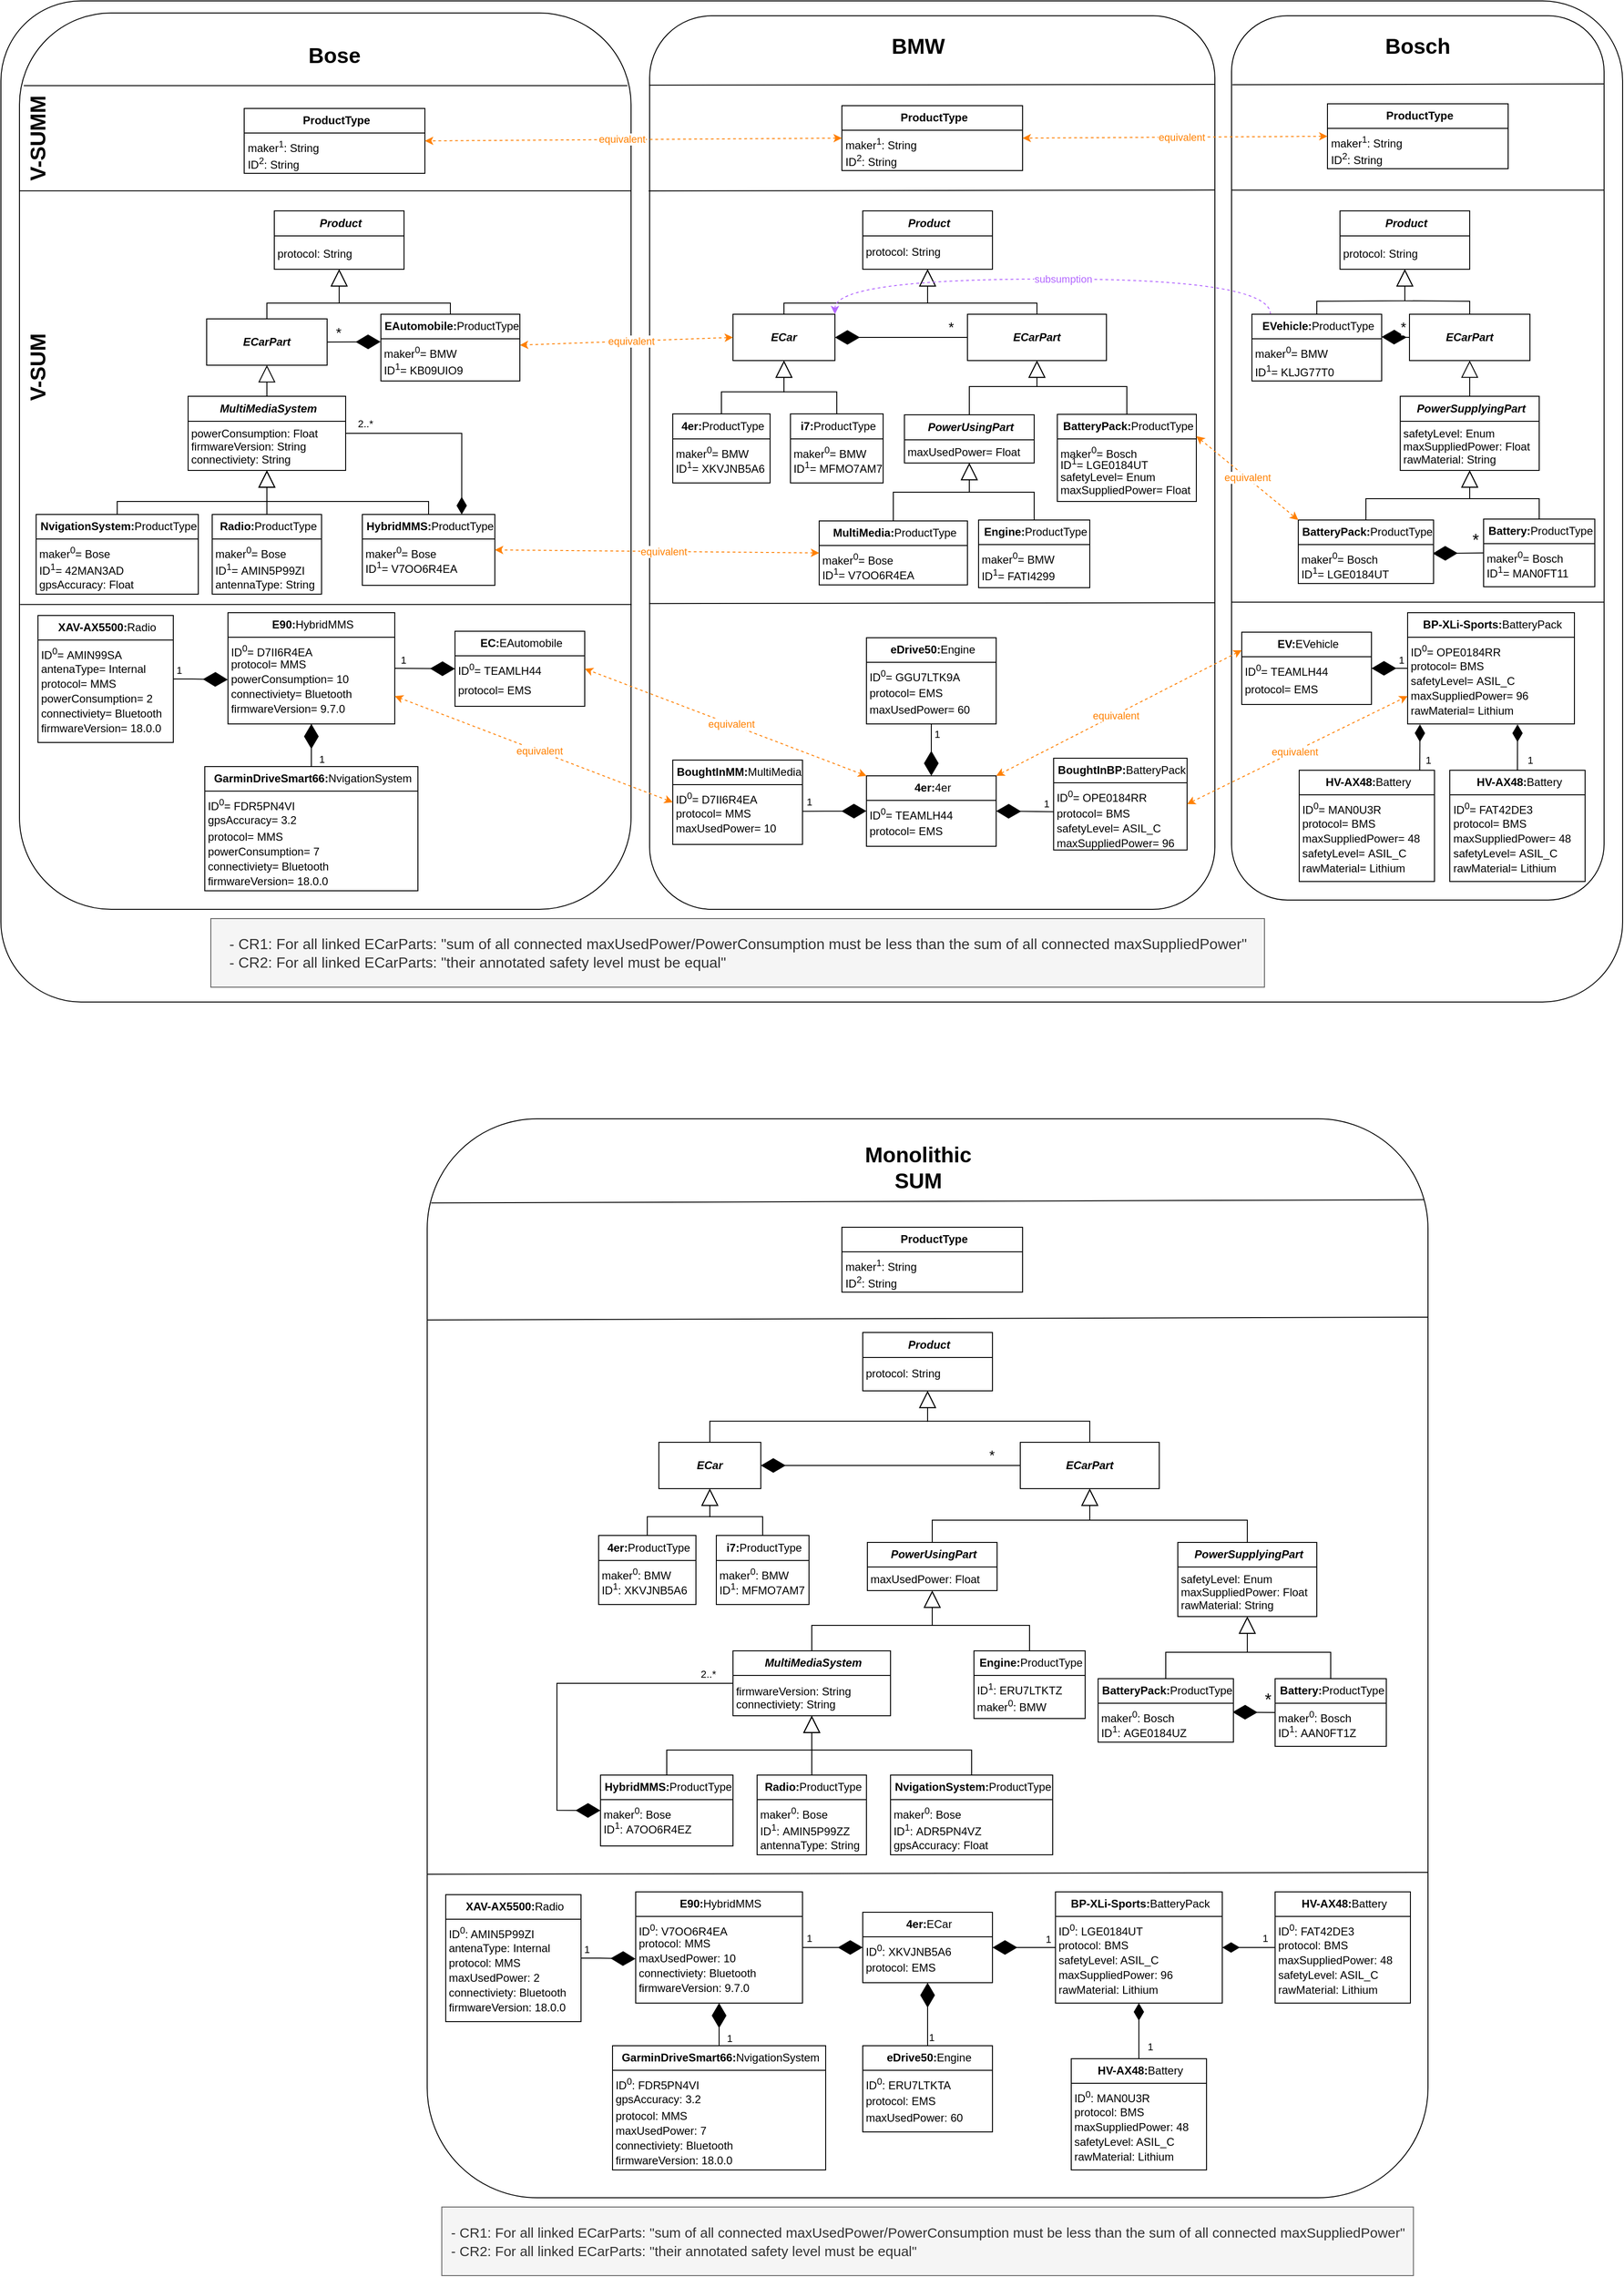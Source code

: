 <mxfile version="26.0.4">
  <diagram name="Page-1" id="L6Zu82xFu4jW24DZxKn_">
    <mxGraphModel dx="-2980" dy="3440" grid="1" gridSize="10" guides="1" tooltips="1" connect="1" arrows="1" fold="1" page="1" pageScale="1" pageWidth="850" pageHeight="1100" math="0" shadow="0">
      <root>
        <mxCell id="0" />
        <mxCell id="1" parent="0" />
        <mxCell id="2ADMxvbQ2T0i54g5lq6_-1" value="" style="rounded=1;whiteSpace=wrap;html=1;arcSize=8;" vertex="1" parent="1">
          <mxGeometry x="5810" y="-2130" width="1750" height="1080" as="geometry" />
        </mxCell>
        <mxCell id="2ADMxvbQ2T0i54g5lq6_-2" value="" style="rounded=1;whiteSpace=wrap;html=1;arcSize=11;" vertex="1" parent="1">
          <mxGeometry x="6510" y="-2114" width="610" height="964" as="geometry" />
        </mxCell>
        <mxCell id="2ADMxvbQ2T0i54g5lq6_-3" value="&lt;p style=&quot;margin:0px;margin-top:4px;text-align:center;&quot;&gt;&lt;/p&gt;&lt;div style=&quot;height:2px;&quot;&gt;&lt;/div&gt;&lt;span style=&quot;font-weight: 700;&quot;&gt;&lt;div style=&quot;text-align: center;&quot;&gt;&lt;span style=&quot;background-color: initial;&quot;&gt;&amp;nbsp;&lt;i&gt;PowerUsingPart&lt;/i&gt;&lt;/span&gt;&lt;/div&gt;&lt;/span&gt;&lt;hr size=&quot;1&quot; style=&quot;border-style:solid;&quot;&gt;&lt;div style=&quot;height:2px;&quot;&gt;&lt;div style=&quot;height: 2px;&quot;&gt;&lt;span style=&quot;background-color: initial;&quot;&gt;&amp;nbsp;maxUsedPower&lt;/span&gt;&lt;span style=&quot;background-color: initial;&quot;&gt;=&lt;/span&gt;&lt;span style=&quot;background-color: initial;&quot;&gt;&amp;nbsp;Float&lt;/span&gt;&lt;/div&gt;&lt;/div&gt;" style="verticalAlign=top;align=left;overflow=fill;html=1;whiteSpace=wrap;" vertex="1" parent="1">
          <mxGeometry x="6785" y="-1683.5" width="140" height="52" as="geometry" />
        </mxCell>
        <mxCell id="2ADMxvbQ2T0i54g5lq6_-4" value="&lt;p style=&quot;margin:0px;margin-top:4px;text-align:center;&quot;&gt;&lt;/p&gt;&lt;div style=&quot;height:2px;&quot;&gt;&lt;/div&gt;&lt;div style=&quot;text-align: center;&quot;&gt;&lt;span style=&quot;font-weight: 700; background-color: initial;&quot;&gt;&amp;nbsp;4er&lt;/span&gt;&lt;span style=&quot;background-color: initial;&quot;&gt;&lt;b&gt;:&lt;/b&gt;4er&lt;/span&gt;&lt;/div&gt;&lt;hr size=&quot;1&quot; style=&quot;border-style:solid;&quot;&gt;&lt;div style=&quot;height:2px;&quot;&gt;&lt;div style=&quot;height: 2px;&quot;&gt;&lt;span style=&quot;background-color: initial;&quot;&gt;&amp;nbsp;&lt;/span&gt;&lt;span style=&quot;background-color: initial;&quot;&gt;ID&lt;/span&gt;&lt;sup style=&quot;background-color: initial;&quot;&gt;0&lt;/sup&gt;&lt;span style=&quot;background-color: initial;&quot;&gt;=&lt;/span&gt;&lt;span style=&quot;background-color: initial;&quot;&gt;&amp;nbsp;TEAM&lt;/span&gt;&lt;span style=&quot;background-color: initial;&quot;&gt;LH44&lt;/span&gt;&lt;/div&gt;&lt;div style=&quot;height: 2px;&quot;&gt;&lt;span style=&quot;background-color: initial;&quot;&gt;&lt;br&gt;&lt;/span&gt;&lt;/div&gt;&lt;div style=&quot;height: 2px;&quot;&gt;&lt;span style=&quot;background-color: initial;&quot;&gt;&lt;br&gt;&lt;/span&gt;&lt;/div&gt;&lt;div style=&quot;height: 2px;&quot;&gt;&lt;span style=&quot;background-color: initial;&quot;&gt;&lt;br&gt;&lt;/span&gt;&lt;/div&gt;&lt;div style=&quot;height: 2px;&quot;&gt;&lt;span style=&quot;background-color: initial;&quot;&gt;&lt;br&gt;&lt;/span&gt;&lt;/div&gt;&lt;div style=&quot;height: 2px;&quot;&gt;&lt;span style=&quot;background-color: initial;&quot;&gt;&lt;br&gt;&lt;/span&gt;&lt;/div&gt;&lt;div style=&quot;height: 2px;&quot;&gt;&lt;span style=&quot;background-color: initial;&quot;&gt;&lt;br&gt;&lt;/span&gt;&lt;/div&gt;&lt;div style=&quot;height: 2px;&quot;&gt;&lt;span style=&quot;background-color: initial;&quot;&gt;&lt;br&gt;&lt;/span&gt;&lt;/div&gt;&lt;div style=&quot;height: 2px;&quot;&gt;&lt;span style=&quot;background-color: initial;&quot;&gt;&lt;br&gt;&lt;/span&gt;&lt;/div&gt;&lt;div style=&quot;height: 2px;&quot;&gt;&lt;span style=&quot;background-color: initial;&quot;&gt;&lt;br&gt;&lt;/span&gt;&lt;/div&gt;&lt;div style=&quot;height: 2px;&quot;&gt;&lt;span style=&quot;background-color: initial;&quot;&gt;&amp;nbsp;protocol&lt;/span&gt;&lt;span style=&quot;background-color: initial;&quot;&gt;=&lt;/span&gt;&lt;span style=&quot;background-color: initial;&quot;&gt;&amp;nbsp;EMS&lt;/span&gt;&lt;/div&gt;&lt;div style=&quot;height: 2px;&quot;&gt;&lt;br&gt;&lt;/div&gt;&lt;div style=&quot;height: 2px;&quot;&gt;&lt;br&gt;&lt;/div&gt;&lt;div style=&quot;height: 2px;&quot;&gt;&lt;br&gt;&lt;/div&gt;&lt;/div&gt;" style="verticalAlign=top;align=left;overflow=fill;html=1;whiteSpace=wrap;" vertex="1" parent="1">
          <mxGeometry x="6744" y="-1294" width="140" height="76" as="geometry" />
        </mxCell>
        <mxCell id="2ADMxvbQ2T0i54g5lq6_-5" value="&lt;p style=&quot;margin:0px;margin-top:4px;text-align:center;&quot;&gt;&lt;/p&gt;&lt;div style=&quot;height:2px;&quot;&gt;&lt;/div&gt;&lt;div style=&quot;text-align: center;&quot;&gt;&lt;span style=&quot;font-weight: 700; background-color: initial;&quot;&gt;&amp;nbsp;&lt;/span&gt;&lt;span style=&quot;background-color: initial; text-align: left;&quot;&gt;&lt;b&gt;eDrive50&lt;/b&gt;&lt;/span&gt;&lt;span style=&quot;background-color: initial;&quot;&gt;&lt;b&gt;:&lt;/b&gt;Engine&lt;/span&gt;&lt;/div&gt;&lt;hr size=&quot;1&quot; style=&quot;border-style:solid;&quot;&gt;&lt;div style=&quot;height:2px;&quot;&gt;&lt;div style=&quot;height: 2px;&quot;&gt;&amp;nbsp;&lt;span style=&quot;background-color: initial;&quot;&gt;ID&lt;/span&gt;&lt;sup style=&quot;background-color: initial;&quot;&gt;0&lt;/sup&gt;&lt;span style=&quot;background-color: initial;&quot;&gt;=&lt;/span&gt;&lt;span style=&quot;background-color: initial;&quot;&gt;&amp;nbsp;&lt;/span&gt;&lt;span style=&quot;background-color: initial;&quot;&gt;GGU7LTK9A&lt;/span&gt;&lt;span style=&quot;background-color: initial;&quot;&gt;&amp;nbsp;&lt;/span&gt;&lt;/div&gt;&lt;div style=&quot;height: 2px;&quot;&gt;&lt;span style=&quot;background-color: initial;&quot;&gt;&lt;br&gt;&lt;/span&gt;&lt;/div&gt;&lt;div style=&quot;height: 2px;&quot;&gt;&lt;span style=&quot;background-color: initial;&quot;&gt;&lt;br&gt;&lt;/span&gt;&lt;/div&gt;&lt;div style=&quot;height: 2px;&quot;&gt;&lt;span style=&quot;background-color: initial;&quot;&gt;&lt;br&gt;&lt;/span&gt;&lt;/div&gt;&lt;div style=&quot;height: 2px;&quot;&gt;&lt;span style=&quot;background-color: initial;&quot;&gt;&lt;br&gt;&lt;/span&gt;&lt;/div&gt;&lt;div style=&quot;height: 2px;&quot;&gt;&lt;span style=&quot;background-color: initial;&quot;&gt;&lt;br&gt;&lt;/span&gt;&lt;/div&gt;&lt;div style=&quot;height: 2px;&quot;&gt;&lt;span style=&quot;background-color: initial;&quot;&gt;&lt;br&gt;&lt;/span&gt;&lt;/div&gt;&lt;div style=&quot;height: 2px;&quot;&gt;&lt;span style=&quot;background-color: initial;&quot;&gt;&lt;br&gt;&lt;/span&gt;&lt;/div&gt;&lt;div style=&quot;height: 2px;&quot;&gt;&lt;span style=&quot;background-color: initial;&quot;&gt;&lt;br&gt;&lt;/span&gt;&lt;/div&gt;&lt;div style=&quot;height: 2px;&quot;&gt;&lt;span style=&quot;background-color: initial;&quot;&gt;&lt;br&gt;&lt;/span&gt;&lt;/div&gt;&lt;div style=&quot;height: 2px;&quot;&gt;&lt;span style=&quot;background-color: initial;&quot;&gt;&amp;nbsp;protocol&lt;/span&gt;&lt;span style=&quot;background-color: initial;&quot;&gt;=&lt;/span&gt;&lt;span style=&quot;background-color: initial;&quot;&gt;&amp;nbsp;EMS&lt;/span&gt;&lt;/div&gt;&lt;div style=&quot;height: 2px;&quot;&gt;&lt;br&gt;&lt;/div&gt;&lt;div style=&quot;height: 2px;&quot;&gt;&lt;br&gt;&lt;/div&gt;&lt;div style=&quot;height: 2px;&quot;&gt;&lt;br&gt;&lt;/div&gt;&lt;div style=&quot;height: 2px;&quot;&gt;&lt;br&gt;&lt;/div&gt;&lt;div style=&quot;height: 2px;&quot;&gt;&lt;br&gt;&lt;/div&gt;&lt;div style=&quot;height: 2px;&quot;&gt;&lt;br&gt;&lt;/div&gt;&lt;div style=&quot;height: 2px;&quot;&gt;&lt;br&gt;&lt;/div&gt;&lt;div style=&quot;height: 2px;&quot;&gt;&lt;br&gt;&lt;/div&gt;&lt;div style=&quot;height: 2px;&quot;&gt;&lt;span style=&quot;background-color: initial;&quot;&gt;&amp;nbsp;maxUsedPower&lt;/span&gt;&lt;span style=&quot;background-color: initial;&quot;&gt;=&lt;/span&gt;&lt;span style=&quot;background-color: initial;&quot;&gt;&amp;nbsp;60&lt;/span&gt;&lt;/div&gt;&lt;div style=&quot;height: 2px;&quot;&gt;&lt;div style=&quot;height: 2px;&quot;&gt;&lt;span style=&quot;background-color: initial;&quot;&gt;&lt;br&gt;&lt;/span&gt;&lt;/div&gt;&lt;div style=&quot;height: 2px;&quot;&gt;&lt;span style=&quot;background-color: initial;&quot;&gt;&lt;br&gt;&lt;/span&gt;&lt;/div&gt;&lt;div style=&quot;height: 2px;&quot;&gt;&lt;span style=&quot;background-color: initial;&quot;&gt;&lt;br&gt;&lt;/span&gt;&lt;/div&gt;&lt;div style=&quot;height: 2px;&quot;&gt;&lt;br&gt;&lt;/div&gt;&lt;/div&gt;&lt;/div&gt;" style="verticalAlign=top;align=left;overflow=fill;html=1;whiteSpace=wrap;" vertex="1" parent="1">
          <mxGeometry x="6744" y="-1443" width="140" height="93" as="geometry" />
        </mxCell>
        <mxCell id="2ADMxvbQ2T0i54g5lq6_-6" value="&lt;p style=&quot;margin:0px;margin-top:4px;text-align:center;&quot;&gt;&lt;/p&gt;&lt;div style=&quot;height:2px;&quot;&gt;&lt;/div&gt;&lt;div style=&quot;text-align: center;&quot;&gt;&lt;span style=&quot;font-weight: 700; background-color: initial;&quot;&gt;&amp;nbsp;&lt;/span&gt;&lt;span style=&quot;font-weight: 700;&quot;&gt;BoughtInMM&lt;/span&gt;&lt;span style=&quot;background-color: initial;&quot;&gt;&lt;b&gt;:&lt;/b&gt;MultiMedia&lt;/span&gt;&lt;/div&gt;&lt;hr size=&quot;1&quot; style=&quot;border-style:solid;&quot;&gt;&lt;div style=&quot;height:2px;&quot;&gt;&lt;div style=&quot;height: 2px;&quot;&gt;&lt;span style=&quot;background-color: initial;&quot;&gt;&amp;nbsp;ID&lt;/span&gt;&lt;sup style=&quot;background-color: initial;&quot;&gt;0&lt;/sup&gt;=&lt;span style=&quot;background-color: initial;&quot;&gt;&amp;nbsp;&lt;/span&gt;&lt;span style=&quot;background-color: initial;&quot;&gt;D7II6R4EA&lt;/span&gt;&lt;/div&gt;&lt;div style=&quot;height: 2px;&quot;&gt;&lt;span style=&quot;background-color: initial;&quot;&gt;&amp;nbsp;&lt;/span&gt;&lt;/div&gt;&lt;div style=&quot;height: 2px;&quot;&gt;&lt;span style=&quot;background-color: initial;&quot;&gt;&lt;br&gt;&lt;/span&gt;&lt;/div&gt;&lt;div style=&quot;height: 2px;&quot;&gt;&lt;span style=&quot;background-color: initial;&quot;&gt;&lt;br&gt;&lt;/span&gt;&lt;/div&gt;&lt;div style=&quot;height: 2px;&quot;&gt;&lt;span style=&quot;background-color: initial;&quot;&gt;&lt;br&gt;&lt;/span&gt;&lt;/div&gt;&lt;div style=&quot;height: 2px;&quot;&gt;&lt;span style=&quot;background-color: initial;&quot;&gt;&lt;br&gt;&lt;/span&gt;&lt;/div&gt;&lt;div style=&quot;height: 2px;&quot;&gt;&lt;span style=&quot;background-color: initial;&quot;&gt;&lt;br&gt;&lt;/span&gt;&lt;/div&gt;&lt;div style=&quot;height: 2px;&quot;&gt;&lt;span style=&quot;background-color: initial;&quot;&gt;&lt;br&gt;&lt;/span&gt;&lt;/div&gt;&lt;div style=&quot;height: 2px;&quot;&gt;&lt;span style=&quot;background-color: initial;&quot;&gt;&amp;nbsp; &amp;nbsp;&lt;/span&gt;&lt;/div&gt;&lt;div style=&quot;height: 2px;&quot;&gt;&lt;span style=&quot;background-color: initial;&quot;&gt;&amp;nbsp;protocol&lt;/span&gt;&lt;span style=&quot;background-color: initial;&quot;&gt;=&lt;/span&gt;&lt;span style=&quot;background-color: initial;&quot;&gt;&amp;nbsp;MMS&lt;/span&gt;&lt;/div&gt;&lt;div style=&quot;height: 2px;&quot;&gt;&lt;br&gt;&lt;/div&gt;&lt;div style=&quot;height: 2px;&quot;&gt;&lt;br&gt;&lt;/div&gt;&lt;div style=&quot;height: 2px;&quot;&gt;&lt;br&gt;&lt;/div&gt;&lt;div style=&quot;height: 2px;&quot;&gt;&lt;br&gt;&lt;/div&gt;&lt;div style=&quot;height: 2px;&quot;&gt;&lt;div style=&quot;height: 2px;&quot;&gt;&lt;br&gt;&lt;/div&gt;&lt;div style=&quot;height: 2px;&quot;&gt;&lt;br&gt;&lt;/div&gt;&lt;div style=&quot;height: 2px;&quot;&gt;&lt;br&gt;&lt;/div&gt;&lt;div style=&quot;height: 2px;&quot;&gt;&lt;div style=&quot;height: 2px;&quot;&gt;&lt;span style=&quot;background-color: initial;&quot;&gt;&amp;nbsp;maxUsedPower&lt;/span&gt;&lt;span style=&quot;background-color: initial;&quot;&gt;=&lt;/span&gt;&lt;span style=&quot;background-color: initial;&quot;&gt;&amp;nbsp;10&lt;/span&gt;&lt;/div&gt;&lt;/div&gt;&lt;/div&gt;&lt;/div&gt;" style="verticalAlign=top;align=left;overflow=fill;html=1;whiteSpace=wrap;" vertex="1" parent="1">
          <mxGeometry x="6535" y="-1311" width="140" height="91" as="geometry" />
        </mxCell>
        <mxCell id="2ADMxvbQ2T0i54g5lq6_-7" value="&lt;p style=&quot;margin:0px;margin-top:4px;text-align:center;&quot;&gt;&lt;/p&gt;&lt;div style=&quot;height:2px;&quot;&gt;&lt;/div&gt;&lt;div style=&quot;text-align: center;&quot;&gt;&lt;span style=&quot;font-weight: 700; background-color: initial;&quot;&gt;&amp;nbsp;BoughtInBP&lt;/span&gt;&lt;span style=&quot;background-color: initial;&quot;&gt;&lt;b&gt;:&lt;/b&gt;BatteryPack&lt;/span&gt;&lt;/div&gt;&lt;hr size=&quot;1&quot; style=&quot;border-style:solid;&quot;&gt;&lt;div style=&quot;height:2px;&quot;&gt;&lt;div style=&quot;height: 2px;&quot;&gt;&amp;nbsp;&lt;span style=&quot;background-color: initial;&quot;&gt;ID&lt;/span&gt;&lt;sup style=&quot;background-color: initial;&quot;&gt;0&lt;/sup&gt;&lt;span style=&quot;background-color: initial;&quot;&gt;=&lt;/span&gt;&lt;span style=&quot;background-color: initial;&quot;&gt;&amp;nbsp;&lt;/span&gt;&lt;span style=&quot;background-color: initial;&quot;&gt;OP&lt;/span&gt;&lt;span style=&quot;background-color: initial;&quot;&gt;E0184RR&lt;/span&gt;&lt;/div&gt;&lt;div style=&quot;height: 2px;&quot;&gt;&lt;span style=&quot;background-color: initial;&quot;&gt;&lt;br&gt;&lt;/span&gt;&lt;/div&gt;&lt;div style=&quot;height: 2px;&quot;&gt;&lt;span style=&quot;background-color: initial;&quot;&gt;&lt;br&gt;&lt;/span&gt;&lt;/div&gt;&lt;div style=&quot;height: 2px;&quot;&gt;&lt;span style=&quot;background-color: initial;&quot;&gt;&lt;br&gt;&lt;/span&gt;&lt;/div&gt;&lt;div style=&quot;height: 2px;&quot;&gt;&lt;span style=&quot;background-color: initial;&quot;&gt;&lt;br&gt;&lt;/span&gt;&lt;/div&gt;&lt;div style=&quot;height: 2px;&quot;&gt;&lt;span style=&quot;background-color: initial;&quot;&gt;&lt;br&gt;&lt;/span&gt;&lt;/div&gt;&lt;div style=&quot;height: 2px;&quot;&gt;&lt;span style=&quot;background-color: initial;&quot;&gt;&lt;br&gt;&lt;/span&gt;&lt;/div&gt;&lt;div style=&quot;height: 2px;&quot;&gt;&lt;span style=&quot;background-color: initial;&quot;&gt;&lt;br&gt;&lt;/span&gt;&lt;/div&gt;&lt;div style=&quot;height: 2px;&quot;&gt;&lt;span style=&quot;background-color: initial;&quot;&gt;&lt;br&gt;&lt;/span&gt;&lt;/div&gt;&lt;div style=&quot;height: 2px;&quot;&gt;&lt;span style=&quot;background-color: initial;&quot;&gt;&amp;nbsp;&lt;/span&gt;&lt;/div&gt;&lt;div style=&quot;height: 2px;&quot;&gt;&lt;span style=&quot;background-color: initial;&quot;&gt;&amp;nbsp;protocol&lt;/span&gt;&lt;span style=&quot;background-color: initial;&quot;&gt;=&lt;/span&gt;&lt;span style=&quot;background-color: initial;&quot;&gt;&amp;nbsp;BMS&lt;/span&gt;&lt;/div&gt;&lt;div style=&quot;height: 2px;&quot;&gt;&lt;br&gt;&lt;/div&gt;&lt;div style=&quot;height: 2px;&quot;&gt;&lt;br&gt;&lt;/div&gt;&lt;div style=&quot;height: 2px;&quot;&gt;&lt;br&gt;&lt;/div&gt;&lt;div style=&quot;height: 2px;&quot;&gt;&lt;br&gt;&lt;/div&gt;&lt;div style=&quot;height: 2px;&quot;&gt;&lt;br&gt;&lt;/div&gt;&lt;div style=&quot;height: 2px;&quot;&gt;&lt;br&gt;&lt;/div&gt;&lt;div style=&quot;height: 2px;&quot;&gt;&lt;br&gt;&lt;/div&gt;&lt;div style=&quot;height: 2px;&quot;&gt;&amp;nbsp;&lt;span style=&quot;background-color: initial;&quot;&gt;safetyLevel&lt;/span&gt;&lt;span style=&quot;background-color: initial;&quot;&gt;=&lt;/span&gt;&lt;span style=&quot;background-color: initial;&quot;&gt;&amp;nbsp;ASIL_C&lt;/span&gt;&lt;/div&gt;&lt;div style=&quot;height: 2px;&quot;&gt;&lt;br&gt;&lt;/div&gt;&lt;div style=&quot;height: 2px;&quot;&gt;&lt;br&gt;&lt;/div&gt;&lt;div style=&quot;height: 2px;&quot;&gt;&lt;br&gt;&lt;/div&gt;&lt;div style=&quot;height: 2px;&quot;&gt;&lt;br&gt;&lt;/div&gt;&lt;div style=&quot;height: 2px;&quot;&gt;&lt;br&gt;&lt;/div&gt;&lt;div style=&quot;height: 2px;&quot;&gt;&lt;br&gt;&lt;/div&gt;&lt;div style=&quot;height: 2px;&quot;&gt;&lt;br&gt;&lt;/div&gt;&lt;div style=&quot;height: 2px;&quot;&gt;&amp;nbsp;maxSuppliedPower&lt;span style=&quot;background-color: initial;&quot;&gt;=&lt;/span&gt;&lt;span style=&quot;background-color: initial;&quot;&gt;&amp;nbsp;96&lt;/span&gt;&lt;/div&gt;&lt;/div&gt;" style="verticalAlign=top;align=left;overflow=fill;html=1;whiteSpace=wrap;" vertex="1" parent="1">
          <mxGeometry x="6946" y="-1313" width="144" height="99" as="geometry" />
        </mxCell>
        <mxCell id="2ADMxvbQ2T0i54g5lq6_-8" value="" style="endArrow=diamondThin;endFill=1;endSize=24;html=1;rounded=0;entryX=0.5;entryY=0;entryDx=0;entryDy=0;exitX=0.5;exitY=1;exitDx=0;exitDy=0;" edge="1" parent="1" source="2ADMxvbQ2T0i54g5lq6_-5" target="2ADMxvbQ2T0i54g5lq6_-4">
          <mxGeometry width="160" relative="1" as="geometry">
            <mxPoint x="6644" y="-1226" as="sourcePoint" />
            <mxPoint x="6754" y="-1226" as="targetPoint" />
          </mxGeometry>
        </mxCell>
        <mxCell id="2ADMxvbQ2T0i54g5lq6_-9" value="1" style="edgeLabel;html=1;align=center;verticalAlign=middle;resizable=0;points=[];" connectable="0" vertex="1" parent="2ADMxvbQ2T0i54g5lq6_-8">
          <mxGeometry x="-0.733" y="1" relative="1" as="geometry">
            <mxPoint x="5" y="3" as="offset" />
          </mxGeometry>
        </mxCell>
        <mxCell id="2ADMxvbQ2T0i54g5lq6_-10" value="" style="endArrow=diamondThin;endFill=1;endSize=24;html=1;rounded=0;entryX=0;entryY=0.5;entryDx=0;entryDy=0;exitX=0.998;exitY=0.607;exitDx=0;exitDy=0;exitPerimeter=0;" edge="1" parent="1" source="2ADMxvbQ2T0i54g5lq6_-6" target="2ADMxvbQ2T0i54g5lq6_-4">
          <mxGeometry width="160" relative="1" as="geometry">
            <mxPoint x="6824" y="-1352" as="sourcePoint" />
            <mxPoint x="6824" y="-1262" as="targetPoint" />
          </mxGeometry>
        </mxCell>
        <mxCell id="2ADMxvbQ2T0i54g5lq6_-11" value="1" style="edgeLabel;html=1;align=center;verticalAlign=middle;resizable=0;points=[];" connectable="0" vertex="1" parent="2ADMxvbQ2T0i54g5lq6_-10">
          <mxGeometry x="-0.73" y="2" relative="1" as="geometry">
            <mxPoint x="-2" y="-8" as="offset" />
          </mxGeometry>
        </mxCell>
        <mxCell id="2ADMxvbQ2T0i54g5lq6_-12" value="" style="endArrow=diamondThin;endFill=1;endSize=24;html=1;rounded=0;entryX=1;entryY=0.5;entryDx=0;entryDy=0;exitX=-0.003;exitY=0.583;exitDx=0;exitDy=0;exitPerimeter=0;" edge="1" parent="1" source="2ADMxvbQ2T0i54g5lq6_-7" target="2ADMxvbQ2T0i54g5lq6_-4">
          <mxGeometry width="160" relative="1" as="geometry">
            <mxPoint x="6824" y="-1101" as="sourcePoint" />
            <mxPoint x="6824" y="-1190" as="targetPoint" />
          </mxGeometry>
        </mxCell>
        <mxCell id="2ADMxvbQ2T0i54g5lq6_-13" value="1" style="edgeLabel;html=1;align=center;verticalAlign=middle;resizable=0;points=[];" connectable="0" vertex="1" parent="2ADMxvbQ2T0i54g5lq6_-12">
          <mxGeometry x="-0.845" y="-1" relative="1" as="geometry">
            <mxPoint x="-3" y="-8" as="offset" />
          </mxGeometry>
        </mxCell>
        <mxCell id="2ADMxvbQ2T0i54g5lq6_-14" value="" style="rounded=1;whiteSpace=wrap;html=1;arcSize=15;" vertex="1" parent="1">
          <mxGeometry x="7138" y="-2114" width="402" height="954" as="geometry" />
        </mxCell>
        <mxCell id="2ADMxvbQ2T0i54g5lq6_-15" value="&lt;p style=&quot;margin:0px;margin-top:4px;text-align:center;&quot;&gt;&lt;/p&gt;&lt;div style=&quot;height:2px;&quot;&gt;&lt;/div&gt;&lt;span style=&quot;font-weight: 700;&quot;&gt;&lt;div style=&quot;text-align: center;&quot;&gt;&lt;span style=&quot;background-color: initial;&quot;&gt;&amp;nbsp;&lt;i&gt;PowerSupplyingPart&lt;/i&gt;&lt;/span&gt;&lt;/div&gt;&lt;/span&gt;&lt;hr size=&quot;1&quot; style=&quot;border-style:solid;&quot;&gt;&lt;div style=&quot;height:2px;&quot;&gt;&lt;div style=&quot;height: 2px;&quot;&gt;&lt;div style=&quot;height: 2px;&quot;&gt;&amp;nbsp;safetyLevel: Enum&lt;/div&gt;&lt;div style=&quot;height: 2px;&quot;&gt;&lt;br&gt;&lt;/div&gt;&lt;div style=&quot;height: 2px;&quot;&gt;&lt;br&gt;&lt;/div&gt;&lt;div style=&quot;height: 2px;&quot;&gt;&lt;br&gt;&lt;/div&gt;&lt;div style=&quot;height: 2px;&quot;&gt;&lt;br&gt;&lt;/div&gt;&lt;div style=&quot;height: 2px;&quot;&gt;&lt;br&gt;&lt;/div&gt;&lt;div style=&quot;height: 2px;&quot;&gt;&lt;br&gt;&lt;/div&gt;&lt;div style=&quot;height: 2px;&quot;&gt;&amp;nbsp;maxSuppliedPower: Float&lt;/div&gt;&lt;div style=&quot;height: 2px;&quot;&gt;&lt;br&gt;&lt;/div&gt;&lt;div style=&quot;height: 2px;&quot;&gt;&lt;br&gt;&lt;/div&gt;&lt;div style=&quot;height: 2px;&quot;&gt;&lt;br&gt;&lt;/div&gt;&lt;div style=&quot;height: 2px;&quot;&gt;&lt;br&gt;&lt;/div&gt;&lt;div style=&quot;height: 2px;&quot;&gt;&lt;br&gt;&lt;/div&gt;&lt;div style=&quot;height: 2px;&quot;&gt;&lt;br&gt;&lt;/div&gt;&lt;div style=&quot;height: 2px;&quot;&gt;&amp;nbsp;rawMaterial: String&lt;/div&gt;&lt;/div&gt;&lt;/div&gt;" style="verticalAlign=top;align=left;overflow=fill;html=1;whiteSpace=wrap;" vertex="1" parent="1">
          <mxGeometry x="7320" y="-1703.5" width="150" height="80" as="geometry" />
        </mxCell>
        <mxCell id="2ADMxvbQ2T0i54g5lq6_-16" value="" style="endArrow=diamondThin;endFill=1;endSize=24;html=1;rounded=0;entryX=0.994;entryY=0.527;entryDx=0;entryDy=0;exitX=0;exitY=0.5;exitDx=0;exitDy=0;entryPerimeter=0;" edge="1" parent="1" source="2ADMxvbQ2T0i54g5lq6_-104" target="2ADMxvbQ2T0i54g5lq6_-103">
          <mxGeometry width="160" relative="1" as="geometry">
            <mxPoint x="7415.5" y="-1548.5" as="sourcePoint" />
            <mxPoint x="7355" y="-1548.5" as="targetPoint" />
          </mxGeometry>
        </mxCell>
        <mxCell id="2ADMxvbQ2T0i54g5lq6_-17" value="*" style="edgeLabel;html=1;align=center;verticalAlign=middle;resizable=0;points=[];fontSize=18;" connectable="0" vertex="1" parent="2ADMxvbQ2T0i54g5lq6_-16">
          <mxGeometry x="-0.795" y="1" relative="1" as="geometry">
            <mxPoint x="-4" y="-15" as="offset" />
          </mxGeometry>
        </mxCell>
        <mxCell id="2ADMxvbQ2T0i54g5lq6_-18" value="" style="endArrow=block;endSize=16;endFill=0;html=1;rounded=0;entryX=0.5;entryY=1;entryDx=0;entryDy=0;exitX=0.5;exitY=0;exitDx=0;exitDy=0;" edge="1" parent="1" source="2ADMxvbQ2T0i54g5lq6_-103" target="2ADMxvbQ2T0i54g5lq6_-15">
          <mxGeometry width="160" relative="1" as="geometry">
            <mxPoint x="7300" y="-1573.5" as="sourcePoint" />
            <mxPoint x="6865" y="-1554.5" as="targetPoint" />
            <Array as="points">
              <mxPoint x="7283" y="-1593" />
              <mxPoint x="7395" y="-1593" />
            </Array>
          </mxGeometry>
        </mxCell>
        <mxCell id="2ADMxvbQ2T0i54g5lq6_-19" value="" style="endArrow=block;endSize=16;endFill=0;html=1;rounded=0;entryX=0.5;entryY=1;entryDx=0;entryDy=0;exitX=0.5;exitY=0;exitDx=0;exitDy=0;" edge="1" parent="1" source="2ADMxvbQ2T0i54g5lq6_-104" target="2ADMxvbQ2T0i54g5lq6_-15">
          <mxGeometry width="160" relative="1" as="geometry">
            <mxPoint x="7470.5" y="-1573.5" as="sourcePoint" />
            <mxPoint x="6865" y="-1554.5" as="targetPoint" />
            <Array as="points">
              <mxPoint x="7470" y="-1593" />
              <mxPoint x="7395" y="-1593" />
            </Array>
          </mxGeometry>
        </mxCell>
        <mxCell id="2ADMxvbQ2T0i54g5lq6_-20" value="&lt;p style=&quot;margin:0px;margin-top:4px;text-align:center;&quot;&gt;&lt;/p&gt;&lt;div style=&quot;height:2px;&quot;&gt;&lt;/div&gt;&lt;div style=&quot;text-align: center;&quot;&gt;&lt;span style=&quot;font-weight: 700; background-color: initial;&quot;&gt;&amp;nbsp;HV-AX48&lt;/span&gt;&lt;span style=&quot;background-color: initial;&quot;&gt;&lt;b&gt;:&lt;/b&gt;Battery&lt;/span&gt;&lt;/div&gt;&lt;hr size=&quot;1&quot; style=&quot;border-style:solid;&quot;&gt;&lt;div style=&quot;height:2px;&quot;&gt;&lt;div style=&quot;height: 2px;&quot;&gt;&amp;nbsp;&lt;span style=&quot;background-color: initial;&quot;&gt;ID&lt;/span&gt;&lt;sup style=&quot;background-color: initial;&quot;&gt;0&lt;/sup&gt;&lt;span style=&quot;background-color: initial;&quot;&gt;=&lt;/span&gt;&lt;span style=&quot;background-color: initial;&quot;&gt;&amp;nbsp;&lt;/span&gt;&lt;span style=&quot;background-color: initial;&quot;&gt;FAT42DE3&lt;/span&gt;&lt;/div&gt;&lt;div style=&quot;height: 2px;&quot;&gt;&lt;span style=&quot;background-color: initial;&quot;&gt;&lt;br&gt;&lt;/span&gt;&lt;/div&gt;&lt;div style=&quot;height: 2px;&quot;&gt;&lt;span style=&quot;background-color: initial;&quot;&gt;&lt;br&gt;&lt;/span&gt;&lt;/div&gt;&lt;div style=&quot;height: 2px;&quot;&gt;&lt;span style=&quot;background-color: initial;&quot;&gt;&lt;br&gt;&lt;/span&gt;&lt;/div&gt;&lt;div style=&quot;height: 2px;&quot;&gt;&lt;span style=&quot;background-color: initial;&quot;&gt;&lt;br&gt;&lt;/span&gt;&lt;/div&gt;&lt;div style=&quot;height: 2px;&quot;&gt;&lt;span style=&quot;background-color: initial;&quot;&gt;&lt;br&gt;&lt;/span&gt;&lt;/div&gt;&lt;div style=&quot;height: 2px;&quot;&gt;&lt;span style=&quot;background-color: initial;&quot;&gt;&lt;br&gt;&lt;/span&gt;&lt;/div&gt;&lt;div style=&quot;height: 2px;&quot;&gt;&lt;span style=&quot;background-color: initial;&quot;&gt;&amp;nbsp;&lt;/span&gt;&lt;/div&gt;&lt;div style=&quot;height: 2px;&quot;&gt;&lt;span style=&quot;background-color: initial;&quot;&gt;&lt;br&gt;&lt;/span&gt;&lt;/div&gt;&lt;div style=&quot;height: 2px;&quot;&gt;&lt;span style=&quot;background-color: initial;&quot;&gt;&amp;nbsp;&lt;/span&gt;&lt;span style=&quot;background-color: initial;&quot;&gt;protocol&lt;/span&gt;&lt;span style=&quot;background-color: initial;&quot;&gt;=&lt;/span&gt;&lt;span style=&quot;background-color: initial;&quot;&gt;&amp;nbsp;BMS&lt;/span&gt;&lt;/div&gt;&lt;div style=&quot;height: 2px;&quot;&gt;&lt;br&gt;&lt;/div&gt;&lt;div style=&quot;height: 2px;&quot;&gt;&lt;br&gt;&lt;/div&gt;&lt;div style=&quot;height: 2px;&quot;&gt;&lt;br&gt;&lt;/div&gt;&lt;div style=&quot;height: 2px;&quot;&gt;&lt;br&gt;&lt;/div&gt;&lt;div style=&quot;height: 2px;&quot;&gt;&lt;br&gt;&lt;/div&gt;&lt;div style=&quot;height: 2px;&quot;&gt;&lt;div style=&quot;height: 2px;&quot;&gt;&lt;br&gt;&lt;/div&gt;&lt;div style=&quot;height: 2px;&quot;&gt;&lt;br&gt;&lt;/div&gt;&lt;div style=&quot;height: 2px;&quot;&gt;&amp;nbsp;maxSuppliedPower&lt;span style=&quot;background-color: initial;&quot;&gt;=&lt;/span&gt;&lt;span style=&quot;background-color: initial;&quot;&gt;&amp;nbsp;48&lt;/span&gt;&lt;/div&gt;&lt;div style=&quot;height: 2px;&quot;&gt;&lt;br&gt;&lt;/div&gt;&lt;div style=&quot;height: 2px;&quot;&gt;&lt;br&gt;&lt;/div&gt;&lt;div style=&quot;height: 2px;&quot;&gt;&lt;br&gt;&lt;/div&gt;&lt;div style=&quot;height: 2px;&quot;&gt;&lt;br&gt;&lt;/div&gt;&lt;div style=&quot;height: 2px;&quot;&gt;&lt;br&gt;&lt;/div&gt;&lt;div style=&quot;height: 2px;&quot;&gt;&lt;br&gt;&lt;/div&gt;&lt;div style=&quot;height: 2px;&quot;&gt;&amp;nbsp;&lt;/div&gt;&lt;div style=&quot;height: 2px;&quot;&gt;&amp;nbsp;safetyLevel&lt;span style=&quot;background-color: initial;&quot;&gt;=&lt;/span&gt;&lt;span style=&quot;background-color: initial;&quot;&gt;&amp;nbsp;ASIL_C&lt;/span&gt;&lt;/div&gt;&lt;div style=&quot;height: 2px;&quot;&gt;&lt;br&gt;&lt;/div&gt;&lt;div style=&quot;height: 2px;&quot;&gt;&lt;br&gt;&lt;/div&gt;&lt;div style=&quot;height: 2px;&quot;&gt;&lt;br&gt;&lt;/div&gt;&lt;div style=&quot;height: 2px;&quot;&gt;&lt;br&gt;&lt;/div&gt;&lt;div style=&quot;height: 2px;&quot;&gt;&lt;br&gt;&lt;/div&gt;&lt;div style=&quot;height: 2px;&quot;&gt;&lt;br&gt;&lt;/div&gt;&lt;div style=&quot;height: 2px;&quot;&gt;&lt;br&gt;&lt;/div&gt;&lt;div style=&quot;height: 2px;&quot;&gt;&amp;nbsp;rawMaterial&lt;span style=&quot;background-color: initial;&quot;&gt;=&lt;/span&gt;&lt;span style=&quot;background-color: initial;&quot;&gt;&amp;nbsp;Lithium&lt;/span&gt;&lt;/div&gt;&lt;div style=&quot;height: 2px;&quot;&gt;&lt;br&gt;&lt;/div&gt;&lt;div style=&quot;height: 2px;&quot;&gt;&lt;br&gt;&lt;/div&gt;&lt;/div&gt;&lt;/div&gt;" style="verticalAlign=top;align=left;overflow=fill;html=1;whiteSpace=wrap;" vertex="1" parent="1">
          <mxGeometry x="7373.5" y="-1300" width="146" height="120" as="geometry" />
        </mxCell>
        <mxCell id="2ADMxvbQ2T0i54g5lq6_-21" style="edgeStyle=orthogonalEdgeStyle;rounded=0;orthogonalLoop=1;jettySize=auto;html=1;entryX=0.5;entryY=0;entryDx=0;entryDy=0;endArrow=none;endFill=0;startArrow=diamondThin;startFill=1;startSize=16;exitX=0.659;exitY=1.004;exitDx=0;exitDy=0;exitPerimeter=0;" edge="1" parent="1" source="2ADMxvbQ2T0i54g5lq6_-23" target="2ADMxvbQ2T0i54g5lq6_-20">
          <mxGeometry relative="1" as="geometry">
            <Array as="points">
              <mxPoint x="7447" y="-1340" />
              <mxPoint x="7447" y="-1340" />
            </Array>
          </mxGeometry>
        </mxCell>
        <mxCell id="2ADMxvbQ2T0i54g5lq6_-22" value="1" style="edgeLabel;html=1;align=center;verticalAlign=middle;resizable=0;points=[];" vertex="1" connectable="0" parent="2ADMxvbQ2T0i54g5lq6_-21">
          <mxGeometry x="0.584" relative="1" as="geometry">
            <mxPoint x="13" y="-1" as="offset" />
          </mxGeometry>
        </mxCell>
        <mxCell id="2ADMxvbQ2T0i54g5lq6_-23" value="&lt;p style=&quot;margin:0px;margin-top:4px;text-align:center;&quot;&gt;&lt;/p&gt;&lt;div style=&quot;height:2px;&quot;&gt;&lt;/div&gt;&lt;div style=&quot;text-align: center;&quot;&gt;&lt;span style=&quot;font-weight: 700; background-color: initial;&quot;&gt;&amp;nbsp;BP-XLi-Sports&lt;/span&gt;&lt;span style=&quot;background-color: initial;&quot;&gt;&lt;b&gt;:&lt;/b&gt;BatteryPack&lt;/span&gt;&lt;/div&gt;&lt;hr size=&quot;1&quot; style=&quot;border-style:solid;&quot;&gt;&lt;div style=&quot;height:2px;&quot;&gt;&lt;div style=&quot;height: 2px;&quot;&gt;&amp;nbsp;&lt;span style=&quot;background-color: initial;&quot;&gt;ID&lt;/span&gt;&lt;sup style=&quot;background-color: initial;&quot;&gt;0&lt;/sup&gt;&lt;span style=&quot;background-color: initial;&quot;&gt;=&lt;/span&gt;&lt;span style=&quot;background-color: initial;&quot;&gt;&amp;nbsp;OP&lt;/span&gt;&lt;span style=&quot;background-color: initial;&quot;&gt;E0184RR&lt;/span&gt;&lt;/div&gt;&lt;div style=&quot;height: 2px;&quot;&gt;&lt;span style=&quot;background-color: initial;&quot;&gt;&lt;br&gt;&lt;/span&gt;&lt;/div&gt;&lt;div style=&quot;height: 2px;&quot;&gt;&lt;span style=&quot;background-color: initial;&quot;&gt;&lt;br&gt;&lt;/span&gt;&lt;/div&gt;&lt;div style=&quot;height: 2px;&quot;&gt;&lt;span style=&quot;background-color: initial;&quot;&gt;&lt;br&gt;&lt;/span&gt;&lt;/div&gt;&lt;div style=&quot;height: 2px;&quot;&gt;&lt;span style=&quot;background-color: initial;&quot;&gt;&lt;br&gt;&lt;/span&gt;&lt;/div&gt;&lt;div style=&quot;height: 2px;&quot;&gt;&lt;span style=&quot;background-color: initial;&quot;&gt;&lt;br&gt;&lt;/span&gt;&lt;/div&gt;&lt;div style=&quot;height: 2px;&quot;&gt;&lt;span style=&quot;background-color: initial;&quot;&gt;&lt;br&gt;&lt;/span&gt;&lt;/div&gt;&lt;div style=&quot;height: 2px;&quot;&gt;&lt;span style=&quot;background-color: initial;&quot;&gt;&lt;br&gt;&lt;/span&gt;&lt;/div&gt;&lt;div style=&quot;height: 2px;&quot;&gt;&lt;span style=&quot;background-color: initial;&quot;&gt;&lt;br&gt;&lt;/span&gt;&lt;/div&gt;&lt;div style=&quot;height: 2px;&quot;&gt;&lt;span style=&quot;background-color: initial;&quot;&gt;&amp;nbsp;protocol&lt;/span&gt;&lt;span style=&quot;background-color: initial;&quot;&gt;=&lt;/span&gt;&lt;span style=&quot;background-color: initial;&quot;&gt;&amp;nbsp;BMS&lt;/span&gt;&lt;/div&gt;&lt;div style=&quot;height: 2px;&quot;&gt;&lt;br&gt;&lt;/div&gt;&lt;div style=&quot;height: 2px;&quot;&gt;&lt;br&gt;&lt;/div&gt;&lt;div style=&quot;height: 2px;&quot;&gt;&lt;br&gt;&lt;/div&gt;&lt;div style=&quot;height: 2px;&quot;&gt;&lt;br&gt;&lt;/div&gt;&lt;div style=&quot;height: 2px;&quot;&gt;&lt;br&gt;&lt;/div&gt;&lt;div style=&quot;height: 2px;&quot;&gt;&lt;br&gt;&lt;/div&gt;&lt;div style=&quot;height: 2px;&quot;&gt;&lt;br&gt;&lt;/div&gt;&lt;div style=&quot;height: 2px;&quot;&gt;&lt;span style=&quot;background-color: initial;&quot;&gt;&amp;nbsp;&lt;/span&gt;&lt;span style=&quot;background-color: initial;&quot;&gt;safetyLevel&lt;/span&gt;&lt;span style=&quot;background-color: initial;&quot;&gt;=&lt;/span&gt;&lt;span style=&quot;background-color: initial;&quot;&gt;&amp;nbsp;ASIL_C&lt;/span&gt;&lt;/div&gt;&lt;div style=&quot;height: 2px;&quot;&gt;&lt;span style=&quot;background-color: initial;&quot;&gt;&lt;br&gt;&lt;/span&gt;&lt;/div&gt;&lt;div style=&quot;height: 2px;&quot;&gt;&lt;br&gt;&lt;/div&gt;&lt;div style=&quot;height: 2px;&quot;&gt;&lt;br&gt;&lt;/div&gt;&lt;div style=&quot;height: 2px;&quot;&gt;&lt;br&gt;&lt;/div&gt;&lt;div style=&quot;height: 2px;&quot;&gt;&lt;br&gt;&lt;/div&gt;&lt;div style=&quot;height: 2px;&quot;&gt;&lt;br&gt;&lt;/div&gt;&lt;div style=&quot;height: 2px;&quot;&gt;&lt;br&gt;&lt;/div&gt;&lt;div style=&quot;height: 2px;&quot;&gt;&amp;nbsp;maxSuppliedPower&lt;span style=&quot;background-color: initial;&quot;&gt;=&lt;/span&gt;&lt;span style=&quot;background-color: initial;&quot;&gt;&amp;nbsp;96&lt;/span&gt;&lt;/div&gt;&lt;div style=&quot;height: 2px;&quot;&gt;&lt;br&gt;&lt;/div&gt;&lt;div style=&quot;height: 2px;&quot;&gt;&lt;br&gt;&lt;/div&gt;&lt;div style=&quot;height: 2px;&quot;&gt;&lt;br&gt;&lt;/div&gt;&lt;div style=&quot;height: 2px;&quot;&gt;&lt;br&gt;&lt;/div&gt;&lt;div style=&quot;height: 2px;&quot;&gt;&lt;br&gt;&lt;/div&gt;&lt;div style=&quot;height: 2px;&quot;&gt;&lt;br&gt;&lt;/div&gt;&lt;div style=&quot;height: 2px;&quot;&gt;&lt;br&gt;&lt;/div&gt;&lt;div style=&quot;height: 2px;&quot;&gt;&amp;nbsp;rawMaterial&lt;span style=&quot;background-color: initial;&quot;&gt;=&lt;/span&gt;&lt;span style=&quot;background-color: initial;&quot;&gt;&amp;nbsp;Lithium&lt;/span&gt;&lt;/div&gt;&lt;div style=&quot;height: 2px;&quot;&gt;&lt;br&gt;&lt;/div&gt;&lt;div style=&quot;height: 2px;&quot;&gt;&lt;br&gt;&lt;/div&gt;&lt;/div&gt;" style="verticalAlign=top;align=left;overflow=fill;html=1;whiteSpace=wrap;" vertex="1" parent="1">
          <mxGeometry x="7328" y="-1470" width="180" height="120" as="geometry" />
        </mxCell>
        <mxCell id="2ADMxvbQ2T0i54g5lq6_-24" value="" style="endArrow=diamondThin;endFill=1;endSize=24;html=1;rounded=0;entryX=1;entryY=0.5;entryDx=0;entryDy=0;exitX=0;exitY=0.5;exitDx=0;exitDy=0;" edge="1" parent="1" source="2ADMxvbQ2T0i54g5lq6_-23" target="2ADMxvbQ2T0i54g5lq6_-27">
          <mxGeometry width="160" relative="1" as="geometry">
            <mxPoint x="7038" y="-1278" as="sourcePoint" />
            <mxPoint x="7165" y="-1413" as="targetPoint" />
          </mxGeometry>
        </mxCell>
        <mxCell id="2ADMxvbQ2T0i54g5lq6_-25" value="1" style="edgeLabel;html=1;align=center;verticalAlign=middle;resizable=0;points=[];" connectable="0" vertex="1" parent="2ADMxvbQ2T0i54g5lq6_-24">
          <mxGeometry x="-0.845" y="-1" relative="1" as="geometry">
            <mxPoint x="-4" y="-8" as="offset" />
          </mxGeometry>
        </mxCell>
        <mxCell id="2ADMxvbQ2T0i54g5lq6_-26" value="Bosch" style="text;html=1;align=center;verticalAlign=middle;whiteSpace=wrap;rounded=0;fontStyle=1;fontSize=23;" vertex="1" parent="1">
          <mxGeometry x="7274" y="-2104" width="130" height="46" as="geometry" />
        </mxCell>
        <mxCell id="2ADMxvbQ2T0i54g5lq6_-27" value="&lt;p style=&quot;margin:0px;margin-top:4px;text-align:center;&quot;&gt;&lt;/p&gt;&lt;div style=&quot;height:2px;&quot;&gt;&lt;/div&gt;&lt;div style=&quot;text-align: center;&quot;&gt;&lt;span style=&quot;font-weight: 700; background-color: initial;&quot;&gt;&lt;i&gt;&amp;nbsp;&lt;/i&gt;EV&lt;/span&gt;&lt;span style=&quot;background-color: initial;&quot;&gt;&lt;b&gt;:&lt;/b&gt;EVehicle&lt;/span&gt;&lt;/div&gt;&lt;hr size=&quot;1&quot; style=&quot;border-style:solid;&quot;&gt;&lt;div style=&quot;height:2px;&quot;&gt;&lt;div style=&quot;height: 2px;&quot;&gt;&lt;span style=&quot;background-color: initial;&quot;&gt;&amp;nbsp;ID&lt;/span&gt;&lt;sup style=&quot;background-color: initial;&quot;&gt;0&lt;/sup&gt;&lt;span style=&quot;background-color: initial;&quot;&gt;=&lt;/span&gt;&lt;span style=&quot;background-color: initial;&quot;&gt;&amp;nbsp;&lt;/span&gt;&lt;span style=&quot;background-color: initial;&quot;&gt;TEAM&lt;/span&gt;&lt;span style=&quot;background-color: initial;&quot;&gt;LH44&lt;/span&gt;&lt;/div&gt;&lt;div style=&quot;height: 2px;&quot;&gt;&lt;br&gt;&lt;/div&gt;&lt;div style=&quot;height: 2px;&quot;&gt;&lt;br&gt;&lt;/div&gt;&lt;div style=&quot;height: 2px;&quot;&gt;&lt;br&gt;&lt;/div&gt;&lt;div style=&quot;height: 2px;&quot;&gt;&lt;br&gt;&lt;/div&gt;&lt;div style=&quot;height: 2px;&quot;&gt;&lt;br&gt;&lt;/div&gt;&lt;div style=&quot;height: 2px;&quot;&gt;&lt;br&gt;&lt;/div&gt;&lt;div style=&quot;height: 2px;&quot;&gt;&lt;br&gt;&lt;/div&gt;&lt;div style=&quot;height: 2px;&quot;&gt;&lt;br&gt;&lt;/div&gt;&lt;div style=&quot;height: 2px;&quot;&gt;&lt;br&gt;&lt;/div&gt;&lt;div style=&quot;height: 2px;&quot;&gt;&lt;br&gt;&lt;/div&gt;&lt;div style=&quot;height: 2px;&quot;&gt;&lt;span style=&quot;background-color: initial;&quot;&gt;&amp;nbsp;protocol&lt;/span&gt;&lt;span style=&quot;background-color: initial;&quot;&gt;=&lt;/span&gt;&lt;span style=&quot;background-color: initial;&quot;&gt;&amp;nbsp;EMS&lt;/span&gt;&lt;/div&gt;&lt;div style=&quot;height: 2px;&quot;&gt;&lt;br&gt;&lt;/div&gt;&lt;div style=&quot;height: 2px;&quot;&gt;&lt;br&gt;&lt;/div&gt;&lt;div style=&quot;height: 2px;&quot;&gt;&lt;br&gt;&lt;/div&gt;&lt;div style=&quot;height: 2px;&quot;&gt;&lt;br&gt;&lt;/div&gt;&lt;div style=&quot;height: 2px;&quot;&gt;&lt;br&gt;&lt;/div&gt;&lt;div style=&quot;height: 2px;&quot;&gt;&lt;br&gt;&lt;/div&gt;&lt;div style=&quot;height: 2px;&quot;&gt;&lt;br&gt;&lt;/div&gt;&lt;div style=&quot;height: 2px;&quot;&gt;&lt;br&gt;&lt;/div&gt;&lt;div style=&quot;height: 2px;&quot;&gt;&lt;br&gt;&lt;/div&gt;&lt;div style=&quot;height: 2px;&quot;&gt;&lt;br&gt;&lt;/div&gt;&lt;/div&gt;" style="verticalAlign=top;align=left;overflow=fill;html=1;whiteSpace=wrap;" vertex="1" parent="1">
          <mxGeometry x="7149" y="-1449" width="140" height="78" as="geometry" />
        </mxCell>
        <mxCell id="2ADMxvbQ2T0i54g5lq6_-28" value="&lt;b&gt;&lt;i&gt;ECarPart&lt;/i&gt;&lt;/b&gt;" style="html=1;whiteSpace=wrap;" vertex="1" parent="1">
          <mxGeometry x="7330" y="-1792" width="130" height="50" as="geometry" />
        </mxCell>
        <mxCell id="2ADMxvbQ2T0i54g5lq6_-29" value="&lt;p style=&quot;margin:0px;margin-top:4px;text-align:center;&quot;&gt;&lt;/p&gt;&lt;div style=&quot;height:2px;&quot;&gt;&lt;/div&gt;&lt;span style=&quot;font-weight: 700;&quot;&gt;&lt;div style=&quot;text-align: center;&quot;&gt;&lt;span style=&quot;background-color: initial;&quot;&gt;&amp;nbsp;&lt;i&gt;Product&lt;/i&gt;&lt;/span&gt;&lt;/div&gt;&lt;/span&gt;&lt;hr size=&quot;1&quot; style=&quot;border-style:solid;&quot;&gt;&lt;div style=&quot;height:2px;&quot;&gt;&lt;div style=&quot;height: 2px;&quot;&gt;&lt;br&gt;&lt;/div&gt;&lt;div style=&quot;height: 2px;&quot;&gt;&lt;div style=&quot;height: 2px;&quot;&gt;&lt;br&gt;&lt;/div&gt;&lt;div style=&quot;height: 2px;&quot;&gt;&lt;br&gt;&lt;/div&gt;&lt;div style=&quot;height: 2px;&quot;&gt;&amp;nbsp;protocol: String&lt;/div&gt;&lt;/div&gt;&lt;div style=&quot;height: 2px;&quot;&gt;&lt;br&gt;&lt;/div&gt;&lt;div style=&quot;height: 2px;&quot;&gt;&lt;br&gt;&lt;/div&gt;&lt;div style=&quot;height: 2px;&quot;&gt;&lt;br&gt;&lt;/div&gt;&lt;div style=&quot;height: 2px;&quot;&gt;&lt;br&gt;&lt;/div&gt;&lt;div style=&quot;height: 2px;&quot;&gt;&lt;br&gt;&lt;/div&gt;&lt;div style=&quot;height: 2px;&quot;&gt;&lt;br&gt;&lt;/div&gt;&lt;div style=&quot;height: 2px;&quot;&gt;&lt;br&gt;&lt;/div&gt;&lt;div style=&quot;height: 2px;&quot;&gt;&lt;br&gt;&lt;/div&gt;&lt;div style=&quot;height: 2px;&quot;&gt;&lt;br&gt;&lt;/div&gt;&lt;div style=&quot;height: 2px;&quot;&gt;&lt;br&gt;&lt;/div&gt;&lt;div style=&quot;height: 2px;&quot;&gt;&lt;br&gt;&lt;/div&gt;&lt;/div&gt;" style="verticalAlign=top;align=left;overflow=fill;html=1;whiteSpace=wrap;" vertex="1" parent="1">
          <mxGeometry x="7255" y="-1903.5" width="140" height="63" as="geometry" />
        </mxCell>
        <mxCell id="2ADMxvbQ2T0i54g5lq6_-30" value="" style="endArrow=block;endSize=16;endFill=0;html=1;rounded=0;entryX=0.5;entryY=1;entryDx=0;entryDy=0;exitX=0.5;exitY=0;exitDx=0;exitDy=0;" edge="1" parent="1" source="2ADMxvbQ2T0i54g5lq6_-187" target="2ADMxvbQ2T0i54g5lq6_-29">
          <mxGeometry width="160" relative="1" as="geometry">
            <mxPoint x="7235" y="-1792" as="sourcePoint" />
            <mxPoint x="7285" y="-1712.33" as="targetPoint" />
            <Array as="points">
              <mxPoint x="7230" y="-1806" />
              <mxPoint x="7325" y="-1806.5" />
            </Array>
          </mxGeometry>
        </mxCell>
        <mxCell id="2ADMxvbQ2T0i54g5lq6_-31" value="" style="endArrow=block;endSize=16;endFill=0;html=1;rounded=0;exitX=0.5;exitY=0;exitDx=0;exitDy=0;entryX=0.5;entryY=1;entryDx=0;entryDy=0;" edge="1" parent="1" source="2ADMxvbQ2T0i54g5lq6_-28" target="2ADMxvbQ2T0i54g5lq6_-29">
          <mxGeometry width="160" relative="1" as="geometry">
            <mxPoint x="7305" y="-1592.5" as="sourcePoint" />
            <mxPoint x="7505" y="-1724.67" as="targetPoint" />
            <Array as="points">
              <mxPoint x="7395" y="-1806" />
              <mxPoint x="7325" y="-1806.5" />
            </Array>
          </mxGeometry>
        </mxCell>
        <mxCell id="2ADMxvbQ2T0i54g5lq6_-32" value="" style="endArrow=diamondThin;endFill=1;endSize=24;html=1;rounded=0;entryX=1;entryY=0.34;entryDx=0;entryDy=0;exitX=0;exitY=0.5;exitDx=0;exitDy=0;entryPerimeter=0;" edge="1" parent="1" source="2ADMxvbQ2T0i54g5lq6_-28" target="2ADMxvbQ2T0i54g5lq6_-187">
          <mxGeometry width="160" relative="1" as="geometry">
            <mxPoint x="6875" y="-1726.5" as="sourcePoint" />
            <mxPoint x="7290" y="-1767" as="targetPoint" />
          </mxGeometry>
        </mxCell>
        <mxCell id="2ADMxvbQ2T0i54g5lq6_-33" value="&lt;font style=&quot;font-size: 15px;&quot;&gt;*&lt;/font&gt;" style="edgeLabel;html=1;align=center;verticalAlign=middle;resizable=0;points=[];" connectable="0" vertex="1" parent="2ADMxvbQ2T0i54g5lq6_-32">
          <mxGeometry x="-0.807" relative="1" as="geometry">
            <mxPoint x="-4" y="-12" as="offset" />
          </mxGeometry>
        </mxCell>
        <mxCell id="2ADMxvbQ2T0i54g5lq6_-34" value="" style="endArrow=block;endSize=16;endFill=0;html=1;rounded=0;entryX=0.5;entryY=1;entryDx=0;entryDy=0;exitX=0.5;exitY=0;exitDx=0;exitDy=0;" edge="1" parent="1" source="2ADMxvbQ2T0i54g5lq6_-15" target="2ADMxvbQ2T0i54g5lq6_-28">
          <mxGeometry width="160" relative="1" as="geometry">
            <mxPoint x="6870" y="-1442.5" as="sourcePoint" />
            <mxPoint x="6870" y="-1552.5" as="targetPoint" />
            <Array as="points" />
          </mxGeometry>
        </mxCell>
        <mxCell id="2ADMxvbQ2T0i54g5lq6_-35" value="&lt;p style=&quot;margin:0px;margin-top:4px;text-align:center;&quot;&gt;&lt;/p&gt;&lt;div style=&quot;height:2px;&quot;&gt;&lt;/div&gt;&lt;div style=&quot;text-align: center;&quot;&gt;&lt;span style=&quot;font-weight: 700; background-color: initial;&quot;&gt;&amp;nbsp;&lt;/span&gt;&lt;span style=&quot;background-color: initial;&quot;&gt;&lt;b&gt;BatteryPack:&lt;/b&gt;ProductType&lt;/span&gt;&lt;/div&gt;&lt;hr size=&quot;1&quot; style=&quot;border-style:solid;&quot;&gt;&lt;div style=&quot;height:2px;&quot;&gt;&lt;div style=&quot;height: 2px;&quot;&gt;&lt;div style=&quot;height: 2px;&quot;&gt;&amp;nbsp;&lt;span style=&quot;background-color: initial;&quot;&gt;maker&lt;/span&gt;&lt;sup style=&quot;background-color: initial;&quot;&gt;0&lt;/sup&gt;&lt;span style=&quot;background-color: initial;&quot;&gt;=&lt;/span&gt;&lt;span style=&quot;background-color: initial;&quot;&gt;&amp;nbsp;Bosch&lt;/span&gt;&lt;/div&gt;&lt;div style=&quot;height: 2px;&quot;&gt;&lt;span style=&quot;background-color: initial;&quot;&gt;&lt;br&gt;&lt;/span&gt;&lt;/div&gt;&lt;div style=&quot;height: 2px;&quot;&gt;&lt;span style=&quot;background-color: initial;&quot;&gt;&lt;br&gt;&lt;/span&gt;&lt;/div&gt;&lt;div style=&quot;height: 2px;&quot;&gt;&lt;span style=&quot;background-color: initial;&quot;&gt;&lt;br&gt;&lt;/span&gt;&lt;/div&gt;&lt;div style=&quot;height: 2px;&quot;&gt;&lt;span style=&quot;background-color: initial;&quot;&gt;&lt;br&gt;&lt;/span&gt;&lt;/div&gt;&lt;div style=&quot;height: 2px;&quot;&gt;&lt;br&gt;&lt;/div&gt;&lt;div style=&quot;height: 2px;&quot;&gt;&amp;nbsp;ID&lt;sup&gt;1&lt;/sup&gt;&lt;span style=&quot;background-color: initial;&quot;&gt;=&lt;/span&gt;&lt;span style=&quot;background-color: initial;&quot;&gt;&amp;nbsp;&lt;/span&gt;&lt;span style=&quot;background-color: initial;&quot;&gt;LG&lt;/span&gt;&lt;span style=&quot;background-color: initial;&quot;&gt;E0184UT&lt;/span&gt;&lt;/div&gt;&lt;div style=&quot;height: 2px;&quot;&gt;&lt;br&gt;&lt;/div&gt;&lt;div style=&quot;height: 2px;&quot;&gt;&lt;br&gt;&lt;/div&gt;&lt;div style=&quot;height: 2px;&quot;&gt;&lt;br&gt;&lt;/div&gt;&lt;div style=&quot;height: 2px;&quot;&gt;&lt;br&gt;&lt;/div&gt;&lt;div style=&quot;height: 2px;&quot;&gt;&lt;br&gt;&lt;/div&gt;&lt;div style=&quot;height: 2px;&quot;&gt;&lt;br&gt;&lt;/div&gt;&lt;div style=&quot;height: 2px;&quot;&gt;&lt;br&gt;&lt;/div&gt;&lt;div style=&quot;height: 2px;&quot;&gt;&amp;nbsp;safetyLevel&lt;span style=&quot;background-color: initial;&quot;&gt;=&lt;/span&gt;&lt;span style=&quot;background-color: initial;&quot;&gt;&amp;nbsp;Enum&lt;/span&gt;&lt;/div&gt;&lt;div style=&quot;height: 2px;&quot;&gt;&lt;br&gt;&lt;/div&gt;&lt;div style=&quot;height: 2px;&quot;&gt;&lt;br&gt;&lt;/div&gt;&lt;div style=&quot;height: 2px;&quot;&gt;&lt;br&gt;&lt;/div&gt;&lt;div style=&quot;height: 2px;&quot;&gt;&lt;br&gt;&lt;/div&gt;&lt;div style=&quot;height: 2px;&quot;&gt;&lt;br&gt;&lt;/div&gt;&lt;div style=&quot;height: 2px;&quot;&gt;&lt;br&gt;&lt;/div&gt;&lt;div style=&quot;height: 2px;&quot;&gt;&amp;nbsp;maxSuppliedPower&lt;span style=&quot;background-color: initial;&quot;&gt;=&lt;/span&gt;&lt;span style=&quot;background-color: initial;&quot;&gt;&amp;nbsp;Float&lt;/span&gt;&lt;/div&gt;&lt;div style=&quot;height: 2px;&quot;&gt;&lt;br&gt;&lt;/div&gt;&lt;div style=&quot;height: 2px;&quot;&gt;&lt;br&gt;&lt;/div&gt;&lt;div style=&quot;height: 2px;&quot;&gt;&lt;br&gt;&lt;/div&gt;&lt;div style=&quot;height: 2px;&quot;&gt;&lt;br&gt;&lt;/div&gt;&lt;div style=&quot;height: 2px;&quot;&gt;&lt;br&gt;&lt;/div&gt;&lt;div style=&quot;height: 2px;&quot;&gt;&lt;br&gt;&lt;/div&gt;&lt;/div&gt;&lt;/div&gt;" style="verticalAlign=top;align=left;overflow=fill;html=1;whiteSpace=wrap;" vertex="1" parent="1">
          <mxGeometry x="6950" y="-1684" width="150" height="94" as="geometry" />
        </mxCell>
        <mxCell id="2ADMxvbQ2T0i54g5lq6_-36" value="&lt;i style=&quot;font-weight: bold;&quot;&gt;ECarPart&lt;/i&gt;" style="html=1;whiteSpace=wrap;" vertex="1" parent="1">
          <mxGeometry x="6853" y="-1792" width="150" height="50" as="geometry" />
        </mxCell>
        <mxCell id="2ADMxvbQ2T0i54g5lq6_-37" value="&lt;b&gt;&lt;i&gt;ECar&lt;/i&gt;&lt;/b&gt;" style="html=1;whiteSpace=wrap;" vertex="1" parent="1">
          <mxGeometry x="6600" y="-1792" width="110" height="50" as="geometry" />
        </mxCell>
        <mxCell id="2ADMxvbQ2T0i54g5lq6_-38" value="&lt;p style=&quot;margin:0px;margin-top:4px;text-align:center;&quot;&gt;&lt;/p&gt;&lt;div style=&quot;height:2px;&quot;&gt;&lt;/div&gt;&lt;span style=&quot;font-weight: 700;&quot;&gt;&lt;div style=&quot;text-align: center;&quot;&gt;&lt;span style=&quot;background-color: initial;&quot;&gt;&amp;nbsp;&lt;i&gt;Product&lt;/i&gt;&lt;/span&gt;&lt;/div&gt;&lt;/span&gt;&lt;hr size=&quot;1&quot; style=&quot;border-style:solid;&quot;&gt;&lt;div style=&quot;height:2px;&quot;&gt;&lt;div style=&quot;height: 2px;&quot;&gt;&lt;br&gt;&lt;/div&gt;&lt;div style=&quot;height: 2px;&quot;&gt;&lt;div style=&quot;height: 2px;&quot;&gt;&lt;br&gt;&lt;/div&gt;&lt;div style=&quot;height: 2px;&quot;&gt;&amp;nbsp;protocol: String&lt;/div&gt;&lt;/div&gt;&lt;div style=&quot;height: 2px;&quot;&gt;&lt;br&gt;&lt;/div&gt;&lt;div style=&quot;height: 2px;&quot;&gt;&lt;br&gt;&lt;/div&gt;&lt;div style=&quot;height: 2px;&quot;&gt;&lt;br&gt;&lt;/div&gt;&lt;div style=&quot;height: 2px;&quot;&gt;&lt;br&gt;&lt;/div&gt;&lt;div style=&quot;height: 2px;&quot;&gt;&lt;br&gt;&lt;/div&gt;&lt;div style=&quot;height: 2px;&quot;&gt;&lt;br&gt;&lt;/div&gt;&lt;div style=&quot;height: 2px;&quot;&gt;&lt;br&gt;&lt;/div&gt;&lt;div style=&quot;height: 2px;&quot;&gt;&lt;br&gt;&lt;/div&gt;&lt;div style=&quot;height: 2px;&quot;&gt;&lt;br&gt;&lt;/div&gt;&lt;div style=&quot;height: 2px;&quot;&gt;&lt;br&gt;&lt;/div&gt;&lt;div style=&quot;height: 2px;&quot;&gt;&lt;br&gt;&lt;/div&gt;&lt;/div&gt;" style="verticalAlign=top;align=left;overflow=fill;html=1;whiteSpace=wrap;" vertex="1" parent="1">
          <mxGeometry x="6740" y="-1903.5" width="140" height="63" as="geometry" />
        </mxCell>
        <mxCell id="2ADMxvbQ2T0i54g5lq6_-39" value="" style="endArrow=block;endSize=16;endFill=0;html=1;rounded=0;entryX=0.5;entryY=1;entryDx=0;entryDy=0;exitX=0.5;exitY=0;exitDx=0;exitDy=0;" edge="1" parent="1" source="2ADMxvbQ2T0i54g5lq6_-37" target="2ADMxvbQ2T0i54g5lq6_-38">
          <mxGeometry width="160" relative="1" as="geometry">
            <mxPoint x="6610" y="-1712.33" as="sourcePoint" />
            <mxPoint x="6770" y="-1712.33" as="targetPoint" />
            <Array as="points">
              <mxPoint x="6655" y="-1804" />
              <mxPoint x="6810" y="-1804" />
            </Array>
          </mxGeometry>
        </mxCell>
        <mxCell id="2ADMxvbQ2T0i54g5lq6_-40" value="" style="endArrow=block;endSize=16;endFill=0;html=1;rounded=0;exitX=0.5;exitY=0;exitDx=0;exitDy=0;entryX=0.5;entryY=1;entryDx=0;entryDy=0;" edge="1" parent="1" source="2ADMxvbQ2T0i54g5lq6_-36" target="2ADMxvbQ2T0i54g5lq6_-38">
          <mxGeometry width="160" relative="1" as="geometry">
            <mxPoint x="7048" y="-1792" as="sourcePoint" />
            <mxPoint x="6858" y="-1840.5" as="targetPoint" />
            <Array as="points">
              <mxPoint x="6928" y="-1804" />
              <mxPoint x="6810" y="-1804" />
            </Array>
          </mxGeometry>
        </mxCell>
        <mxCell id="2ADMxvbQ2T0i54g5lq6_-41" value="" style="endArrow=diamondThin;endFill=1;endSize=24;html=1;rounded=0;entryX=1;entryY=0.5;entryDx=0;entryDy=0;exitX=0;exitY=0.5;exitDx=0;exitDy=0;" edge="1" parent="1" source="2ADMxvbQ2T0i54g5lq6_-36" target="2ADMxvbQ2T0i54g5lq6_-37">
          <mxGeometry width="160" relative="1" as="geometry">
            <mxPoint x="6470" y="-1726.5" as="sourcePoint" />
            <mxPoint x="6630" y="-1726.5" as="targetPoint" />
          </mxGeometry>
        </mxCell>
        <mxCell id="2ADMxvbQ2T0i54g5lq6_-42" value="&lt;font style=&quot;font-size: 15px;&quot;&gt;*&lt;/font&gt;" style="edgeLabel;html=1;align=center;verticalAlign=middle;resizable=0;points=[];" connectable="0" vertex="1" parent="2ADMxvbQ2T0i54g5lq6_-41">
          <mxGeometry x="-0.807" relative="1" as="geometry">
            <mxPoint x="-4" y="-12" as="offset" />
          </mxGeometry>
        </mxCell>
        <mxCell id="2ADMxvbQ2T0i54g5lq6_-43" value="" style="endArrow=block;endSize=16;endFill=0;html=1;rounded=0;entryX=0.5;entryY=1;entryDx=0;entryDy=0;exitX=0.5;exitY=0;exitDx=0;exitDy=0;" edge="1" parent="1" source="2ADMxvbQ2T0i54g5lq6_-35" target="2ADMxvbQ2T0i54g5lq6_-36">
          <mxGeometry width="160" relative="1" as="geometry">
            <mxPoint x="6465" y="-1442.5" as="sourcePoint" />
            <mxPoint x="6465" y="-1552.5" as="targetPoint" />
            <Array as="points">
              <mxPoint x="7025" y="-1714" />
              <mxPoint x="6928" y="-1714" />
            </Array>
          </mxGeometry>
        </mxCell>
        <mxCell id="2ADMxvbQ2T0i54g5lq6_-44" value="" style="endArrow=block;endSize=16;endFill=0;html=1;rounded=0;entryX=0.5;entryY=1;entryDx=0;entryDy=0;exitX=0.5;exitY=0;exitDx=0;exitDy=0;" edge="1" parent="1" source="2ADMxvbQ2T0i54g5lq6_-3" target="2ADMxvbQ2T0i54g5lq6_-36">
          <mxGeometry width="160" relative="1" as="geometry">
            <mxPoint x="7010" y="-1703.5" as="sourcePoint" />
            <mxPoint x="7010" y="-1731.5" as="targetPoint" />
            <Array as="points">
              <mxPoint x="6855" y="-1714" />
              <mxPoint x="6928" y="-1714" />
            </Array>
          </mxGeometry>
        </mxCell>
        <mxCell id="2ADMxvbQ2T0i54g5lq6_-45" value="BMW" style="text;html=1;align=center;verticalAlign=middle;whiteSpace=wrap;rounded=0;fontStyle=1;fontSize=23;" vertex="1" parent="1">
          <mxGeometry x="6735" y="-2104" width="130" height="46" as="geometry" />
        </mxCell>
        <mxCell id="2ADMxvbQ2T0i54g5lq6_-46" value="" style="endArrow=none;html=1;rounded=0;exitX=-0.001;exitY=0.147;exitDx=0;exitDy=0;exitPerimeter=0;entryX=0.999;entryY=0.146;entryDx=0;entryDy=0;entryPerimeter=0;" edge="1" parent="1">
          <mxGeometry width="50" height="50" relative="1" as="geometry">
            <mxPoint x="6509.39" y="-2039.11" as="sourcePoint" />
            <mxPoint x="7119.39" y="-2039.98" as="targetPoint" />
          </mxGeometry>
        </mxCell>
        <mxCell id="2ADMxvbQ2T0i54g5lq6_-47" value="" style="endArrow=none;html=1;rounded=0;entryX=1;entryY=0.729;entryDx=0;entryDy=0;entryPerimeter=0;exitX=-0.001;exitY=0.73;exitDx=0;exitDy=0;exitPerimeter=0;" edge="1" parent="1">
          <mxGeometry width="50" height="50" relative="1" as="geometry">
            <mxPoint x="6509.39" y="-1479.9" as="sourcePoint" />
            <mxPoint x="7120" y="-1480.77" as="targetPoint" />
          </mxGeometry>
        </mxCell>
        <mxCell id="2ADMxvbQ2T0i54g5lq6_-48" style="rounded=0;orthogonalLoop=1;jettySize=auto;html=1;entryX=0;entryY=0.75;entryDx=0;entryDy=0;exitX=1;exitY=0.5;exitDx=0;exitDy=0;startArrow=classic;startFill=1;dashed=1;fontColor=#FF8000;strokeColor=#FF8000;" edge="1" parent="1" source="2ADMxvbQ2T0i54g5lq6_-7" target="2ADMxvbQ2T0i54g5lq6_-23">
          <mxGeometry relative="1" as="geometry" />
        </mxCell>
        <mxCell id="2ADMxvbQ2T0i54g5lq6_-49" value="equivalent" style="edgeLabel;html=1;align=center;verticalAlign=middle;resizable=0;points=[];fontColor=#FF8000;" vertex="1" connectable="0" parent="2ADMxvbQ2T0i54g5lq6_-48">
          <mxGeometry x="-0.034" relative="1" as="geometry">
            <mxPoint x="1" as="offset" />
          </mxGeometry>
        </mxCell>
        <mxCell id="2ADMxvbQ2T0i54g5lq6_-50" value="&lt;span style=&quot;color: rgb(51, 51, 51); text-align: left;&quot;&gt;- CR1: For all linked ECarParts: &quot;sum of all connected maxUsedPower/PowerConsumption must be less than the sum of all connected maxSuppliedPower&quot;&lt;/span&gt;&lt;div style=&quot;color: rgb(51, 51, 51); text-align: left;&quot;&gt;- CR2:&amp;nbsp;&lt;span style=&quot;background-color: initial;&quot;&gt;For all linked&amp;nbsp;&lt;/span&gt;ECarParts&lt;span style=&quot;background-color: initial;&quot;&gt;:&lt;/span&gt;&lt;span style=&quot;background-color: initial;&quot;&gt;&amp;nbsp;&quot;their annotated safety level must be equal&quot;&lt;/span&gt;&lt;/div&gt;" style="text;html=1;align=center;verticalAlign=middle;whiteSpace=wrap;rounded=0;fontSize=16;fillColor=#f5f5f5;fontColor=#333333;strokeColor=#666666;" vertex="1" parent="1">
          <mxGeometry x="6036.5" y="-1140" width="1137" height="74" as="geometry" />
        </mxCell>
        <mxCell id="2ADMxvbQ2T0i54g5lq6_-51" style="rounded=0;orthogonalLoop=1;jettySize=auto;html=1;entryX=0;entryY=0.25;entryDx=0;entryDy=0;exitX=1;exitY=0;exitDx=0;exitDy=0;startArrow=classic;startFill=1;dashed=1;fontColor=#FF8000;strokeColor=#FF8000;" edge="1" parent="1" source="2ADMxvbQ2T0i54g5lq6_-4" target="2ADMxvbQ2T0i54g5lq6_-27">
          <mxGeometry relative="1" as="geometry">
            <mxPoint x="7077" y="-1287" as="sourcePoint" />
            <mxPoint x="7344" y="-1386" as="targetPoint" />
          </mxGeometry>
        </mxCell>
        <mxCell id="2ADMxvbQ2T0i54g5lq6_-52" value="equivalent" style="edgeLabel;html=1;align=center;verticalAlign=middle;resizable=0;points=[];fontColor=#FF8000;" vertex="1" connectable="0" parent="2ADMxvbQ2T0i54g5lq6_-51">
          <mxGeometry x="-0.034" relative="1" as="geometry">
            <mxPoint x="1" as="offset" />
          </mxGeometry>
        </mxCell>
        <mxCell id="2ADMxvbQ2T0i54g5lq6_-53" value="" style="endArrow=none;html=1;rounded=0;exitX=0;exitY=0.216;exitDx=0;exitDy=0;exitPerimeter=0;entryX=1;entryY=0.216;entryDx=0;entryDy=0;entryPerimeter=0;" edge="1" parent="1">
          <mxGeometry width="50" height="50" relative="1" as="geometry">
            <mxPoint x="7138" y="-1925.936" as="sourcePoint" />
            <mxPoint x="7540" y="-1925.936" as="targetPoint" />
          </mxGeometry>
        </mxCell>
        <mxCell id="2ADMxvbQ2T0i54g5lq6_-54" value="" style="endArrow=none;html=1;rounded=0;entryX=1.001;entryY=0.703;entryDx=0;entryDy=0;entryPerimeter=0;exitX=0;exitY=0.703;exitDx=0;exitDy=0;exitPerimeter=0;" edge="1" parent="1">
          <mxGeometry width="50" height="50" relative="1" as="geometry">
            <mxPoint x="7138" y="-1481.338" as="sourcePoint" />
            <mxPoint x="7540.402" y="-1481.338" as="targetPoint" />
          </mxGeometry>
        </mxCell>
        <mxCell id="2ADMxvbQ2T0i54g5lq6_-55" value="" style="endArrow=none;html=1;rounded=0;entryX=1;entryY=0.729;entryDx=0;entryDy=0;entryPerimeter=0;exitX=-0.001;exitY=0.73;exitDx=0;exitDy=0;exitPerimeter=0;" edge="1" parent="1">
          <mxGeometry width="50" height="50" relative="1" as="geometry">
            <mxPoint x="6509" y="-1925" as="sourcePoint" />
            <mxPoint x="7120" y="-1926" as="targetPoint" />
          </mxGeometry>
        </mxCell>
        <mxCell id="2ADMxvbQ2T0i54g5lq6_-56" value="&lt;p style=&quot;margin:0px;margin-top:4px;text-align:center;&quot;&gt;&lt;/p&gt;&lt;div style=&quot;height:2px;&quot;&gt;&lt;/div&gt;&lt;span style=&quot;font-weight: 700;&quot;&gt;&lt;div style=&quot;text-align: center;&quot;&gt;&lt;span style=&quot;background-color: initial;&quot;&gt;&amp;nbsp;ProductType&lt;/span&gt;&lt;/div&gt;&lt;/span&gt;&lt;hr size=&quot;1&quot; style=&quot;border-style:solid;&quot;&gt;&lt;div style=&quot;height:2px;&quot;&gt;&lt;div style=&quot;height: 2px;&quot;&gt;&amp;nbsp;&lt;span style=&quot;background-color: initial;&quot;&gt;maker&lt;sup&gt;1&lt;/sup&gt;: String&lt;/span&gt;&lt;/div&gt;&lt;div style=&quot;height: 2px;&quot;&gt;&lt;div style=&quot;height: 2px;&quot;&gt;&lt;br&gt;&lt;/div&gt;&lt;div style=&quot;height: 2px;&quot;&gt;&lt;br&gt;&lt;/div&gt;&lt;div style=&quot;height: 2px;&quot;&gt;&lt;br&gt;&lt;/div&gt;&lt;div style=&quot;height: 2px;&quot;&gt;&lt;br&gt;&lt;/div&gt;&lt;div style=&quot;height: 2px;&quot;&gt;&lt;br&gt;&lt;/div&gt;&lt;div style=&quot;height: 2px;&quot;&gt;&lt;br&gt;&lt;/div&gt;&lt;/div&gt;&lt;div style=&quot;height: 2px;&quot;&gt;&lt;br&gt;&lt;/div&gt;&lt;div style=&quot;height: 2px;&quot;&gt;&lt;br&gt;&lt;/div&gt;&lt;div style=&quot;height: 2px;&quot;&gt;&lt;br&gt;&lt;/div&gt;&lt;div style=&quot;height: 2px;&quot;&gt;&lt;br&gt;&lt;/div&gt;&lt;div style=&quot;height: 2px;&quot;&gt;&lt;br&gt;&lt;/div&gt;&lt;div style=&quot;height: 2px;&quot;&gt;&lt;br&gt;&lt;/div&gt;&lt;div style=&quot;height: 2px;&quot;&gt;&lt;br&gt;&lt;/div&gt;&lt;div style=&quot;height: 2px;&quot;&gt;&amp;nbsp;ID&lt;sup&gt;2&lt;/sup&gt;: String&amp;nbsp;&lt;/div&gt;&lt;div style=&quot;height: 2px;&quot;&gt;&lt;br&gt;&lt;/div&gt;&lt;div style=&quot;height: 2px;&quot;&gt;&lt;br&gt;&lt;/div&gt;&lt;/div&gt;" style="verticalAlign=top;align=left;overflow=fill;html=1;whiteSpace=wrap;" vertex="1" parent="1">
          <mxGeometry x="6717.5" y="-2017" width="195" height="70" as="geometry" />
        </mxCell>
        <mxCell id="2ADMxvbQ2T0i54g5lq6_-57" value="&lt;p style=&quot;margin:0px;margin-top:4px;text-align:center;&quot;&gt;&lt;/p&gt;&lt;div style=&quot;height:2px;&quot;&gt;&lt;/div&gt;&lt;span style=&quot;font-weight: 700;&quot;&gt;&lt;div style=&quot;text-align: center;&quot;&gt;&lt;span style=&quot;background-color: initial;&quot;&gt;&amp;nbsp;ProductType&lt;/span&gt;&lt;/div&gt;&lt;/span&gt;&lt;hr size=&quot;1&quot; style=&quot;border-style:solid;&quot;&gt;&lt;div style=&quot;height:2px;&quot;&gt;&lt;div style=&quot;height: 2px;&quot;&gt;&amp;nbsp;&lt;span style=&quot;background-color: initial;&quot;&gt;maker&lt;sup&gt;1&lt;/sup&gt;: String&lt;/span&gt;&lt;/div&gt;&lt;div style=&quot;height: 2px;&quot;&gt;&lt;span style=&quot;background-color: initial;&quot;&gt;&lt;br&gt;&lt;/span&gt;&lt;/div&gt;&lt;div style=&quot;height: 2px;&quot;&gt;&lt;span style=&quot;background-color: initial;&quot;&gt;&lt;br&gt;&lt;/span&gt;&lt;/div&gt;&lt;div style=&quot;height: 2px;&quot;&gt;&lt;span style=&quot;background-color: initial;&quot;&gt;&lt;br&gt;&lt;/span&gt;&lt;/div&gt;&lt;div style=&quot;height: 2px;&quot;&gt;&lt;span style=&quot;background-color: initial;&quot;&gt;&lt;br&gt;&lt;/span&gt;&lt;/div&gt;&lt;div style=&quot;height: 2px;&quot;&gt;&lt;span style=&quot;background-color: initial;&quot;&gt;&lt;br&gt;&lt;/span&gt;&lt;/div&gt;&lt;div style=&quot;height: 2px;&quot;&gt;&lt;br&gt;&lt;/div&gt;&lt;div style=&quot;height: 2px;&quot;&gt;&lt;br&gt;&lt;/div&gt;&lt;div style=&quot;height: 2px;&quot;&gt;&lt;br&gt;&lt;/div&gt;&lt;div style=&quot;height: 2px;&quot;&gt;&amp;nbsp;ID&lt;sup&gt;2&lt;/sup&gt;: String&lt;/div&gt;&lt;div style=&quot;height: 2px;&quot;&gt;&lt;br&gt;&lt;/div&gt;&lt;div style=&quot;height: 2px;&quot;&gt;&lt;br&gt;&lt;/div&gt;&lt;div style=&quot;height: 2px;&quot;&gt;&lt;br&gt;&lt;/div&gt;&lt;div style=&quot;height: 2px;&quot;&gt;&lt;br&gt;&lt;/div&gt;&lt;/div&gt;" style="verticalAlign=top;align=left;overflow=fill;html=1;whiteSpace=wrap;" vertex="1" parent="1">
          <mxGeometry x="7241.5" y="-2019" width="195" height="70" as="geometry" />
        </mxCell>
        <mxCell id="2ADMxvbQ2T0i54g5lq6_-58" value="" style="endArrow=none;html=1;rounded=0;exitX=0.002;exitY=0.078;exitDx=0;exitDy=0;exitPerimeter=0;entryX=1;entryY=0.077;entryDx=0;entryDy=0;entryPerimeter=0;" edge="1" parent="1" source="2ADMxvbQ2T0i54g5lq6_-14" target="2ADMxvbQ2T0i54g5lq6_-14">
          <mxGeometry width="50" height="50" relative="1" as="geometry">
            <mxPoint x="6929.39" y="-2046.11" as="sourcePoint" />
            <mxPoint x="7539.39" y="-2046.98" as="targetPoint" />
          </mxGeometry>
        </mxCell>
        <mxCell id="2ADMxvbQ2T0i54g5lq6_-59" value="" style="rounded=1;whiteSpace=wrap;html=1;arcSize=15;" vertex="1" parent="1">
          <mxGeometry x="5830" y="-2117" width="660" height="967" as="geometry" />
        </mxCell>
        <mxCell id="2ADMxvbQ2T0i54g5lq6_-60" value="&lt;p style=&quot;margin:0px;margin-top:4px;text-align:center;&quot;&gt;&lt;/p&gt;&lt;div style=&quot;height:2px;&quot;&gt;&lt;/div&gt;&lt;span style=&quot;font-weight: 700;&quot;&gt;&lt;div style=&quot;text-align: center;&quot;&gt;&lt;span style=&quot;background-color: initial;&quot;&gt;&amp;nbsp;&lt;i&gt;MultiMediaSystem&lt;/i&gt;&lt;/span&gt;&lt;/div&gt;&lt;/span&gt;&lt;hr size=&quot;1&quot; style=&quot;border-style:solid;&quot;&gt;&lt;div style=&quot;height:2px;&quot;&gt;&lt;div style=&quot;height: 2px;&quot;&gt;&lt;div style=&quot;height: 2px;&quot;&gt;&amp;nbsp;powerConsumption: Float&lt;/div&gt;&lt;div style=&quot;height: 2px;&quot;&gt;&lt;br&gt;&lt;/div&gt;&lt;div style=&quot;height: 2px;&quot;&gt;&lt;br&gt;&lt;/div&gt;&lt;div style=&quot;height: 2px;&quot;&gt;&lt;br&gt;&lt;/div&gt;&lt;div style=&quot;height: 2px;&quot;&gt;&lt;br&gt;&lt;/div&gt;&lt;div style=&quot;height: 2px;&quot;&gt;&lt;br&gt;&lt;/div&gt;&lt;div style=&quot;height: 2px;&quot;&gt;&lt;br&gt;&lt;/div&gt;&lt;div style=&quot;height: 2px;&quot;&gt;&amp;nbsp;firmwareVersion: String&lt;/div&gt;&lt;div style=&quot;height: 2px;&quot;&gt;&lt;br&gt;&lt;/div&gt;&lt;div style=&quot;height: 2px;&quot;&gt;&lt;br&gt;&lt;/div&gt;&lt;div style=&quot;height: 2px;&quot;&gt;&lt;br&gt;&lt;/div&gt;&lt;div style=&quot;height: 2px;&quot;&gt;&lt;br&gt;&lt;/div&gt;&lt;div style=&quot;height: 2px;&quot;&gt;&lt;br&gt;&lt;/div&gt;&lt;div style=&quot;height: 2px;&quot;&gt;&lt;br&gt;&lt;/div&gt;&lt;div style=&quot;height: 2px;&quot;&gt;&amp;nbsp;connectiviety: String&lt;/div&gt;&lt;/div&gt;&lt;/div&gt;" style="verticalAlign=top;align=left;overflow=fill;html=1;whiteSpace=wrap;" vertex="1" parent="1">
          <mxGeometry x="6012" y="-1703.5" width="170" height="80" as="geometry" />
        </mxCell>
        <mxCell id="2ADMxvbQ2T0i54g5lq6_-61" value="" style="endArrow=block;endSize=16;endFill=0;html=1;rounded=0;entryX=0.5;entryY=1;entryDx=0;entryDy=0;exitX=0.5;exitY=0;exitDx=0;exitDy=0;" edge="1" parent="1" source="2ADMxvbQ2T0i54g5lq6_-84" target="2ADMxvbQ2T0i54g5lq6_-60">
          <mxGeometry width="160" relative="1" as="geometry">
            <mxPoint x="6097" y="-1573.5" as="sourcePoint" />
            <mxPoint x="5567" y="-1554.5" as="targetPoint" />
            <Array as="points">
              <mxPoint x="6097" y="-1593" />
            </Array>
          </mxGeometry>
        </mxCell>
        <mxCell id="2ADMxvbQ2T0i54g5lq6_-62" style="edgeStyle=orthogonalEdgeStyle;rounded=0;orthogonalLoop=1;jettySize=auto;html=1;entryX=0.5;entryY=1;entryDx=0;entryDy=0;endArrow=diamondThin;endFill=1;endSize=24;" edge="1" parent="1" source="2ADMxvbQ2T0i54g5lq6_-65" target="2ADMxvbQ2T0i54g5lq6_-66">
          <mxGeometry relative="1" as="geometry" />
        </mxCell>
        <mxCell id="2ADMxvbQ2T0i54g5lq6_-63" value="" style="edgeStyle=orthogonalEdgeStyle;rounded=0;orthogonalLoop=1;jettySize=auto;html=1;" edge="1" parent="1" source="2ADMxvbQ2T0i54g5lq6_-65" target="2ADMxvbQ2T0i54g5lq6_-66">
          <mxGeometry relative="1" as="geometry" />
        </mxCell>
        <mxCell id="2ADMxvbQ2T0i54g5lq6_-64" value="1" style="edgeLabel;html=1;align=center;verticalAlign=middle;resizable=0;points=[];" vertex="1" connectable="0" parent="2ADMxvbQ2T0i54g5lq6_-63">
          <mxGeometry x="-0.657" relative="1" as="geometry">
            <mxPoint x="11" as="offset" />
          </mxGeometry>
        </mxCell>
        <mxCell id="2ADMxvbQ2T0i54g5lq6_-65" value="&lt;p style=&quot;margin:0px;margin-top:4px;text-align:center;&quot;&gt;&lt;/p&gt;&lt;div style=&quot;height:2px;&quot;&gt;&lt;/div&gt;&lt;div style=&quot;text-align: center;&quot;&gt;&lt;span style=&quot;font-weight: 700; background-color: initial;&quot;&gt;&amp;nbsp;&lt;/span&gt;&lt;b&gt;GarminDriveSmart66&lt;/b&gt;&lt;span style=&quot;background-color: initial;&quot;&gt;&lt;b&gt;:&lt;/b&gt;&lt;/span&gt;&lt;span style=&quot;background-color: initial;&quot;&gt;NvigationSystem&lt;/span&gt;&lt;/div&gt;&lt;hr size=&quot;1&quot; style=&quot;border-style:solid;&quot;&gt;&lt;div style=&quot;height:2px;&quot;&gt;&lt;div style=&quot;height: 2px;&quot;&gt;&amp;nbsp;ID&lt;sup&gt;0&lt;/sup&gt;=&lt;span style=&quot;background-color: initial;&quot;&gt;&amp;nbsp;&lt;/span&gt;&lt;span style=&quot;background-color: initial;&quot;&gt;FDR5PN4VI&lt;/span&gt;&lt;/div&gt;&lt;div style=&quot;height: 2px;&quot;&gt;&lt;span style=&quot;background-color: initial;&quot;&gt;&amp;nbsp;&lt;/span&gt;&lt;/div&gt;&lt;div style=&quot;height: 2px;&quot;&gt;&lt;span style=&quot;background-color: initial;&quot;&gt;&lt;br&gt;&lt;/span&gt;&lt;/div&gt;&lt;div style=&quot;height: 2px;&quot;&gt;&lt;span style=&quot;background-color: initial;&quot;&gt;&lt;br&gt;&lt;/span&gt;&lt;/div&gt;&lt;div style=&quot;height: 2px;&quot;&gt;&lt;span style=&quot;background-color: initial;&quot;&gt;&lt;br&gt;&lt;/span&gt;&lt;/div&gt;&lt;div style=&quot;height: 2px;&quot;&gt;&lt;span style=&quot;background-color: initial;&quot;&gt;&lt;br&gt;&lt;/span&gt;&lt;/div&gt;&lt;div style=&quot;height: 2px;&quot;&gt;&lt;span style=&quot;background-color: initial;&quot;&gt;&lt;br&gt;&lt;/span&gt;&lt;/div&gt;&lt;div style=&quot;height: 2px;&quot;&gt;&lt;span style=&quot;background-color: initial;&quot;&gt;&lt;br&gt;&lt;/span&gt;&lt;/div&gt;&lt;div style=&quot;height: 2px;&quot;&gt;&lt;span style=&quot;background-color: initial;&quot;&gt;&lt;br&gt;&lt;/span&gt;&lt;/div&gt;&lt;div style=&quot;height: 2px;&quot;&gt;&amp;nbsp;gpsAccuracy= 3.2&lt;/div&gt;&lt;div style=&quot;height: 2px;&quot;&gt;&lt;br&gt;&lt;/div&gt;&lt;div style=&quot;height: 2px;&quot;&gt;&lt;br&gt;&lt;/div&gt;&lt;div style=&quot;height: 2px;&quot;&gt;&lt;br&gt;&lt;/div&gt;&lt;div style=&quot;height: 2px;&quot;&gt;&lt;br&gt;&lt;/div&gt;&lt;div style=&quot;height: 2px;&quot;&gt;&lt;br&gt;&lt;/div&gt;&lt;div style=&quot;height: 2px;&quot;&gt;&lt;br&gt;&lt;/div&gt;&lt;div style=&quot;height: 2px;&quot;&gt;&lt;br&gt;&lt;/div&gt;&lt;div style=&quot;height: 2px;&quot;&gt;&lt;br&gt;&lt;/div&gt;&lt;div style=&quot;height: 2px;&quot;&gt;&lt;span style=&quot;background-color: initial;&quot;&gt;&amp;nbsp;protocol&lt;/span&gt;&lt;span style=&quot;background-color: initial;&quot;&gt;=&lt;/span&gt;&lt;span style=&quot;background-color: initial;&quot;&gt;&amp;nbsp;MMS&lt;/span&gt;&lt;/div&gt;&lt;div style=&quot;height: 2px;&quot;&gt;&lt;span style=&quot;background-color: initial;&quot;&gt;&lt;br&gt;&lt;/span&gt;&lt;/div&gt;&lt;div style=&quot;height: 2px;&quot;&gt;&lt;span style=&quot;background-color: initial;&quot;&gt;&lt;br&gt;&lt;/span&gt;&lt;/div&gt;&lt;div style=&quot;height: 2px;&quot;&gt;&lt;span style=&quot;background-color: initial;&quot;&gt;&lt;br&gt;&lt;/span&gt;&lt;/div&gt;&lt;div style=&quot;height: 2px;&quot;&gt;&lt;span style=&quot;background-color: initial;&quot;&gt;&lt;br&gt;&lt;/span&gt;&lt;/div&gt;&lt;div style=&quot;height: 2px;&quot;&gt;&lt;span style=&quot;background-color: initial;&quot;&gt;&lt;br&gt;&lt;/span&gt;&lt;/div&gt;&lt;div style=&quot;height: 2px;&quot;&gt;&lt;span style=&quot;background-color: initial;&quot;&gt;&lt;br&gt;&lt;/span&gt;&lt;/div&gt;&lt;div style=&quot;height: 2px;&quot;&gt;&lt;span style=&quot;background-color: initial;&quot;&gt;&lt;br&gt;&lt;/span&gt;&lt;/div&gt;&lt;div style=&quot;height: 2px;&quot;&gt;&amp;nbsp;powerConsumption&lt;span style=&quot;background-color: initial;&quot;&gt;=&lt;/span&gt;&lt;span style=&quot;background-color: initial;&quot;&gt;&amp;nbsp;7&lt;/span&gt;&lt;/div&gt;&lt;div style=&quot;height: 2px;&quot;&gt;&lt;span style=&quot;background-color: initial;&quot;&gt;&lt;br&gt;&lt;/span&gt;&lt;/div&gt;&lt;div style=&quot;height: 2px;&quot;&gt;&lt;span style=&quot;background-color: initial;&quot;&gt;&lt;br&gt;&lt;/span&gt;&lt;/div&gt;&lt;div style=&quot;height: 2px;&quot;&gt;&lt;span style=&quot;background-color: initial;&quot;&gt;&lt;br&gt;&lt;/span&gt;&lt;/div&gt;&lt;div style=&quot;height: 2px;&quot;&gt;&lt;span style=&quot;background-color: initial;&quot;&gt;&lt;br&gt;&lt;/span&gt;&lt;/div&gt;&lt;div style=&quot;height: 2px;&quot;&gt;&lt;span style=&quot;background-color: initial;&quot;&gt;&lt;br&gt;&lt;/span&gt;&lt;/div&gt;&lt;div style=&quot;height: 2px;&quot;&gt;&lt;br&gt;&lt;/div&gt;&lt;div style=&quot;height: 2px;&quot;&gt;&lt;br&gt;&lt;/div&gt;&lt;div style=&quot;height: 2px;&quot;&gt;&amp;nbsp;connectiviety&lt;span style=&quot;background-color: initial;&quot;&gt;=&lt;/span&gt;&lt;span style=&quot;background-color: initial;&quot;&gt;&amp;nbsp;Bluetooth&lt;/span&gt;&lt;/div&gt;&lt;div style=&quot;height: 2px;&quot;&gt;&lt;br&gt;&lt;/div&gt;&lt;div style=&quot;height: 2px;&quot;&gt;&lt;br&gt;&lt;/div&gt;&lt;div style=&quot;height: 2px;&quot;&gt;&lt;br&gt;&lt;/div&gt;&lt;div style=&quot;height: 2px;&quot;&gt;&lt;br&gt;&lt;/div&gt;&lt;div style=&quot;height: 2px;&quot;&gt;&lt;br&gt;&lt;/div&gt;&lt;div style=&quot;height: 2px;&quot;&gt;&lt;br&gt;&lt;/div&gt;&lt;div style=&quot;height: 2px;&quot;&gt;&lt;div style=&quot;height: 2px;&quot;&gt;&lt;br&gt;&lt;/div&gt;&lt;div style=&quot;height: 2px;&quot;&gt;&lt;span style=&quot;background-color: initial;&quot;&gt;&lt;br&gt;&lt;/span&gt;&lt;/div&gt;&lt;/div&gt;&lt;div style=&quot;height: 2px;&quot;&gt;&lt;span style=&quot;background-color: initial;&quot;&gt;&amp;nbsp;firmwareVersion&lt;/span&gt;&lt;span style=&quot;background-color: initial;&quot;&gt;=&lt;/span&gt;&lt;span style=&quot;background-color: initial;&quot;&gt;&amp;nbsp;18.0.0&lt;/span&gt;&lt;span style=&quot;background-color: initial;&quot;&gt;&amp;nbsp;&lt;/span&gt;&lt;/div&gt;&lt;/div&gt;" style="verticalAlign=top;align=left;overflow=fill;html=1;whiteSpace=wrap;" vertex="1" parent="1">
          <mxGeometry x="6030" y="-1304" width="230" height="134" as="geometry" />
        </mxCell>
        <mxCell id="2ADMxvbQ2T0i54g5lq6_-66" value="&lt;p style=&quot;margin:0px;margin-top:4px;text-align:center;&quot;&gt;&lt;/p&gt;&lt;div style=&quot;height:2px;&quot;&gt;&lt;/div&gt;&lt;div style=&quot;text-align: center;&quot;&gt;&lt;span style=&quot;font-weight: 700; background-color: initial;&quot;&gt;&amp;nbsp;&lt;/span&gt;&lt;span style=&quot;font-weight: 700;&quot;&gt;E90&lt;/span&gt;&lt;span style=&quot;background-color: initial;&quot;&gt;&lt;b&gt;:&lt;/b&gt;&lt;/span&gt;&lt;span style=&quot;background-color: initial;&quot;&gt;HybridMMS&lt;/span&gt;&lt;/div&gt;&lt;hr size=&quot;1&quot; style=&quot;border-style:solid;&quot;&gt;&lt;div style=&quot;height:2px;&quot;&gt;&lt;div style=&quot;height: 2px;&quot;&gt;&amp;nbsp;ID&lt;sup&gt;0&lt;/sup&gt;=&lt;span style=&quot;background-color: initial;&quot;&gt;&amp;nbsp;&lt;/span&gt;&lt;span style=&quot;background-color: initial;&quot;&gt;D7II6R4EA&lt;/span&gt;&lt;/div&gt;&lt;div style=&quot;height: 2px;&quot;&gt;&lt;span style=&quot;background-color: initial;&quot;&gt;&amp;nbsp;&lt;/span&gt;&lt;/div&gt;&lt;div style=&quot;height: 2px;&quot;&gt;&lt;div style=&quot;height: 2px;&quot;&gt;&lt;br&gt;&lt;/div&gt;&lt;div style=&quot;height: 2px;&quot;&gt;&lt;br&gt;&lt;/div&gt;&lt;div style=&quot;height: 2px;&quot;&gt;&lt;br&gt;&lt;/div&gt;&lt;div style=&quot;height: 2px;&quot;&gt;&lt;br&gt;&lt;/div&gt;&lt;div style=&quot;height: 2px;&quot;&gt;&lt;br&gt;&lt;/div&gt;&lt;div style=&quot;height: 2px;&quot;&gt;&lt;br&gt;&lt;/div&gt;&lt;div style=&quot;height: 2px;&quot;&gt;&amp;nbsp;protocol&lt;span style=&quot;background-color: initial;&quot;&gt;=&lt;/span&gt;&lt;span style=&quot;background-color: initial;&quot;&gt;&amp;nbsp;MMS&lt;/span&gt;&lt;/div&gt;&lt;/div&gt;&lt;div style=&quot;height: 2px;&quot;&gt;&lt;br&gt;&lt;/div&gt;&lt;div style=&quot;height: 2px;&quot;&gt;&lt;br&gt;&lt;/div&gt;&lt;div style=&quot;height: 2px;&quot;&gt;&lt;br&gt;&lt;/div&gt;&lt;div style=&quot;height: 2px;&quot;&gt;&lt;br&gt;&lt;/div&gt;&lt;div style=&quot;height: 2px;&quot;&gt;&lt;br&gt;&lt;/div&gt;&lt;div style=&quot;height: 2px;&quot;&gt;&lt;br&gt;&lt;/div&gt;&lt;div style=&quot;height: 2px;&quot;&gt;&lt;br&gt;&lt;/div&gt;&lt;div style=&quot;height: 2px;&quot;&gt;&lt;br&gt;&lt;/div&gt;&lt;div style=&quot;height: 2px;&quot;&gt;&lt;br&gt;&lt;/div&gt;&lt;div style=&quot;height: 2px;&quot;&gt;&lt;br&gt;&lt;/div&gt;&lt;div style=&quot;height: 2px;&quot;&gt;&lt;br&gt;&lt;/div&gt;&lt;div style=&quot;height: 2px;&quot;&gt;&lt;br&gt;&lt;/div&gt;&lt;div style=&quot;height: 2px;&quot;&gt;&lt;br&gt;&lt;/div&gt;&lt;div style=&quot;height: 2px;&quot;&gt;&amp;nbsp;powerConsumption&lt;span style=&quot;background-color: initial;&quot;&gt;=&lt;/span&gt;&lt;span style=&quot;background-color: initial;&quot;&gt;&amp;nbsp;10&lt;/span&gt;&lt;/div&gt;&lt;div style=&quot;height: 2px;&quot;&gt;&lt;br&gt;&lt;/div&gt;&lt;div style=&quot;height: 2px;&quot;&gt;&lt;br&gt;&lt;/div&gt;&lt;div style=&quot;height: 2px;&quot;&gt;&lt;br&gt;&lt;/div&gt;&lt;div style=&quot;height: 2px;&quot;&gt;&lt;br&gt;&lt;/div&gt;&lt;div style=&quot;height: 2px;&quot;&gt;&lt;br&gt;&lt;/div&gt;&lt;div style=&quot;height: 2px;&quot;&gt;&lt;br&gt;&lt;/div&gt;&lt;div style=&quot;height: 2px;&quot;&gt;&lt;br&gt;&lt;/div&gt;&lt;div style=&quot;height: 2px;&quot;&gt;&amp;nbsp;connectiviety=&amp;nbsp;Bluetooth&lt;/div&gt;&lt;div style=&quot;height: 2px;&quot;&gt;&lt;br&gt;&lt;/div&gt;&lt;div style=&quot;height: 2px;&quot;&gt;&lt;br&gt;&lt;/div&gt;&lt;div style=&quot;height: 2px;&quot;&gt;&lt;br&gt;&lt;/div&gt;&lt;div style=&quot;height: 2px;&quot;&gt;&lt;br&gt;&lt;/div&gt;&lt;div style=&quot;height: 2px;&quot;&gt;&lt;br&gt;&lt;/div&gt;&lt;div style=&quot;height: 2px;&quot;&gt;&lt;br&gt;&lt;/div&gt;&lt;div style=&quot;height: 2px;&quot;&gt;&lt;br&gt;&lt;/div&gt;&lt;div style=&quot;height: 2px;&quot;&gt;&lt;div style=&quot;height: 2px;&quot;&gt;&amp;nbsp;firmwareVersion=&amp;nbsp;9.7.0&lt;/div&gt;&lt;div style=&quot;height: 2px;&quot;&gt;&lt;br&gt;&lt;/div&gt;&lt;/div&gt;&lt;/div&gt;" style="verticalAlign=top;align=left;overflow=fill;html=1;whiteSpace=wrap;" vertex="1" parent="1">
          <mxGeometry x="6055" y="-1470" width="180" height="120" as="geometry" />
        </mxCell>
        <mxCell id="2ADMxvbQ2T0i54g5lq6_-67" value="" style="endArrow=diamondThin;endFill=1;endSize=24;html=1;rounded=0;entryX=0;entryY=0.5;entryDx=0;entryDy=0;exitX=1;exitY=0.5;exitDx=0;exitDy=0;" edge="1" parent="1" source="2ADMxvbQ2T0i54g5lq6_-66" target="2ADMxvbQ2T0i54g5lq6_-70">
          <mxGeometry width="160" relative="1" as="geometry">
            <mxPoint x="6004" y="-1278" as="sourcePoint" />
            <mxPoint x="6131" y="-1413" as="targetPoint" />
          </mxGeometry>
        </mxCell>
        <mxCell id="2ADMxvbQ2T0i54g5lq6_-68" value="1" style="edgeLabel;html=1;align=center;verticalAlign=middle;resizable=0;points=[];" vertex="1" connectable="0" parent="2ADMxvbQ2T0i54g5lq6_-67">
          <mxGeometry x="-0.614" relative="1" as="geometry">
            <mxPoint x="-4" y="-9" as="offset" />
          </mxGeometry>
        </mxCell>
        <mxCell id="2ADMxvbQ2T0i54g5lq6_-69" value="Bose" style="text;html=1;align=center;verticalAlign=middle;whiteSpace=wrap;rounded=0;fontStyle=1;fontSize=23;" vertex="1" parent="1">
          <mxGeometry x="6105" y="-2094" width="130" height="46" as="geometry" />
        </mxCell>
        <mxCell id="2ADMxvbQ2T0i54g5lq6_-70" value="&lt;p style=&quot;margin:0px;margin-top:4px;text-align:center;&quot;&gt;&lt;/p&gt;&lt;div style=&quot;height:2px;&quot;&gt;&lt;/div&gt;&lt;div style=&quot;text-align: center;&quot;&gt;&lt;span style=&quot;font-weight: 700; background-color: initial;&quot;&gt;&lt;i&gt;&amp;nbsp;&lt;/i&gt;EC&lt;/span&gt;&lt;span style=&quot;background-color: initial;&quot;&gt;&lt;b&gt;:&lt;/b&gt;&lt;/span&gt;&lt;span style=&quot;background-color: initial;&quot;&gt;EAutomobile&lt;/span&gt;&lt;/div&gt;&lt;hr size=&quot;1&quot; style=&quot;border-style:solid;&quot;&gt;&lt;div style=&quot;height:2px;&quot;&gt;&lt;div style=&quot;height: 2px;&quot;&gt;&lt;span style=&quot;background-color: initial;&quot;&gt;&amp;nbsp;&lt;/span&gt;&lt;span style=&quot;background-color: initial;&quot;&gt;ID&lt;/span&gt;&lt;sup style=&quot;background-color: initial;&quot;&gt;0&lt;/sup&gt;=&lt;span style=&quot;background-color: initial;&quot;&gt;&amp;nbsp;&lt;/span&gt;&lt;span style=&quot;background-color: initial;&quot;&gt;TEAM&lt;/span&gt;&lt;span style=&quot;background-color: initial;&quot;&gt;LH44&lt;/span&gt;&lt;/div&gt;&lt;div style=&quot;height: 2px;&quot;&gt;&lt;br&gt;&lt;/div&gt;&lt;div style=&quot;height: 2px;&quot;&gt;&lt;br&gt;&lt;/div&gt;&lt;div style=&quot;height: 2px;&quot;&gt;&lt;br&gt;&lt;/div&gt;&lt;div style=&quot;height: 2px;&quot;&gt;&lt;br&gt;&lt;/div&gt;&lt;div style=&quot;height: 2px;&quot;&gt;&lt;br&gt;&lt;/div&gt;&lt;div style=&quot;height: 2px;&quot;&gt;&lt;br&gt;&lt;/div&gt;&lt;div style=&quot;height: 2px;&quot;&gt;&lt;br&gt;&lt;/div&gt;&lt;div style=&quot;height: 2px;&quot;&gt;&lt;br&gt;&lt;/div&gt;&lt;div style=&quot;height: 2px;&quot;&gt;&lt;br&gt;&lt;/div&gt;&lt;div style=&quot;height: 2px;&quot;&gt;&amp;nbsp;&lt;/div&gt;&lt;div style=&quot;height: 2px;&quot;&gt;&lt;span style=&quot;background-color: initial;&quot;&gt;&amp;nbsp;&lt;/span&gt;&lt;/div&gt;&lt;div style=&quot;height: 2px;&quot;&gt;&lt;span style=&quot;background-color: initial;&quot;&gt;&amp;nbsp;protocol&lt;/span&gt;=&lt;span style=&quot;background-color: initial;&quot;&gt;&amp;nbsp;EMS&lt;/span&gt;&lt;/div&gt;&lt;div style=&quot;height: 2px;&quot;&gt;&lt;span style=&quot;background-color: initial;&quot;&gt;&lt;br&gt;&lt;/span&gt;&lt;/div&gt;&lt;div style=&quot;height: 2px;&quot;&gt;&lt;span style=&quot;background-color: initial;&quot;&gt;&lt;br&gt;&lt;/span&gt;&lt;/div&gt;&lt;div style=&quot;height: 2px;&quot;&gt;&lt;span style=&quot;background-color: initial;&quot;&gt;&lt;br&gt;&lt;/span&gt;&lt;/div&gt;&lt;div style=&quot;height: 2px;&quot;&gt;&lt;span style=&quot;background-color: initial;&quot;&gt;&lt;br&gt;&lt;/span&gt;&lt;/div&gt;&lt;div style=&quot;height: 2px;&quot;&gt;&lt;span style=&quot;background-color: initial;&quot;&gt;&lt;br&gt;&lt;/span&gt;&lt;/div&gt;&lt;div style=&quot;height: 2px;&quot;&gt;&lt;span style=&quot;background-color: initial;&quot;&gt;&lt;br&gt;&lt;/span&gt;&lt;/div&gt;&lt;div style=&quot;height: 2px;&quot;&gt;&lt;span style=&quot;background-color: initial;&quot;&gt;&lt;br&gt;&lt;/span&gt;&lt;/div&gt;&lt;div style=&quot;height: 2px;&quot;&gt;&lt;span style=&quot;background-color: initial;&quot;&gt;&amp;nbsp;&lt;/span&gt;&lt;/div&gt;&lt;div style=&quot;height: 2px;&quot;&gt;&lt;br&gt;&lt;/div&gt;&lt;div style=&quot;height: 2px;&quot;&gt;&lt;br&gt;&lt;/div&gt;&lt;div style=&quot;height: 2px;&quot;&gt;&lt;br&gt;&lt;/div&gt;&lt;div style=&quot;height: 2px;&quot;&gt;&lt;br&gt;&lt;/div&gt;&lt;div style=&quot;height: 2px;&quot;&gt;&lt;br&gt;&lt;/div&gt;&lt;/div&gt;" style="verticalAlign=top;align=left;overflow=fill;html=1;whiteSpace=wrap;" vertex="1" parent="1">
          <mxGeometry x="6300" y="-1450" width="140" height="81" as="geometry" />
        </mxCell>
        <mxCell id="2ADMxvbQ2T0i54g5lq6_-71" value="&lt;b&gt;&lt;i&gt;ECarPart&lt;/i&gt;&lt;/b&gt;" style="html=1;whiteSpace=wrap;" vertex="1" parent="1">
          <mxGeometry x="6032" y="-1787" width="130" height="50" as="geometry" />
        </mxCell>
        <mxCell id="2ADMxvbQ2T0i54g5lq6_-72" value="&lt;p style=&quot;margin:0px;margin-top:4px;text-align:center;&quot;&gt;&lt;/p&gt;&lt;div style=&quot;height:2px;&quot;&gt;&lt;/div&gt;&lt;span style=&quot;font-weight: 700;&quot;&gt;&lt;div style=&quot;text-align: center;&quot;&gt;&lt;span style=&quot;background-color: initial;&quot;&gt;&amp;nbsp;&lt;i&gt;Product&lt;/i&gt;&lt;/span&gt;&lt;/div&gt;&lt;/span&gt;&lt;hr size=&quot;1&quot; style=&quot;border-style:solid;&quot;&gt;&lt;div style=&quot;height:2px;&quot;&gt;&lt;div style=&quot;height: 2px;&quot;&gt;&lt;br&gt;&lt;/div&gt;&lt;div style=&quot;height: 2px;&quot;&gt;&lt;div style=&quot;height: 2px;&quot;&gt;&lt;br&gt;&lt;/div&gt;&lt;div style=&quot;height: 2px;&quot;&gt;&lt;br&gt;&lt;/div&gt;&lt;div style=&quot;height: 2px;&quot;&gt;&amp;nbsp;protocol: String&lt;/div&gt;&lt;/div&gt;&lt;div style=&quot;height: 2px;&quot;&gt;&lt;br&gt;&lt;/div&gt;&lt;div style=&quot;height: 2px;&quot;&gt;&lt;br&gt;&lt;/div&gt;&lt;div style=&quot;height: 2px;&quot;&gt;&lt;br&gt;&lt;/div&gt;&lt;div style=&quot;height: 2px;&quot;&gt;&lt;br&gt;&lt;/div&gt;&lt;div style=&quot;height: 2px;&quot;&gt;&lt;br&gt;&lt;/div&gt;&lt;div style=&quot;height: 2px;&quot;&gt;&lt;br&gt;&lt;/div&gt;&lt;div style=&quot;height: 2px;&quot;&gt;&lt;br&gt;&lt;/div&gt;&lt;div style=&quot;height: 2px;&quot;&gt;&lt;br&gt;&lt;/div&gt;&lt;div style=&quot;height: 2px;&quot;&gt;&lt;br&gt;&lt;/div&gt;&lt;div style=&quot;height: 2px;&quot;&gt;&lt;br&gt;&lt;/div&gt;&lt;div style=&quot;height: 2px;&quot;&gt;&lt;br&gt;&lt;/div&gt;&lt;/div&gt;" style="verticalAlign=top;align=left;overflow=fill;html=1;whiteSpace=wrap;" vertex="1" parent="1">
          <mxGeometry x="6105" y="-1903.5" width="140" height="63" as="geometry" />
        </mxCell>
        <mxCell id="2ADMxvbQ2T0i54g5lq6_-73" value="" style="endArrow=block;endSize=16;endFill=0;html=1;rounded=0;entryX=0.5;entryY=1;entryDx=0;entryDy=0;exitX=0.5;exitY=0;exitDx=0;exitDy=0;" edge="1" parent="1" source="2ADMxvbQ2T0i54g5lq6_-186" target="2ADMxvbQ2T0i54g5lq6_-72">
          <mxGeometry width="160" relative="1" as="geometry">
            <mxPoint x="6295" y="-1792" as="sourcePoint" />
            <mxPoint x="6135" y="-1712.33" as="targetPoint" />
            <Array as="points">
              <mxPoint x="6295" y="-1804" />
              <mxPoint x="6175" y="-1804" />
            </Array>
          </mxGeometry>
        </mxCell>
        <mxCell id="2ADMxvbQ2T0i54g5lq6_-74" value="" style="endArrow=block;endSize=16;endFill=0;html=1;rounded=0;exitX=0.5;exitY=0;exitDx=0;exitDy=0;entryX=0.5;entryY=1;entryDx=0;entryDy=0;" edge="1" parent="1" source="2ADMxvbQ2T0i54g5lq6_-71" target="2ADMxvbQ2T0i54g5lq6_-72">
          <mxGeometry width="160" relative="1" as="geometry">
            <mxPoint x="6155" y="-1592.5" as="sourcePoint" />
            <mxPoint x="6355" y="-1724.67" as="targetPoint" />
            <Array as="points">
              <mxPoint x="6097" y="-1804" />
              <mxPoint x="6175" y="-1804" />
            </Array>
          </mxGeometry>
        </mxCell>
        <mxCell id="2ADMxvbQ2T0i54g5lq6_-75" value="" style="endArrow=diamondThin;endFill=1;endSize=24;html=1;rounded=0;entryX=-0.002;entryY=0.413;entryDx=0;entryDy=0;exitX=1;exitY=0.5;exitDx=0;exitDy=0;entryPerimeter=0;" edge="1" parent="1" source="2ADMxvbQ2T0i54g5lq6_-71" target="2ADMxvbQ2T0i54g5lq6_-186">
          <mxGeometry width="160" relative="1" as="geometry">
            <mxPoint x="6210" y="-1764" as="sourcePoint" />
            <mxPoint x="6220" y="-1767" as="targetPoint" />
          </mxGeometry>
        </mxCell>
        <mxCell id="2ADMxvbQ2T0i54g5lq6_-76" value="&lt;font style=&quot;font-size: 15px;&quot;&gt;*&lt;/font&gt;" style="edgeLabel;html=1;align=center;verticalAlign=middle;resizable=0;points=[];" connectable="0" vertex="1" parent="2ADMxvbQ2T0i54g5lq6_-75">
          <mxGeometry x="-0.807" relative="1" as="geometry">
            <mxPoint x="6" y="-11" as="offset" />
          </mxGeometry>
        </mxCell>
        <mxCell id="2ADMxvbQ2T0i54g5lq6_-77" value="" style="endArrow=block;endSize=16;endFill=0;html=1;rounded=0;entryX=0.5;entryY=1;entryDx=0;entryDy=0;exitX=0.5;exitY=0;exitDx=0;exitDy=0;" edge="1" parent="1" source="2ADMxvbQ2T0i54g5lq6_-60" target="2ADMxvbQ2T0i54g5lq6_-71">
          <mxGeometry width="160" relative="1" as="geometry">
            <mxPoint x="5572" y="-1442.5" as="sourcePoint" />
            <mxPoint x="5572" y="-1552.5" as="targetPoint" />
            <Array as="points" />
          </mxGeometry>
        </mxCell>
        <mxCell id="2ADMxvbQ2T0i54g5lq6_-78" value="" style="endArrow=none;html=1;rounded=0;exitX=0;exitY=0.216;exitDx=0;exitDy=0;exitPerimeter=0;entryX=1;entryY=0.216;entryDx=0;entryDy=0;entryPerimeter=0;" edge="1" parent="1">
          <mxGeometry width="50" height="50" relative="1" as="geometry">
            <mxPoint x="5830" y="-1925.128" as="sourcePoint" />
            <mxPoint x="6490" y="-1925.128" as="targetPoint" />
          </mxGeometry>
        </mxCell>
        <mxCell id="2ADMxvbQ2T0i54g5lq6_-79" value="" style="endArrow=none;html=1;rounded=0;entryX=1.001;entryY=0.664;entryDx=0;entryDy=0;entryPerimeter=0;exitX=0.001;exitY=0.664;exitDx=0;exitDy=0;exitPerimeter=0;" edge="1" parent="1">
          <mxGeometry width="50" height="50" relative="1" as="geometry">
            <mxPoint x="5830.66" y="-1478.824" as="sourcePoint" />
            <mxPoint x="6490.66" y="-1478.824" as="targetPoint" />
          </mxGeometry>
        </mxCell>
        <mxCell id="2ADMxvbQ2T0i54g5lq6_-80" value="&lt;p style=&quot;margin:0px;margin-top:4px;text-align:center;&quot;&gt;&lt;/p&gt;&lt;div style=&quot;height:2px;&quot;&gt;&lt;/div&gt;&lt;span style=&quot;font-weight: 700;&quot;&gt;&lt;div style=&quot;text-align: center;&quot;&gt;&lt;span style=&quot;background-color: initial;&quot;&gt;&amp;nbsp;ProductType&lt;/span&gt;&lt;/div&gt;&lt;/span&gt;&lt;hr size=&quot;1&quot; style=&quot;border-style:solid;&quot;&gt;&lt;div style=&quot;height:2px;&quot;&gt;&lt;div style=&quot;height: 2px;&quot;&gt;&amp;nbsp;&lt;span style=&quot;background-color: initial;&quot;&gt;maker&lt;sup&gt;1&lt;/sup&gt;: String&lt;/span&gt;&lt;/div&gt;&lt;div style=&quot;height: 2px;&quot;&gt;&lt;div style=&quot;height: 2px;&quot;&gt;&lt;br&gt;&lt;/div&gt;&lt;div style=&quot;height: 2px;&quot;&gt;&lt;br&gt;&lt;/div&gt;&lt;div style=&quot;height: 2px;&quot;&gt;&lt;br&gt;&lt;/div&gt;&lt;div style=&quot;height: 2px;&quot;&gt;&lt;br&gt;&lt;/div&gt;&lt;div style=&quot;height: 2px;&quot;&gt;&lt;br&gt;&lt;/div&gt;&lt;div style=&quot;height: 2px;&quot;&gt;&lt;br&gt;&lt;/div&gt;&lt;/div&gt;&lt;div style=&quot;height: 2px;&quot;&gt;&lt;br&gt;&lt;/div&gt;&lt;div style=&quot;height: 2px;&quot;&gt;&lt;br&gt;&lt;/div&gt;&lt;div style=&quot;height: 2px;&quot;&gt;&lt;br&gt;&lt;/div&gt;&lt;div style=&quot;height: 2px;&quot;&gt;&lt;br&gt;&lt;/div&gt;&lt;div style=&quot;height: 2px;&quot;&gt;&lt;br&gt;&lt;/div&gt;&lt;div style=&quot;height: 2px;&quot;&gt;&lt;br&gt;&lt;/div&gt;&lt;div style=&quot;height: 2px;&quot;&gt;&lt;br&gt;&lt;/div&gt;&lt;div style=&quot;height: 2px;&quot;&gt;&amp;nbsp;ID&lt;sup&gt;2&lt;/sup&gt;: String&lt;/div&gt;&lt;div style=&quot;height: 2px;&quot;&gt;&lt;br&gt;&lt;/div&gt;&lt;div style=&quot;height: 2px;&quot;&gt;&lt;br&gt;&lt;/div&gt;&lt;/div&gt;" style="verticalAlign=top;align=left;overflow=fill;html=1;whiteSpace=wrap;" vertex="1" parent="1">
          <mxGeometry x="6072.5" y="-2014" width="195" height="70" as="geometry" />
        </mxCell>
        <mxCell id="2ADMxvbQ2T0i54g5lq6_-81" value="" style="endArrow=none;html=1;rounded=0;entryX=0.994;entryY=0.081;entryDx=0;entryDy=0;entryPerimeter=0;exitX=0.007;exitY=0.081;exitDx=0;exitDy=0;exitPerimeter=0;" edge="1" parent="1" source="2ADMxvbQ2T0i54g5lq6_-59" target="2ADMxvbQ2T0i54g5lq6_-59">
          <mxGeometry width="50" height="50" relative="1" as="geometry">
            <mxPoint x="5850" y="-2044" as="sourcePoint" />
            <mxPoint x="6490" y="-2044" as="targetPoint" />
          </mxGeometry>
        </mxCell>
        <mxCell id="2ADMxvbQ2T0i54g5lq6_-82" style="edgeStyle=orthogonalEdgeStyle;rounded=0;orthogonalLoop=1;jettySize=auto;html=1;entryX=0.5;entryY=1;entryDx=0;entryDy=0;endArrow=block;endFill=0;endSize=16;" edge="1" parent="1" source="2ADMxvbQ2T0i54g5lq6_-83" target="2ADMxvbQ2T0i54g5lq6_-60">
          <mxGeometry relative="1" as="geometry">
            <Array as="points">
              <mxPoint x="5936" y="-1590" />
              <mxPoint x="6097" y="-1590" />
            </Array>
          </mxGeometry>
        </mxCell>
        <mxCell id="2ADMxvbQ2T0i54g5lq6_-83" value="&lt;p style=&quot;margin:0px;margin-top:4px;text-align:center;&quot;&gt;&lt;/p&gt;&lt;div style=&quot;height:2px;&quot;&gt;&lt;/div&gt;&lt;span style=&quot;font-weight: 700;&quot;&gt;&lt;div style=&quot;text-align: center;&quot;&gt;&lt;span style=&quot;background-color: initial;&quot;&gt;&amp;nbsp;&lt;/span&gt;&lt;span style=&quot;background-color: initial;&quot;&gt;NvigationSystem:&lt;/span&gt;&lt;span style=&quot;background-color: initial; font-weight: normal;&quot;&gt;ProductType&lt;/span&gt;&lt;/div&gt;&lt;/span&gt;&lt;hr size=&quot;1&quot; style=&quot;border-style:solid;&quot;&gt;&lt;div style=&quot;height:2px;&quot;&gt;&lt;div style=&quot;height: 2px;&quot;&gt;&lt;div style=&quot;height: 2px;&quot;&gt;&lt;span style=&quot;background-color: initial;&quot;&gt;&amp;nbsp;&lt;/span&gt;maker&lt;sup&gt;0&lt;/sup&gt;=&lt;span style=&quot;background-color: initial;&quot;&gt;&amp;nbsp;Bose&lt;/span&gt;&lt;/div&gt;&lt;div style=&quot;height: 2px;&quot;&gt;&lt;span style=&quot;background-color: initial;&quot;&gt;&lt;br&gt;&lt;/span&gt;&lt;/div&gt;&lt;div style=&quot;height: 2px;&quot;&gt;&lt;span style=&quot;background-color: initial;&quot;&gt;&lt;br&gt;&lt;/span&gt;&lt;/div&gt;&lt;div style=&quot;height: 2px;&quot;&gt;&lt;span style=&quot;background-color: initial;&quot;&gt;&lt;br&gt;&lt;/span&gt;&lt;/div&gt;&lt;div style=&quot;height: 2px;&quot;&gt;&lt;br&gt;&lt;/div&gt;&lt;/div&gt;&lt;div style=&quot;height: 2px;&quot;&gt;&lt;span style=&quot;background-color: initial;&quot;&gt;&lt;br&gt;&lt;/span&gt;&lt;/div&gt;&lt;div style=&quot;height: 2px;&quot;&gt;&lt;span style=&quot;background-color: initial;&quot;&gt;&lt;br&gt;&lt;/span&gt;&lt;/div&gt;&lt;div style=&quot;height: 2px;&quot;&gt;&lt;span style=&quot;background-color: initial;&quot;&gt;&lt;br&gt;&lt;/span&gt;&lt;/div&gt;&lt;div style=&quot;height: 2px;&quot;&gt;&lt;span style=&quot;background-color: initial;&quot;&gt;&lt;br&gt;&lt;/span&gt;&lt;/div&gt;&lt;div style=&quot;height: 2px;&quot;&gt;&lt;span style=&quot;background-color: initial;&quot;&gt;&lt;br&gt;&lt;/span&gt;&lt;/div&gt;&lt;div style=&quot;height: 2px;&quot;&gt;&lt;span style=&quot;background-color: initial;&quot;&gt;&lt;br&gt;&lt;/span&gt;&lt;/div&gt;&lt;div style=&quot;height: 2px;&quot;&gt;&lt;span style=&quot;background-color: initial;&quot;&gt;&lt;br&gt;&lt;/span&gt;&lt;/div&gt;&lt;div style=&quot;height: 2px;&quot;&gt;&lt;span style=&quot;background-color: initial;&quot;&gt;&lt;br&gt;&lt;/span&gt;&lt;/div&gt;&lt;div style=&quot;height: 2px;&quot;&gt;&amp;nbsp;ID&lt;sup&gt;1&lt;/sup&gt;=&amp;nbsp;&lt;span style=&quot;background-color: initial;&quot;&gt;42MAN3AD&lt;/span&gt;&lt;/div&gt;&lt;div style=&quot;height: 2px;&quot;&gt;&lt;span style=&quot;background-color: initial;&quot;&gt;&lt;br&gt;&lt;/span&gt;&lt;/div&gt;&lt;div style=&quot;height: 2px;&quot;&gt;&lt;span style=&quot;background-color: initial;&quot;&gt;&lt;br&gt;&lt;/span&gt;&lt;/div&gt;&lt;div style=&quot;height: 2px;&quot;&gt;&lt;span style=&quot;background-color: initial;&quot;&gt;&lt;br&gt;&lt;/span&gt;&lt;/div&gt;&lt;div style=&quot;height: 2px;&quot;&gt;&lt;span style=&quot;background-color: initial;&quot;&gt;&lt;br&gt;&lt;/span&gt;&lt;/div&gt;&lt;div style=&quot;height: 2px;&quot;&gt;&lt;span style=&quot;background-color: initial;&quot;&gt;&lt;br&gt;&lt;/span&gt;&lt;/div&gt;&lt;div style=&quot;height: 2px;&quot;&gt;&lt;span style=&quot;background-color: initial;&quot;&gt;&lt;br&gt;&lt;/span&gt;&lt;/div&gt;&lt;div style=&quot;height: 2px;&quot;&gt;&lt;span style=&quot;background-color: initial;&quot;&gt;&lt;br&gt;&lt;/span&gt;&lt;/div&gt;&lt;div style=&quot;height: 2px;&quot;&gt;&lt;span style=&quot;background-color: initial;&quot;&gt;&lt;br&gt;&lt;/span&gt;&lt;/div&gt;&lt;div style=&quot;height: 2px;&quot;&gt;&lt;span style=&quot;background-color: initial;&quot;&gt;&amp;nbsp;gpsAccuracy: Float&lt;/span&gt;&lt;span style=&quot;background-color: initial;&quot;&gt;&amp;nbsp;&lt;/span&gt;&lt;/div&gt;&lt;div style=&quot;height: 2px;&quot;&gt;&lt;span style=&quot;background-color: initial;&quot;&gt;&lt;br&gt;&lt;/span&gt;&lt;/div&gt;&lt;div style=&quot;height: 2px;&quot;&gt;&lt;br&gt;&lt;/div&gt;&lt;div style=&quot;height: 2px;&quot;&gt;&lt;br&gt;&lt;/div&gt;&lt;div style=&quot;height: 2px;&quot;&gt;&lt;br&gt;&lt;/div&gt;&lt;div style=&quot;height: 2px;&quot;&gt;&lt;br&gt;&lt;/div&gt;&lt;div style=&quot;height: 2px;&quot;&gt;&lt;br&gt;&lt;/div&gt;&lt;div style=&quot;height: 2px;&quot;&gt;&amp;nbsp;&lt;/div&gt;&lt;div style=&quot;height: 2px;&quot;&gt;&lt;br&gt;&lt;/div&gt;&lt;div style=&quot;height: 2px;&quot;&gt;&lt;br&gt;&lt;/div&gt;&lt;div style=&quot;height: 2px;&quot;&gt;&lt;br&gt;&lt;/div&gt;&lt;div style=&quot;height: 2px;&quot;&gt;&lt;br&gt;&lt;/div&gt;&lt;div style=&quot;height: 2px;&quot;&gt;&lt;br&gt;&lt;/div&gt;&lt;div style=&quot;height: 2px;&quot;&gt;&lt;br&gt;&lt;/div&gt;&lt;div style=&quot;height: 2px;&quot;&gt;&lt;br&gt;&lt;/div&gt;&lt;div style=&quot;height: 2px;&quot;&gt;&lt;br&gt;&lt;/div&gt;&lt;div style=&quot;height: 2px;&quot;&gt;&lt;br&gt;&lt;/div&gt;&lt;div style=&quot;height: 2px;&quot;&gt;&lt;br&gt;&lt;/div&gt;&lt;div style=&quot;height: 2px;&quot;&gt;&lt;br&gt;&lt;/div&gt;&lt;div style=&quot;height: 2px;&quot;&gt;&lt;br&gt;&lt;/div&gt;&lt;div style=&quot;height: 2px;&quot;&gt;&lt;br&gt;&lt;/div&gt;&lt;div style=&quot;height: 2px;&quot;&gt;&lt;br&gt;&lt;/div&gt;&lt;div style=&quot;height: 2px;&quot;&gt;&lt;br&gt;&lt;/div&gt;&lt;div style=&quot;height: 2px;&quot;&gt;&lt;br&gt;&lt;/div&gt;&lt;/div&gt;" style="verticalAlign=top;align=left;overflow=fill;html=1;whiteSpace=wrap;" vertex="1" parent="1">
          <mxGeometry x="5848" y="-1576" width="175" height="86" as="geometry" />
        </mxCell>
        <mxCell id="2ADMxvbQ2T0i54g5lq6_-84" value="&lt;p style=&quot;margin:0px;margin-top:4px;text-align:center;&quot;&gt;&lt;/p&gt;&lt;div style=&quot;height:2px;&quot;&gt;&lt;/div&gt;&lt;span style=&quot;font-weight: 700;&quot;&gt;&lt;div style=&quot;text-align: center;&quot;&gt;&lt;span style=&quot;background-color: initial;&quot;&gt;&amp;nbsp;&lt;/span&gt;&lt;span style=&quot;background-color: initial;&quot;&gt;Radio:&lt;/span&gt;&lt;span style=&quot;background-color: initial; font-weight: normal;&quot;&gt;ProductType&lt;/span&gt;&lt;/div&gt;&lt;/span&gt;&lt;hr size=&quot;1&quot; style=&quot;border-style:solid;&quot;&gt;&lt;div style=&quot;height:2px;&quot;&gt;&lt;div style=&quot;height: 2px;&quot;&gt;&lt;div style=&quot;height: 2px;&quot;&gt;&lt;span style=&quot;background-color: initial;&quot;&gt;&amp;nbsp;&lt;/span&gt;maker&lt;sup&gt;0&lt;/sup&gt;=&lt;span style=&quot;background-color: initial;&quot;&gt;&amp;nbsp;Bose&lt;/span&gt;&lt;/div&gt;&lt;div style=&quot;height: 2px;&quot;&gt;&lt;span style=&quot;background-color: initial;&quot;&gt;&lt;br&gt;&lt;/span&gt;&lt;/div&gt;&lt;div style=&quot;height: 2px;&quot;&gt;&lt;span style=&quot;background-color: initial;&quot;&gt;&lt;br&gt;&lt;/span&gt;&lt;/div&gt;&lt;div style=&quot;height: 2px;&quot;&gt;&lt;span style=&quot;background-color: initial;&quot;&gt;&lt;br&gt;&lt;/span&gt;&lt;/div&gt;&lt;div style=&quot;height: 2px;&quot;&gt;&lt;span style=&quot;background-color: initial;&quot;&gt;&lt;br&gt;&lt;/span&gt;&lt;/div&gt;&lt;div style=&quot;height: 2px;&quot;&gt;&lt;span style=&quot;background-color: initial;&quot;&gt;&lt;br&gt;&lt;/span&gt;&lt;/div&gt;&lt;div style=&quot;height: 2px;&quot;&gt;&lt;span style=&quot;background-color: initial;&quot;&gt;&lt;br&gt;&lt;/span&gt;&lt;/div&gt;&lt;div style=&quot;height: 2px;&quot;&gt;&lt;span style=&quot;background-color: initial;&quot;&gt;&lt;br&gt;&lt;/span&gt;&lt;/div&gt;&lt;div style=&quot;height: 2px;&quot;&gt;&amp;nbsp;&lt;/div&gt;&lt;div style=&quot;height: 2px;&quot;&gt;&amp;nbsp;ID&lt;sup&gt;1&lt;/sup&gt;=&amp;nbsp;&lt;span style=&quot;background-color: initial;&quot;&gt;AMIN&lt;/span&gt;&lt;span style=&quot;background-color: initial;&quot;&gt;5P99ZI&lt;/span&gt;&lt;/div&gt;&lt;div style=&quot;height: 2px;&quot;&gt;&lt;span style=&quot;background-color: initial;&quot;&gt;&lt;br&gt;&lt;/span&gt;&lt;/div&gt;&lt;div style=&quot;height: 2px;&quot;&gt;&lt;span style=&quot;background-color: initial;&quot;&gt;&lt;br&gt;&lt;/span&gt;&lt;/div&gt;&lt;div style=&quot;height: 2px;&quot;&gt;&lt;span style=&quot;background-color: initial;&quot;&gt;&lt;br&gt;&lt;/span&gt;&lt;/div&gt;&lt;div style=&quot;height: 2px;&quot;&gt;&lt;span style=&quot;background-color: initial;&quot;&gt;&lt;br&gt;&lt;/span&gt;&lt;/div&gt;&lt;div style=&quot;height: 2px;&quot;&gt;&lt;span style=&quot;background-color: initial;&quot;&gt;&lt;br&gt;&lt;/span&gt;&lt;/div&gt;&lt;div style=&quot;height: 2px;&quot;&gt;&lt;span style=&quot;background-color: initial;&quot;&gt;&lt;br&gt;&lt;/span&gt;&lt;/div&gt;&lt;div style=&quot;height: 2px;&quot;&gt;&lt;br&gt;&lt;/div&gt;&lt;div style=&quot;height: 2px;&quot;&gt;&lt;br&gt;&lt;/div&gt;&lt;/div&gt;&lt;div style=&quot;height: 2px;&quot;&gt;&lt;span style=&quot;background-color: initial;&quot;&gt;&amp;nbsp;&lt;/span&gt;&lt;/div&gt;&lt;div style=&quot;height: 2px;&quot;&gt;&lt;br&gt;&lt;/div&gt;&lt;div style=&quot;height: 2px;&quot;&gt;&lt;br&gt;&lt;/div&gt;&lt;div style=&quot;height: 2px;&quot;&gt;&lt;br&gt;&lt;/div&gt;&lt;div style=&quot;height: 2px;&quot;&gt;&lt;br&gt;&lt;/div&gt;&lt;div style=&quot;height: 2px;&quot;&gt;&lt;br&gt;&lt;/div&gt;&lt;div style=&quot;height: 2px;&quot;&gt;&lt;br&gt;&lt;/div&gt;&lt;div style=&quot;height: 2px;&quot;&gt;&lt;br&gt;&lt;/div&gt;&lt;div style=&quot;height: 2px;&quot;&gt;&lt;br&gt;&lt;/div&gt;&lt;div style=&quot;height: 2px;&quot;&gt;&lt;br&gt;&lt;/div&gt;&lt;div style=&quot;height: 2px;&quot;&gt;&lt;br&gt;&lt;/div&gt;&lt;div style=&quot;height: 2px;&quot;&gt;&lt;br&gt;&lt;/div&gt;&lt;div style=&quot;height: 2px;&quot;&gt;&lt;br&gt;&lt;/div&gt;&lt;div style=&quot;height: 2px;&quot;&gt;&lt;br&gt;&lt;/div&gt;&lt;div style=&quot;height: 2px;&quot;&gt;&lt;br&gt;&lt;/div&gt;&lt;div style=&quot;height: 2px;&quot;&gt;&lt;br&gt;&lt;/div&gt;&lt;div style=&quot;height: 2px;&quot;&gt;&lt;br&gt;&lt;/div&gt;&lt;div style=&quot;height: 2px;&quot;&gt;&amp;nbsp;antennaType&lt;span style=&quot;background-color: initial;&quot;&gt;: String&lt;/span&gt;&lt;span style=&quot;background-color: initial;&quot;&gt;&amp;nbsp;&lt;/span&gt;&lt;/div&gt;&lt;div style=&quot;height: 2px;&quot;&gt;&lt;br&gt;&lt;/div&gt;&lt;div style=&quot;height: 2px;&quot;&gt;&lt;br&gt;&lt;/div&gt;&lt;div style=&quot;height: 2px;&quot;&gt;&lt;br&gt;&lt;/div&gt;&lt;div style=&quot;height: 2px;&quot;&gt;&lt;br&gt;&lt;/div&gt;&lt;div style=&quot;height: 2px;&quot;&gt;&lt;br&gt;&lt;/div&gt;&lt;div style=&quot;height: 2px;&quot;&gt;&lt;br&gt;&lt;/div&gt;&lt;div style=&quot;height: 2px;&quot;&gt;&amp;nbsp;&lt;/div&gt;&lt;div style=&quot;height: 2px;&quot;&gt;&lt;br&gt;&lt;/div&gt;&lt;div style=&quot;height: 2px;&quot;&gt;&lt;br&gt;&lt;/div&gt;&lt;div style=&quot;height: 2px;&quot;&gt;&lt;br&gt;&lt;/div&gt;&lt;div style=&quot;height: 2px;&quot;&gt;&lt;br&gt;&lt;/div&gt;&lt;div style=&quot;height: 2px;&quot;&gt;&lt;br&gt;&lt;/div&gt;&lt;div style=&quot;height: 2px;&quot;&gt;&lt;br&gt;&lt;/div&gt;&lt;div style=&quot;height: 2px;&quot;&gt;&lt;br&gt;&lt;/div&gt;&lt;div style=&quot;height: 2px;&quot;&gt;&lt;br&gt;&lt;/div&gt;&lt;div style=&quot;height: 2px;&quot;&gt;&lt;br&gt;&lt;/div&gt;&lt;div style=&quot;height: 2px;&quot;&gt;&lt;br&gt;&lt;/div&gt;&lt;div style=&quot;height: 2px;&quot;&gt;&lt;br&gt;&lt;/div&gt;&lt;div style=&quot;height: 2px;&quot;&gt;&lt;br&gt;&lt;/div&gt;&lt;div style=&quot;height: 2px;&quot;&gt;&lt;br&gt;&lt;/div&gt;&lt;div style=&quot;height: 2px;&quot;&gt;&lt;br&gt;&lt;/div&gt;&lt;div style=&quot;height: 2px;&quot;&gt;&lt;br&gt;&lt;/div&gt;&lt;div style=&quot;height: 2px;&quot;&gt;&lt;br&gt;&lt;/div&gt;&lt;/div&gt;" style="verticalAlign=top;align=left;overflow=fill;html=1;whiteSpace=wrap;" vertex="1" parent="1">
          <mxGeometry x="6038" y="-1576" width="118" height="86" as="geometry" />
        </mxCell>
        <mxCell id="2ADMxvbQ2T0i54g5lq6_-85" style="edgeStyle=orthogonalEdgeStyle;rounded=0;orthogonalLoop=1;jettySize=auto;html=1;entryX=-0.001;entryY=0.602;entryDx=0;entryDy=0;endArrow=diamondThin;endFill=1;endSize=24;entryPerimeter=0;" edge="1" parent="1" source="2ADMxvbQ2T0i54g5lq6_-87" target="2ADMxvbQ2T0i54g5lq6_-66">
          <mxGeometry relative="1" as="geometry" />
        </mxCell>
        <mxCell id="2ADMxvbQ2T0i54g5lq6_-86" value="1" style="edgeLabel;html=1;align=center;verticalAlign=middle;resizable=0;points=[];" vertex="1" connectable="0" parent="2ADMxvbQ2T0i54g5lq6_-85">
          <mxGeometry x="-0.327" y="-1" relative="1" as="geometry">
            <mxPoint x="-13" y="-10" as="offset" />
          </mxGeometry>
        </mxCell>
        <mxCell id="2ADMxvbQ2T0i54g5lq6_-87" value="&lt;p style=&quot;margin:0px;margin-top:4px;text-align:center;&quot;&gt;&lt;/p&gt;&lt;div style=&quot;height:2px;&quot;&gt;&lt;/div&gt;&lt;div style=&quot;text-align: center;&quot;&gt;&lt;span style=&quot;font-weight: 700; background-color: initial;&quot;&gt;&amp;nbsp;&lt;/span&gt;&lt;b&gt;XAV-AX5500&lt;/b&gt;&lt;span style=&quot;background-color: initial;&quot;&gt;&lt;b&gt;:&lt;/b&gt;Radio&lt;/span&gt;&lt;/div&gt;&lt;hr size=&quot;1&quot; style=&quot;border-style:solid;&quot;&gt;&lt;div style=&quot;height:2px;&quot;&gt;&lt;div style=&quot;height: 2px;&quot;&gt;&lt;span style=&quot;background-color: initial;&quot;&gt;&amp;nbsp;&lt;/span&gt;ID&lt;sup&gt;0&lt;/sup&gt;=&lt;span style=&quot;background-color: initial;&quot;&gt;&amp;nbsp;AMIN&lt;/span&gt;&lt;span style=&quot;background-color: initial;&quot;&gt;99SA&lt;/span&gt;&lt;/div&gt;&lt;div style=&quot;height: 2px;&quot;&gt;&lt;span style=&quot;background-color: initial;&quot;&gt;&lt;br&gt;&lt;/span&gt;&lt;/div&gt;&lt;div style=&quot;height: 2px;&quot;&gt;&lt;span style=&quot;background-color: initial;&quot;&gt;&lt;br&gt;&lt;/span&gt;&lt;/div&gt;&lt;div style=&quot;height: 2px;&quot;&gt;&lt;span style=&quot;background-color: initial;&quot;&gt;&lt;br&gt;&lt;/span&gt;&lt;/div&gt;&lt;div style=&quot;height: 2px;&quot;&gt;&lt;span style=&quot;background-color: initial;&quot;&gt;&lt;br&gt;&lt;/span&gt;&lt;/div&gt;&lt;div style=&quot;height: 2px;&quot;&gt;&lt;span style=&quot;background-color: initial;&quot;&gt;&lt;br&gt;&lt;/span&gt;&lt;/div&gt;&lt;div style=&quot;height: 2px;&quot;&gt;&lt;span style=&quot;background-color: initial;&quot;&gt;&lt;br&gt;&lt;/span&gt;&lt;/div&gt;&lt;div style=&quot;height: 2px;&quot;&gt;&lt;span style=&quot;background-color: initial;&quot;&gt;&lt;br&gt;&lt;/span&gt;&lt;/div&gt;&lt;div style=&quot;height: 2px;&quot;&gt;&lt;span style=&quot;background-color: initial;&quot;&gt;&lt;br&gt;&lt;/span&gt;&lt;/div&gt;&lt;div style=&quot;height: 2px;&quot;&gt;&amp;nbsp;antenaType=&amp;nbsp;Internal&lt;/div&gt;&lt;div style=&quot;height: 2px;&quot;&gt;&lt;br&gt;&lt;/div&gt;&lt;div style=&quot;height: 2px;&quot;&gt;&lt;br&gt;&lt;/div&gt;&lt;div style=&quot;height: 2px;&quot;&gt;&lt;br&gt;&lt;/div&gt;&lt;div style=&quot;height: 2px;&quot;&gt;&lt;br&gt;&lt;/div&gt;&lt;div style=&quot;height: 2px;&quot;&gt;&lt;br&gt;&lt;/div&gt;&lt;div style=&quot;height: 2px;&quot;&gt;&lt;br&gt;&lt;/div&gt;&lt;div style=&quot;height: 2px;&quot;&gt;&lt;br&gt;&lt;/div&gt;&lt;div style=&quot;height: 2px;&quot;&gt;&amp;nbsp;&lt;span style=&quot;background-color: initial;&quot;&gt;protocol&lt;/span&gt;&lt;span style=&quot;background-color: initial;&quot;&gt;=&lt;/span&gt;&lt;span style=&quot;background-color: initial;&quot;&gt;&amp;nbsp;MMS&lt;/span&gt;&lt;/div&gt;&lt;div style=&quot;height: 2px;&quot;&gt;&lt;span style=&quot;background-color: initial;&quot;&gt;&lt;br&gt;&lt;/span&gt;&lt;/div&gt;&lt;div style=&quot;height: 2px;&quot;&gt;&lt;span style=&quot;background-color: initial;&quot;&gt;&lt;br&gt;&lt;/span&gt;&lt;/div&gt;&lt;div style=&quot;height: 2px;&quot;&gt;&lt;span style=&quot;background-color: initial;&quot;&gt;&lt;br&gt;&lt;/span&gt;&lt;/div&gt;&lt;div style=&quot;height: 2px;&quot;&gt;&lt;span style=&quot;background-color: initial;&quot;&gt;&lt;br&gt;&lt;/span&gt;&lt;/div&gt;&lt;div style=&quot;height: 2px;&quot;&gt;&lt;span style=&quot;background-color: initial;&quot;&gt;&lt;br&gt;&lt;/span&gt;&lt;/div&gt;&lt;div style=&quot;height: 2px;&quot;&gt;&lt;span style=&quot;background-color: initial;&quot;&gt;&lt;br&gt;&lt;/span&gt;&lt;/div&gt;&lt;div style=&quot;height: 2px;&quot;&gt;&lt;span style=&quot;background-color: initial;&quot;&gt;&lt;br&gt;&lt;/span&gt;&lt;/div&gt;&lt;div style=&quot;height: 2px;&quot;&gt;&amp;nbsp;powerConsumption&lt;span style=&quot;background-color: initial;&quot;&gt;=&lt;/span&gt;&lt;span style=&quot;background-color: initial;&quot;&gt;&amp;nbsp;2&lt;/span&gt;&lt;/div&gt;&lt;div style=&quot;height: 2px;&quot;&gt;&lt;span style=&quot;background-color: initial;&quot;&gt;&lt;br&gt;&lt;/span&gt;&lt;/div&gt;&lt;div style=&quot;height: 2px;&quot;&gt;&lt;span style=&quot;background-color: initial;&quot;&gt;&lt;br&gt;&lt;/span&gt;&lt;/div&gt;&lt;div style=&quot;height: 2px;&quot;&gt;&lt;span style=&quot;background-color: initial;&quot;&gt;&lt;br&gt;&lt;/span&gt;&lt;/div&gt;&lt;div style=&quot;height: 2px;&quot;&gt;&lt;span style=&quot;background-color: initial;&quot;&gt;&lt;br&gt;&lt;/span&gt;&lt;/div&gt;&lt;div style=&quot;height: 2px;&quot;&gt;&lt;span style=&quot;background-color: initial;&quot;&gt;&lt;br&gt;&lt;/span&gt;&lt;/div&gt;&lt;div style=&quot;height: 2px;&quot;&gt;&lt;br&gt;&lt;/div&gt;&lt;div style=&quot;height: 2px;&quot;&gt;&lt;br&gt;&lt;/div&gt;&lt;div style=&quot;height: 2px;&quot;&gt;&amp;nbsp;connectiviety&lt;span style=&quot;background-color: initial;&quot;&gt;=&lt;/span&gt;&lt;span style=&quot;background-color: initial;&quot;&gt;&amp;nbsp;Bluetooth&lt;/span&gt;&lt;/div&gt;&lt;div style=&quot;height: 2px;&quot;&gt;&lt;br&gt;&lt;/div&gt;&lt;div style=&quot;height: 2px;&quot;&gt;&lt;br&gt;&lt;/div&gt;&lt;div style=&quot;height: 2px;&quot;&gt;&lt;br&gt;&lt;/div&gt;&lt;div style=&quot;height: 2px;&quot;&gt;&lt;br&gt;&lt;/div&gt;&lt;div style=&quot;height: 2px;&quot;&gt;&lt;br&gt;&lt;/div&gt;&lt;div style=&quot;height: 2px;&quot;&gt;&lt;div style=&quot;height: 2px;&quot;&gt;&lt;br&gt;&lt;/div&gt;&lt;div style=&quot;height: 2px;&quot;&gt;&lt;span style=&quot;background-color: initial;&quot;&gt;&lt;br&gt;&lt;/span&gt;&lt;/div&gt;&lt;div style=&quot;height: 2px;&quot;&gt;&lt;span style=&quot;background-color: initial;&quot;&gt;&amp;nbsp;firmwareVersion&lt;/span&gt;&lt;span style=&quot;background-color: initial;&quot;&gt;=&lt;/span&gt;&lt;span style=&quot;background-color: initial;&quot;&gt;&amp;nbsp;18.0.0&lt;/span&gt;&lt;/div&gt;&lt;div style=&quot;height: 2px;&quot;&gt;&lt;br&gt;&lt;/div&gt;&lt;div style=&quot;height: 2px;&quot;&gt;&lt;br&gt;&lt;/div&gt;&lt;/div&gt;&lt;/div&gt;" style="verticalAlign=top;align=left;overflow=fill;html=1;whiteSpace=wrap;" vertex="1" parent="1">
          <mxGeometry x="5850" y="-1467" width="146" height="137" as="geometry" />
        </mxCell>
        <mxCell id="2ADMxvbQ2T0i54g5lq6_-88" style="rounded=0;orthogonalLoop=1;jettySize=auto;html=1;entryX=1;entryY=0.5;entryDx=0;entryDy=0;exitX=0;exitY=0;exitDx=0;exitDy=0;startArrow=classic;startFill=1;dashed=1;fontColor=#FF8000;strokeColor=#FF8000;" edge="1" parent="1" source="2ADMxvbQ2T0i54g5lq6_-4" target="2ADMxvbQ2T0i54g5lq6_-70">
          <mxGeometry relative="1" as="geometry">
            <mxPoint x="6858" y="-1352" as="sourcePoint" />
            <mxPoint x="7165" y="-1430" as="targetPoint" />
          </mxGeometry>
        </mxCell>
        <mxCell id="2ADMxvbQ2T0i54g5lq6_-89" value="equivalent" style="edgeLabel;html=1;align=center;verticalAlign=middle;resizable=0;points=[];fontColor=#FF8000;" vertex="1" connectable="0" parent="2ADMxvbQ2T0i54g5lq6_-88">
          <mxGeometry x="-0.034" relative="1" as="geometry">
            <mxPoint x="1" as="offset" />
          </mxGeometry>
        </mxCell>
        <mxCell id="2ADMxvbQ2T0i54g5lq6_-90" style="rounded=0;orthogonalLoop=1;jettySize=auto;html=1;entryX=1;entryY=0.75;entryDx=0;entryDy=0;exitX=0;exitY=0.5;exitDx=0;exitDy=0;startArrow=classic;startFill=1;dashed=1;fontColor=#FF8000;strokeColor=#FF8000;" edge="1" parent="1" source="2ADMxvbQ2T0i54g5lq6_-6" target="2ADMxvbQ2T0i54g5lq6_-66">
          <mxGeometry relative="1" as="geometry">
            <mxPoint x="6753" y="-1352" as="sourcePoint" />
            <mxPoint x="6440" y="-1414" as="targetPoint" />
          </mxGeometry>
        </mxCell>
        <mxCell id="2ADMxvbQ2T0i54g5lq6_-91" value="equivalent" style="edgeLabel;html=1;align=center;verticalAlign=middle;resizable=0;points=[];fontColor=#FF8000;" vertex="1" connectable="0" parent="2ADMxvbQ2T0i54g5lq6_-90">
          <mxGeometry x="-0.034" relative="1" as="geometry">
            <mxPoint x="1" as="offset" />
          </mxGeometry>
        </mxCell>
        <mxCell id="2ADMxvbQ2T0i54g5lq6_-92" style="edgeStyle=orthogonalEdgeStyle;rounded=0;orthogonalLoop=1;jettySize=auto;html=1;entryX=0.074;entryY=1.004;entryDx=0;entryDy=0;endArrow=diamondThin;endFill=1;endSize=16;entryPerimeter=0;exitX=0.891;exitY=-0.002;exitDx=0;exitDy=0;exitPerimeter=0;" edge="1" parent="1" source="2ADMxvbQ2T0i54g5lq6_-94" target="2ADMxvbQ2T0i54g5lq6_-23">
          <mxGeometry relative="1" as="geometry" />
        </mxCell>
        <mxCell id="2ADMxvbQ2T0i54g5lq6_-93" value="1" style="edgeLabel;html=1;align=center;verticalAlign=middle;resizable=0;points=[];" vertex="1" connectable="0" parent="2ADMxvbQ2T0i54g5lq6_-92">
          <mxGeometry x="-0.669" y="-1" relative="1" as="geometry">
            <mxPoint x="8" y="-3" as="offset" />
          </mxGeometry>
        </mxCell>
        <mxCell id="2ADMxvbQ2T0i54g5lq6_-94" value="&lt;p style=&quot;margin:0px;margin-top:4px;text-align:center;&quot;&gt;&lt;/p&gt;&lt;div style=&quot;height:2px;&quot;&gt;&lt;/div&gt;&lt;div style=&quot;text-align: center;&quot;&gt;&lt;span style=&quot;font-weight: 700; background-color: initial;&quot;&gt;&amp;nbsp;HV-AX48&lt;/span&gt;&lt;span style=&quot;background-color: initial;&quot;&gt;&lt;b&gt;:&lt;/b&gt;Battery&lt;/span&gt;&lt;/div&gt;&lt;hr size=&quot;1&quot; style=&quot;border-style:solid;&quot;&gt;&lt;div style=&quot;height:2px;&quot;&gt;&lt;div style=&quot;height: 2px;&quot;&gt;&lt;span style=&quot;background-color: initial;&quot;&gt;&amp;nbsp;&lt;/span&gt;&lt;span style=&quot;background-color: initial;&quot;&gt;ID&lt;/span&gt;&lt;sup style=&quot;background-color: initial;&quot;&gt;0&lt;/sup&gt;&lt;span style=&quot;background-color: initial;&quot;&gt;=&lt;/span&gt;&lt;span style=&quot;background-color: initial;&quot;&gt;&amp;nbsp;MAN0U3R&lt;/span&gt;&lt;/div&gt;&lt;div style=&quot;height: 2px;&quot;&gt;&lt;span style=&quot;background-color: initial;&quot;&gt;&lt;br&gt;&lt;/span&gt;&lt;/div&gt;&lt;div style=&quot;height: 2px;&quot;&gt;&lt;span style=&quot;background-color: initial;&quot;&gt;&lt;br&gt;&lt;/span&gt;&lt;/div&gt;&lt;div style=&quot;height: 2px;&quot;&gt;&lt;span style=&quot;background-color: initial;&quot;&gt;&lt;br&gt;&lt;/span&gt;&lt;/div&gt;&lt;div style=&quot;height: 2px;&quot;&gt;&lt;span style=&quot;background-color: initial;&quot;&gt;&lt;br&gt;&lt;/span&gt;&lt;/div&gt;&lt;div style=&quot;height: 2px;&quot;&gt;&lt;span style=&quot;background-color: initial;&quot;&gt;&lt;br&gt;&lt;/span&gt;&lt;/div&gt;&lt;div style=&quot;height: 2px;&quot;&gt;&lt;span style=&quot;background-color: initial;&quot;&gt;&lt;br&gt;&lt;/span&gt;&lt;/div&gt;&lt;div style=&quot;height: 2px;&quot;&gt;&lt;span style=&quot;background-color: initial;&quot;&gt;&lt;br&gt;&lt;/span&gt;&lt;/div&gt;&lt;div style=&quot;height: 2px;&quot;&gt;&lt;span style=&quot;background-color: initial;&quot;&gt;&lt;br&gt;&lt;/span&gt;&lt;/div&gt;&lt;div style=&quot;height: 2px;&quot;&gt;&lt;span style=&quot;background-color: initial;&quot;&gt;&amp;nbsp;protocol&lt;/span&gt;&lt;span style=&quot;background-color: initial;&quot;&gt;=&lt;/span&gt;&lt;span style=&quot;background-color: initial;&quot;&gt;&amp;nbsp;BMS&lt;/span&gt;&lt;/div&gt;&lt;div style=&quot;height: 2px;&quot;&gt;&lt;div style=&quot;height: 2px;&quot;&gt;&lt;br&gt;&lt;/div&gt;&lt;div style=&quot;height: 2px;&quot;&gt;&lt;br&gt;&lt;/div&gt;&lt;div style=&quot;height: 2px;&quot;&gt;&lt;br&gt;&lt;/div&gt;&lt;div style=&quot;height: 2px;&quot;&gt;&lt;br&gt;&lt;/div&gt;&lt;div style=&quot;height: 2px;&quot;&gt;&lt;br&gt;&lt;/div&gt;&lt;div style=&quot;height: 2px;&quot;&gt;&lt;br&gt;&lt;/div&gt;&lt;div style=&quot;height: 2px;&quot;&gt;&lt;br&gt;&lt;/div&gt;&lt;div style=&quot;height: 2px;&quot;&gt;&lt;br&gt;&lt;/div&gt;&lt;div style=&quot;height: 2px;&quot;&gt;&lt;br&gt;&lt;/div&gt;&lt;div style=&quot;height: 2px;&quot;&gt;&lt;br&gt;&lt;/div&gt;&lt;div style=&quot;height: 2px;&quot;&gt;&lt;br&gt;&lt;/div&gt;&lt;div style=&quot;height: 2px;&quot;&gt;&lt;br&gt;&lt;/div&gt;&lt;div style=&quot;height: 2px;&quot;&gt;&lt;br&gt;&lt;/div&gt;&lt;div style=&quot;height: 2px;&quot;&gt;&lt;br&gt;&lt;/div&gt;&lt;div style=&quot;height: 2px;&quot;&gt;&lt;span style=&quot;background-color: initial;&quot;&gt;&lt;br&gt;&lt;/span&gt;&lt;/div&gt;&lt;div style=&quot;height: 2px;&quot;&gt;&lt;span style=&quot;background-color: initial;&quot;&gt;&amp;nbsp;safetyLevel&lt;/span&gt;&lt;span style=&quot;background-color: initial;&quot;&gt;=&lt;/span&gt;&lt;span style=&quot;background-color: initial;&quot;&gt;&amp;nbsp;ASIL_C&lt;/span&gt;&lt;/div&gt;&lt;div style=&quot;height: 2px;&quot;&gt;&lt;span style=&quot;background-color: initial;&quot;&gt;&lt;br&gt;&lt;/span&gt;&lt;/div&gt;&lt;div style=&quot;height: 2px;&quot;&gt;&lt;span style=&quot;background-color: initial;&quot;&gt;&lt;br&gt;&lt;/span&gt;&lt;/div&gt;&lt;div style=&quot;height: 2px;&quot;&gt;&lt;span style=&quot;background-color: initial;&quot;&gt;&lt;br&gt;&lt;/span&gt;&lt;/div&gt;&lt;div style=&quot;height: 2px;&quot;&gt;&lt;span style=&quot;background-color: initial;&quot;&gt;&lt;br&gt;&lt;/span&gt;&lt;/div&gt;&lt;div style=&quot;height: 2px;&quot;&gt;&lt;span style=&quot;background-color: initial;&quot;&gt;&lt;br&gt;&lt;/span&gt;&lt;/div&gt;&lt;div style=&quot;height: 2px;&quot;&gt;&lt;br&gt;&lt;/div&gt;&lt;div style=&quot;height: 2px;&quot;&gt;&lt;br&gt;&lt;/div&gt;&lt;div style=&quot;height: 2px;&quot;&gt;&amp;nbsp;rawMaterial&lt;span style=&quot;background-color: initial;&quot;&gt;=&lt;/span&gt;&lt;span style=&quot;background-color: initial;&quot;&gt;&amp;nbsp;Lithium&lt;/span&gt;&lt;/div&gt;&lt;div style=&quot;height: 2px;&quot;&gt;&lt;span style=&quot;background-color: initial;&quot;&gt;&lt;br&gt;&lt;/span&gt;&lt;/div&gt;&lt;div style=&quot;height: 2px;&quot;&gt;&lt;span style=&quot;background-color: initial;&quot;&gt;&lt;br&gt;&lt;/span&gt;&lt;/div&gt;&lt;div style=&quot;height: 2px;&quot;&gt;&lt;span style=&quot;background-color: initial;&quot;&gt;&lt;br&gt;&lt;/span&gt;&lt;/div&gt;&lt;div style=&quot;height: 2px;&quot;&gt;&lt;span style=&quot;background-color: initial;&quot;&gt;&lt;br&gt;&lt;/span&gt;&lt;/div&gt;&lt;/div&gt;&lt;div style=&quot;height: 2px;&quot;&gt;&lt;br&gt;&lt;/div&gt;&lt;div style=&quot;height: 2px;&quot;&gt;&lt;br&gt;&lt;/div&gt;&lt;div style=&quot;height: 2px;&quot;&gt;&lt;br&gt;&lt;/div&gt;&lt;div style=&quot;height: 2px;&quot;&gt;&lt;br&gt;&lt;/div&gt;&lt;div style=&quot;height: 2px;&quot;&gt;&lt;br&gt;&lt;/div&gt;&lt;div style=&quot;height: 2px;&quot;&gt;&lt;div style=&quot;height: 2px;&quot;&gt;&lt;br&gt;&lt;/div&gt;&lt;div style=&quot;height: 2px;&quot;&gt;&lt;span style=&quot;background-color: initial;&quot;&gt;&amp;nbsp;maxSuppliedPower&lt;/span&gt;&lt;span style=&quot;background-color: initial;&quot;&gt;=&lt;/span&gt;&lt;span style=&quot;background-color: initial;&quot;&gt;&amp;nbsp;48&lt;/span&gt;&lt;/div&gt;&lt;div style=&quot;height: 2px;&quot;&gt;&lt;br&gt;&lt;/div&gt;&lt;div style=&quot;height: 2px;&quot;&gt;&lt;br&gt;&lt;/div&gt;&lt;div style=&quot;height: 2px;&quot;&gt;&lt;br&gt;&lt;/div&gt;&lt;div style=&quot;height: 2px;&quot;&gt;&lt;br&gt;&lt;/div&gt;&lt;div style=&quot;height: 2px;&quot;&gt;&lt;br&gt;&lt;/div&gt;&lt;div style=&quot;height: 2px;&quot;&gt;&lt;br&gt;&lt;/div&gt;&lt;div style=&quot;height: 2px;&quot;&gt;&lt;br&gt;&lt;/div&gt;&lt;div style=&quot;height: 2px;&quot;&gt;&amp;nbsp;&lt;/div&gt;&lt;div style=&quot;height: 2px;&quot;&gt;&lt;br&gt;&lt;/div&gt;&lt;div style=&quot;height: 2px;&quot;&gt;&lt;br&gt;&lt;/div&gt;&lt;div style=&quot;height: 2px;&quot;&gt;&lt;br&gt;&lt;/div&gt;&lt;div style=&quot;height: 2px;&quot;&gt;&lt;br&gt;&lt;/div&gt;&lt;div style=&quot;height: 2px;&quot;&gt;&lt;br&gt;&lt;/div&gt;&lt;div style=&quot;height: 2px;&quot;&gt;&lt;br&gt;&lt;/div&gt;&lt;div style=&quot;height: 2px;&quot;&gt;&lt;br&gt;&lt;/div&gt;&lt;div style=&quot;height: 2px;&quot;&gt;&lt;br&gt;&lt;/div&gt;&lt;div style=&quot;height: 2px;&quot;&gt;&lt;br&gt;&lt;/div&gt;&lt;div style=&quot;height: 2px;&quot;&gt;&lt;br&gt;&lt;/div&gt;&lt;/div&gt;&lt;/div&gt;" style="verticalAlign=top;align=left;overflow=fill;html=1;whiteSpace=wrap;" vertex="1" parent="1">
          <mxGeometry x="7211" y="-1300" width="146" height="120" as="geometry" />
        </mxCell>
        <mxCell id="2ADMxvbQ2T0i54g5lq6_-95" style="edgeStyle=orthogonalEdgeStyle;rounded=0;orthogonalLoop=1;jettySize=auto;html=1;entryX=0.5;entryY=1;entryDx=0;entryDy=0;exitX=0.5;exitY=0;exitDx=0;exitDy=0;endArrow=block;endFill=0;endSize=16;" edge="1" parent="1" source="2ADMxvbQ2T0i54g5lq6_-98" target="2ADMxvbQ2T0i54g5lq6_-60">
          <mxGeometry relative="1" as="geometry">
            <Array as="points">
              <mxPoint x="6272" y="-1590" />
              <mxPoint x="6097" y="-1590" />
            </Array>
          </mxGeometry>
        </mxCell>
        <mxCell id="2ADMxvbQ2T0i54g5lq6_-96" style="edgeStyle=orthogonalEdgeStyle;rounded=0;orthogonalLoop=1;jettySize=auto;html=1;entryX=1;entryY=0.5;entryDx=0;entryDy=0;exitX=0.75;exitY=0;exitDx=0;exitDy=0;endArrow=none;endFill=0;startArrow=diamondThin;startFill=1;startSize=16;" edge="1" parent="1" source="2ADMxvbQ2T0i54g5lq6_-98" target="2ADMxvbQ2T0i54g5lq6_-60">
          <mxGeometry relative="1" as="geometry" />
        </mxCell>
        <mxCell id="2ADMxvbQ2T0i54g5lq6_-97" value="2..*" style="edgeLabel;html=1;align=center;verticalAlign=middle;resizable=0;points=[];" vertex="1" connectable="0" parent="2ADMxvbQ2T0i54g5lq6_-96">
          <mxGeometry x="0.797" y="1" relative="1" as="geometry">
            <mxPoint x="-1" y="-12" as="offset" />
          </mxGeometry>
        </mxCell>
        <mxCell id="2ADMxvbQ2T0i54g5lq6_-98" value="&lt;p style=&quot;margin:0px;margin-top:4px;text-align:center;&quot;&gt;&lt;/p&gt;&lt;div style=&quot;height:2px;&quot;&gt;&lt;/div&gt;&lt;span style=&quot;font-weight: 700;&quot;&gt;&lt;div style=&quot;text-align: center;&quot;&gt;&lt;span style=&quot;background-color: initial;&quot;&gt;&amp;nbsp;&lt;/span&gt;HybridMMS&lt;span style=&quot;background-color: initial;&quot;&gt;:&lt;/span&gt;&lt;span style=&quot;background-color: initial; font-weight: normal;&quot;&gt;ProductType&lt;/span&gt;&lt;/div&gt;&lt;/span&gt;&lt;hr size=&quot;1&quot; style=&quot;border-style:solid;&quot;&gt;&lt;div style=&quot;height:2px;&quot;&gt;&lt;div style=&quot;height: 2px;&quot;&gt;&lt;span style=&quot;background-color: initial;&quot;&gt;&amp;nbsp;&lt;/span&gt;maker&lt;sup&gt;0&lt;/sup&gt;=&lt;span style=&quot;background-color: initial;&quot;&gt;&amp;nbsp;Bose&lt;/span&gt;&lt;/div&gt;&lt;div style=&quot;height: 2px;&quot;&gt;&lt;span style=&quot;background-color: initial;&quot;&gt;&lt;br&gt;&lt;/span&gt;&lt;/div&gt;&lt;div style=&quot;height: 2px;&quot;&gt;&lt;span style=&quot;background-color: initial;&quot;&gt;&amp;nbsp;&lt;/span&gt;&lt;/div&gt;&lt;div style=&quot;height: 2px;&quot;&gt;&lt;br&gt;&lt;/div&gt;&lt;div style=&quot;height: 2px;&quot;&gt;&lt;br&gt;&lt;/div&gt;&lt;div style=&quot;height: 2px;&quot;&gt;&lt;br&gt;&lt;/div&gt;&lt;div style=&quot;height: 2px;&quot;&gt;&lt;br&gt;&lt;/div&gt;&lt;div style=&quot;height: 2px;&quot;&gt;&lt;br&gt;&lt;/div&gt;&lt;div style=&quot;height: 2px;&quot;&gt;&amp;nbsp;ID&lt;sup&gt;1&lt;/sup&gt;=&amp;nbsp;&lt;span style=&quot;background-color: initial;&quot;&gt;V7OO6R4EA&lt;/span&gt;&lt;/div&gt;&lt;div style=&quot;height: 2px;&quot;&gt;&lt;br&gt;&lt;/div&gt;&lt;div style=&quot;height: 2px;&quot;&gt;&lt;br&gt;&lt;/div&gt;&lt;div style=&quot;height: 2px;&quot;&gt;&lt;br&gt;&lt;/div&gt;&lt;div style=&quot;height: 2px;&quot;&gt;&lt;br&gt;&lt;/div&gt;&lt;div style=&quot;height: 2px;&quot;&gt;&lt;br&gt;&lt;/div&gt;&lt;div style=&quot;height: 2px;&quot;&gt;&lt;br&gt;&lt;/div&gt;&lt;div style=&quot;height: 2px;&quot;&gt;&lt;br&gt;&lt;/div&gt;&lt;/div&gt;" style="verticalAlign=top;align=left;overflow=fill;html=1;whiteSpace=wrap;" vertex="1" parent="1">
          <mxGeometry x="6200" y="-1576" width="143" height="76.5" as="geometry" />
        </mxCell>
        <mxCell id="2ADMxvbQ2T0i54g5lq6_-99" style="edgeStyle=orthogonalEdgeStyle;rounded=0;orthogonalLoop=1;jettySize=auto;html=1;entryX=0.5;entryY=1;entryDx=0;entryDy=0;endArrow=block;endFill=0;endSize=16;" edge="1" parent="1" source="2ADMxvbQ2T0i54g5lq6_-100" target="2ADMxvbQ2T0i54g5lq6_-3">
          <mxGeometry relative="1" as="geometry">
            <Array as="points">
              <mxPoint x="6925" y="-1600" />
              <mxPoint x="6855" y="-1600" />
            </Array>
          </mxGeometry>
        </mxCell>
        <mxCell id="2ADMxvbQ2T0i54g5lq6_-100" value="&lt;p style=&quot;margin:0px;margin-top:4px;text-align:center;&quot;&gt;&lt;/p&gt;&lt;div style=&quot;height:2px;&quot;&gt;&lt;/div&gt;&lt;span style=&quot;font-weight: 700;&quot;&gt;&lt;div style=&quot;text-align: center;&quot;&gt;&lt;span style=&quot;background-color: initial;&quot;&gt;&amp;nbsp;&lt;/span&gt;Engine&lt;span style=&quot;background-color: initial;&quot;&gt;:&lt;/span&gt;&lt;span style=&quot;background-color: initial; font-weight: normal;&quot;&gt;ProductType&lt;/span&gt;&lt;/div&gt;&lt;/span&gt;&lt;hr size=&quot;1&quot; style=&quot;border-style:solid;&quot;&gt;&lt;div style=&quot;height:2px;&quot;&gt;&lt;div style=&quot;height: 2px;&quot;&gt;&lt;span style=&quot;background-color: initial;&quot;&gt;&amp;nbsp;&lt;/span&gt;&lt;span style=&quot;background-color: initial;&quot;&gt;maker&lt;/span&gt;&lt;sup style=&quot;background-color: initial;&quot;&gt;0&lt;/sup&gt;&lt;span style=&quot;background-color: initial;&quot;&gt;=&lt;/span&gt;&lt;span style=&quot;background-color: initial;&quot;&gt;&amp;nbsp;BMW&lt;/span&gt;&lt;/div&gt;&lt;div style=&quot;height: 2px;&quot;&gt;&lt;span style=&quot;background-color: initial;&quot;&gt;&lt;br&gt;&lt;/span&gt;&lt;/div&gt;&lt;div style=&quot;height: 2px;&quot;&gt;&lt;span style=&quot;background-color: initial;&quot;&gt;&lt;br&gt;&lt;/span&gt;&lt;/div&gt;&lt;div style=&quot;height: 2px;&quot;&gt;&lt;span style=&quot;background-color: initial;&quot;&gt;&lt;br&gt;&lt;/span&gt;&lt;/div&gt;&lt;div style=&quot;height: 2px;&quot;&gt;&lt;span style=&quot;background-color: initial;&quot;&gt;&lt;br&gt;&lt;/span&gt;&lt;/div&gt;&lt;div style=&quot;height: 2px;&quot;&gt;&lt;span style=&quot;background-color: initial;&quot;&gt;&lt;br&gt;&lt;/span&gt;&lt;/div&gt;&lt;div style=&quot;height: 2px;&quot;&gt;&lt;span style=&quot;background-color: initial;&quot;&gt;&lt;br&gt;&lt;/span&gt;&lt;/div&gt;&lt;div style=&quot;height: 2px;&quot;&gt;&lt;span style=&quot;background-color: initial;&quot;&gt;&lt;br&gt;&lt;/span&gt;&lt;/div&gt;&lt;div style=&quot;height: 2px;&quot;&gt;&lt;span style=&quot;background-color: initial;&quot;&gt;&lt;br&gt;&lt;/span&gt;&lt;/div&gt;&lt;div style=&quot;height: 2px;&quot;&gt;&lt;span style=&quot;background-color: initial;&quot;&gt;&amp;nbsp;ID&lt;/span&gt;&lt;sup style=&quot;background-color: initial;&quot;&gt;1&lt;/sup&gt;&lt;span style=&quot;background-color: initial;&quot;&gt;=&lt;/span&gt;&lt;span style=&quot;background-color: initial;&quot;&gt;&amp;nbsp;&lt;/span&gt;&lt;span style=&quot;background-color: initial;&quot;&gt;FATI4299&lt;/span&gt;&lt;span style=&quot;background-color: initial;&quot;&gt;&amp;nbsp;&lt;/span&gt;&lt;/div&gt;&lt;div style=&quot;height: 2px;&quot;&gt;&lt;span style=&quot;background-color: initial;&quot;&gt;&lt;br&gt;&lt;/span&gt;&lt;/div&gt;&lt;div style=&quot;height: 2px;&quot;&gt;&lt;span style=&quot;background-color: initial;&quot;&gt;&lt;br&gt;&lt;/span&gt;&lt;/div&gt;&lt;div style=&quot;height: 2px;&quot;&gt;&lt;span style=&quot;background-color: initial;&quot;&gt;&lt;br&gt;&lt;/span&gt;&lt;/div&gt;&lt;div style=&quot;height: 2px;&quot;&gt;&lt;span style=&quot;background-color: initial;&quot;&gt;&lt;br&gt;&lt;/span&gt;&lt;/div&gt;&lt;div style=&quot;height: 2px;&quot;&gt;&lt;span style=&quot;background-color: initial;&quot;&gt;&lt;br&gt;&lt;/span&gt;&lt;/div&gt;&lt;div style=&quot;height: 2px;&quot;&gt;&lt;span style=&quot;background-color: initial;&quot;&gt;&lt;br&gt;&lt;/span&gt;&lt;/div&gt;&lt;div style=&quot;height: 2px;&quot;&gt;&lt;span style=&quot;background-color: initial;&quot;&gt;&lt;br&gt;&lt;/span&gt;&lt;/div&gt;&lt;div style=&quot;height: 2px;&quot;&gt;&amp;nbsp;&lt;span style=&quot;background-color: initial;&quot;&gt;&amp;nbsp;&lt;/span&gt;&lt;/div&gt;&lt;div style=&quot;height: 2px;&quot;&gt;&lt;br&gt;&lt;/div&gt;&lt;div style=&quot;height: 2px;&quot;&gt;&lt;br&gt;&lt;/div&gt;&lt;div style=&quot;height: 2px;&quot;&gt;&lt;br&gt;&lt;/div&gt;&lt;div style=&quot;height: 2px;&quot;&gt;&lt;br&gt;&lt;/div&gt;&lt;div style=&quot;height: 2px;&quot;&gt;&lt;br&gt;&lt;/div&gt;&lt;div style=&quot;height: 2px;&quot;&gt;&lt;br&gt;&lt;/div&gt;&lt;div style=&quot;height: 2px;&quot;&gt;&lt;br&gt;&lt;/div&gt;&lt;div style=&quot;height: 2px;&quot;&gt;&lt;br&gt;&lt;/div&gt;&lt;div style=&quot;height: 2px;&quot;&gt;&lt;br&gt;&lt;/div&gt;&lt;div style=&quot;height: 2px;&quot;&gt;&lt;br&gt;&lt;/div&gt;&lt;div style=&quot;height: 2px;&quot;&gt;&lt;br&gt;&lt;/div&gt;&lt;/div&gt;" style="verticalAlign=top;align=left;overflow=fill;html=1;whiteSpace=wrap;" vertex="1" parent="1">
          <mxGeometry x="6865" y="-1570" width="120" height="73" as="geometry" />
        </mxCell>
        <mxCell id="2ADMxvbQ2T0i54g5lq6_-101" style="edgeStyle=orthogonalEdgeStyle;rounded=0;orthogonalLoop=1;jettySize=auto;html=1;exitX=0.5;exitY=0;exitDx=0;exitDy=0;entryX=0.5;entryY=1;entryDx=0;entryDy=0;endArrow=block;endFill=0;endSize=16;" edge="1" parent="1" source="2ADMxvbQ2T0i54g5lq6_-102" target="2ADMxvbQ2T0i54g5lq6_-3">
          <mxGeometry relative="1" as="geometry">
            <Array as="points">
              <mxPoint x="6773" y="-1600" />
              <mxPoint x="6855" y="-1600" />
            </Array>
          </mxGeometry>
        </mxCell>
        <mxCell id="2ADMxvbQ2T0i54g5lq6_-102" value="&lt;p style=&quot;margin:0px;margin-top:4px;text-align:center;&quot;&gt;&lt;/p&gt;&lt;div style=&quot;height:2px;&quot;&gt;&lt;/div&gt;&lt;span style=&quot;font-weight: 700;&quot;&gt;&lt;div style=&quot;text-align: center;&quot;&gt;&lt;span style=&quot;background-color: initial;&quot;&gt;&amp;nbsp;&lt;/span&gt;MultiMedia&lt;span style=&quot;background-color: initial;&quot;&gt;:&lt;/span&gt;&lt;span style=&quot;background-color: initial; font-weight: normal;&quot;&gt;ProductType&lt;/span&gt;&lt;/div&gt;&lt;/span&gt;&lt;hr size=&quot;1&quot; style=&quot;border-style:solid;&quot;&gt;&lt;div style=&quot;height:2px;&quot;&gt;&lt;div style=&quot;height: 2px;&quot;&gt;&lt;span style=&quot;background-color: initial;&quot;&gt;&amp;nbsp;&lt;/span&gt;&lt;span style=&quot;background-color: initial;&quot;&gt;maker&lt;/span&gt;&lt;sup style=&quot;background-color: initial;&quot;&gt;0&lt;/sup&gt;&lt;span style=&quot;background-color: initial;&quot;&gt;=&lt;/span&gt;&lt;span style=&quot;background-color: initial;&quot;&gt;&amp;nbsp;Bose&lt;/span&gt;&lt;/div&gt;&lt;div style=&quot;height: 2px;&quot;&gt;&lt;span style=&quot;background-color: initial;&quot;&gt;&lt;br&gt;&lt;/span&gt;&lt;/div&gt;&lt;div style=&quot;height: 2px;&quot;&gt;&lt;span style=&quot;background-color: initial;&quot;&gt;&lt;br&gt;&lt;/span&gt;&lt;/div&gt;&lt;div style=&quot;height: 2px;&quot;&gt;&lt;span style=&quot;background-color: initial;&quot;&gt;&lt;br&gt;&lt;/span&gt;&lt;/div&gt;&lt;div style=&quot;height: 2px;&quot;&gt;&lt;span style=&quot;background-color: initial;&quot;&gt;&lt;br&gt;&lt;/span&gt;&lt;/div&gt;&lt;div style=&quot;height: 2px;&quot;&gt;&lt;span style=&quot;background-color: initial;&quot;&gt;&lt;br&gt;&lt;/span&gt;&lt;/div&gt;&lt;div style=&quot;height: 2px;&quot;&gt;&lt;span style=&quot;background-color: initial;&quot;&gt;&lt;br&gt;&lt;/span&gt;&lt;/div&gt;&lt;div style=&quot;height: 2px;&quot;&gt;&lt;span style=&quot;background-color: initial;&quot;&gt;&lt;br&gt;&lt;/span&gt;&lt;/div&gt;&lt;div style=&quot;height: 2px;&quot;&gt;&lt;span style=&quot;background-color: initial;&quot;&gt;&amp;nbsp;ID&lt;/span&gt;&lt;sup style=&quot;background-color: initial;&quot;&gt;1&lt;/sup&gt;&lt;span style=&quot;background-color: initial;&quot;&gt;=&lt;/span&gt;&lt;span style=&quot;background-color: initial;&quot;&gt;&amp;nbsp;&lt;/span&gt;&lt;span style=&quot;background-color: initial;&quot;&gt;V7OO6R4EA&lt;/span&gt;&lt;/div&gt;&lt;div style=&quot;height: 2px;&quot;&gt;&lt;span style=&quot;background-color: initial;&quot;&gt;&lt;br&gt;&lt;/span&gt;&lt;/div&gt;&lt;div style=&quot;height: 2px;&quot;&gt;&lt;span style=&quot;background-color: initial;&quot;&gt;&lt;br&gt;&lt;/span&gt;&lt;/div&gt;&lt;div style=&quot;height: 2px;&quot;&gt;&lt;span style=&quot;background-color: initial;&quot;&gt;&lt;br&gt;&lt;/span&gt;&lt;/div&gt;&lt;div style=&quot;height: 2px;&quot;&gt;&lt;span style=&quot;background-color: initial;&quot;&gt;&lt;br&gt;&lt;/span&gt;&lt;/div&gt;&lt;div style=&quot;height: 2px;&quot;&gt;&lt;span style=&quot;background-color: initial;&quot;&gt;&lt;br&gt;&lt;/span&gt;&lt;/div&gt;&lt;div style=&quot;height: 2px;&quot;&gt;&lt;span style=&quot;background-color: initial;&quot;&gt;&lt;br&gt;&lt;/span&gt;&lt;/div&gt;&lt;div style=&quot;height: 2px;&quot;&gt;&lt;span style=&quot;background-color: initial;&quot;&gt;&amp;nbsp;&lt;/span&gt;&lt;/div&gt;&lt;div style=&quot;height: 2px;&quot;&gt;&lt;span style=&quot;background-color: initial;&quot;&gt;&lt;br&gt;&lt;/span&gt;&lt;/div&gt;&lt;div style=&quot;height: 2px;&quot;&gt;&lt;span style=&quot;background-color: initial;&quot;&gt;&lt;br&gt;&lt;/span&gt;&lt;/div&gt;&lt;div style=&quot;height: 2px;&quot;&gt;&lt;br&gt;&lt;/div&gt;&lt;div style=&quot;height: 2px;&quot;&gt;&lt;div style=&quot;height: 2px;&quot;&gt;&lt;br&gt;&lt;/div&gt;&lt;div style=&quot;height: 2px;&quot;&gt;&lt;br&gt;&lt;/div&gt;&lt;div style=&quot;height: 2px;&quot;&gt;&lt;br&gt;&lt;/div&gt;&lt;div style=&quot;height: 2px;&quot;&gt;&lt;br&gt;&lt;/div&gt;&lt;div style=&quot;height: 2px;&quot;&gt;&lt;br&gt;&lt;/div&gt;&lt;div style=&quot;height: 2px;&quot;&gt;&lt;br&gt;&lt;/div&gt;&lt;div style=&quot;height: 2px;&quot;&gt;&lt;br&gt;&lt;/div&gt;&lt;div style=&quot;height: 2px;&quot;&gt;&lt;br&gt;&lt;/div&gt;&lt;div style=&quot;height: 2px;&quot;&gt;&lt;br&gt;&lt;/div&gt;&lt;div style=&quot;height: 2px;&quot;&gt;&lt;br&gt;&lt;/div&gt;&lt;div style=&quot;height: 2px;&quot;&gt;&lt;br&gt;&lt;/div&gt;&lt;div style=&quot;height: 2px;&quot;&gt;&lt;span style=&quot;background-color: initial;&quot;&gt;&lt;br&gt;&lt;/span&gt;&lt;/div&gt;&lt;div style=&quot;height: 2px;&quot;&gt;&lt;span style=&quot;background-color: initial;&quot;&gt;&lt;br&gt;&lt;/span&gt;&lt;/div&gt;&lt;div style=&quot;height: 2px;&quot;&gt;&lt;span style=&quot;background-color: initial;&quot;&gt;&lt;br&gt;&lt;/span&gt;&lt;/div&gt;&lt;div style=&quot;height: 2px;&quot;&gt;&lt;span style=&quot;background-color: initial;&quot;&gt;&amp;nbsp;&lt;/span&gt;&lt;/div&gt;&lt;/div&gt;&lt;div style=&quot;height: 2px;&quot;&gt;&lt;br&gt;&lt;/div&gt;&lt;div style=&quot;height: 2px;&quot;&gt;&lt;br&gt;&lt;/div&gt;&lt;div style=&quot;height: 2px;&quot;&gt;&lt;br&gt;&lt;/div&gt;&lt;div style=&quot;height: 2px;&quot;&gt;&lt;br&gt;&lt;/div&gt;&lt;/div&gt;" style="verticalAlign=top;align=left;overflow=fill;html=1;whiteSpace=wrap;" vertex="1" parent="1">
          <mxGeometry x="6693" y="-1569" width="160" height="69" as="geometry" />
        </mxCell>
        <mxCell id="2ADMxvbQ2T0i54g5lq6_-103" value="&lt;p style=&quot;margin:0px;margin-top:4px;text-align:center;&quot;&gt;&lt;/p&gt;&lt;div style=&quot;height:2px;&quot;&gt;&lt;/div&gt;&lt;span style=&quot;font-weight: 700;&quot;&gt;&lt;div style=&quot;text-align: center;&quot;&gt;&lt;span style=&quot;background-color: initial;&quot;&gt;&amp;nbsp;&lt;/span&gt;BatteryPack&lt;span style=&quot;background-color: initial;&quot;&gt;:&lt;/span&gt;&lt;span style=&quot;background-color: initial; font-weight: normal;&quot;&gt;ProductType&lt;/span&gt;&lt;/div&gt;&lt;/span&gt;&lt;hr size=&quot;1&quot; style=&quot;border-style:solid;&quot;&gt;&lt;div style=&quot;height:2px;&quot;&gt;&lt;div style=&quot;height: 2px;&quot;&gt;&lt;span style=&quot;background-color: initial;&quot;&gt;&amp;nbsp;&lt;/span&gt;maker&lt;sup&gt;0&lt;/sup&gt;&lt;span style=&quot;background-color: initial;&quot;&gt;=&lt;/span&gt;&lt;span style=&quot;background-color: initial;&quot;&gt;&amp;nbsp;Bosch&lt;/span&gt;&lt;/div&gt;&lt;div style=&quot;height: 2px;&quot;&gt;&lt;span style=&quot;background-color: initial;&quot;&gt;&amp;nbsp;&lt;/span&gt;&lt;/div&gt;&lt;div style=&quot;height: 2px;&quot;&gt;&lt;br&gt;&lt;/div&gt;&lt;div style=&quot;height: 2px;&quot;&gt;&lt;br&gt;&lt;/div&gt;&lt;div style=&quot;height: 2px;&quot;&gt;&lt;br&gt;&lt;/div&gt;&lt;div style=&quot;height: 2px;&quot;&gt;&lt;br&gt;&lt;/div&gt;&lt;div style=&quot;height: 2px;&quot;&gt;&lt;br&gt;&lt;/div&gt;&lt;div style=&quot;height: 2px;&quot;&gt;&lt;br&gt;&lt;/div&gt;&lt;div style=&quot;height: 2px;&quot;&gt;&amp;nbsp;ID&lt;sup&gt;1&lt;/sup&gt;&lt;span style=&quot;background-color: initial;&quot;&gt;=&lt;/span&gt;&lt;span style=&quot;background-color: initial;&quot;&gt;&amp;nbsp;&lt;/span&gt;&lt;span style=&quot;background-color: initial;&quot;&gt;LG&lt;/span&gt;&lt;span style=&quot;background-color: initial;&quot;&gt;E0184UT&lt;/span&gt;&lt;/div&gt;&lt;div style=&quot;height: 2px;&quot;&gt;&lt;br&gt;&lt;/div&gt;&lt;div style=&quot;height: 2px;&quot;&gt;&lt;br&gt;&lt;/div&gt;&lt;div style=&quot;height: 2px;&quot;&gt;&lt;br&gt;&lt;/div&gt;&lt;div style=&quot;height: 2px;&quot;&gt;&lt;br&gt;&lt;/div&gt;&lt;div style=&quot;height: 2px;&quot;&gt;&lt;br&gt;&lt;/div&gt;&lt;div style=&quot;height: 2px;&quot;&gt;&lt;br&gt;&lt;/div&gt;&lt;div style=&quot;height: 2px;&quot;&gt;&lt;br&gt;&lt;/div&gt;&lt;div style=&quot;height: 2px;&quot;&gt;&lt;br&gt;&lt;/div&gt;&lt;div style=&quot;height: 2px;&quot;&gt;&lt;br&gt;&lt;/div&gt;&lt;div style=&quot;height: 2px;&quot;&gt;&lt;br&gt;&lt;/div&gt;&lt;div style=&quot;height: 2px;&quot;&gt;&lt;br&gt;&lt;/div&gt;&lt;/div&gt;" style="verticalAlign=top;align=left;overflow=fill;html=1;whiteSpace=wrap;" vertex="1" parent="1">
          <mxGeometry x="7210" y="-1570" width="146" height="68.5" as="geometry" />
        </mxCell>
        <mxCell id="2ADMxvbQ2T0i54g5lq6_-104" value="&lt;p style=&quot;margin:0px;margin-top:4px;text-align:center;&quot;&gt;&lt;/p&gt;&lt;div style=&quot;height:2px;&quot;&gt;&lt;/div&gt;&lt;span style=&quot;font-weight: 700;&quot;&gt;&lt;div style=&quot;text-align: center;&quot;&gt;&lt;span style=&quot;background-color: initial;&quot;&gt;&amp;nbsp;&lt;/span&gt;Battery&lt;span style=&quot;background-color: initial;&quot;&gt;:&lt;/span&gt;&lt;span style=&quot;background-color: initial; font-weight: normal;&quot;&gt;ProductType&lt;/span&gt;&lt;/div&gt;&lt;/span&gt;&lt;hr size=&quot;1&quot; style=&quot;border-style:solid;&quot;&gt;&lt;div style=&quot;height:2px;&quot;&gt;&lt;div style=&quot;height: 2px;&quot;&gt;&lt;span style=&quot;background-color: initial;&quot;&gt;&amp;nbsp;&lt;/span&gt;maker&lt;sup&gt;0&lt;/sup&gt;&lt;span style=&quot;background-color: initial;&quot;&gt;=&lt;/span&gt;&lt;span style=&quot;background-color: initial;&quot;&gt;&amp;nbsp;Bosch&lt;/span&gt;&lt;/div&gt;&lt;div style=&quot;height: 2px;&quot;&gt;&lt;span style=&quot;background-color: initial;&quot;&gt;&lt;br&gt;&lt;/span&gt;&lt;/div&gt;&lt;div style=&quot;height: 2px;&quot;&gt;&lt;span style=&quot;background-color: initial;&quot;&gt;&amp;nbsp;&lt;/span&gt;&lt;/div&gt;&lt;div style=&quot;height: 2px;&quot;&gt;&lt;br&gt;&lt;/div&gt;&lt;div style=&quot;height: 2px;&quot;&gt;&lt;br&gt;&lt;/div&gt;&lt;div style=&quot;height: 2px;&quot;&gt;&lt;br&gt;&lt;/div&gt;&lt;div style=&quot;height: 2px;&quot;&gt;&lt;br&gt;&lt;/div&gt;&lt;div style=&quot;height: 2px;&quot;&gt;&lt;br&gt;&lt;/div&gt;&lt;div style=&quot;height: 2px;&quot;&gt;&amp;nbsp;ID&lt;sup&gt;1&lt;/sup&gt;&lt;span style=&quot;background-color: initial;&quot;&gt;=&lt;/span&gt;&lt;span style=&quot;background-color: initial;&quot;&gt;&amp;nbsp;&lt;/span&gt;&lt;span style=&quot;background-color: initial;&quot;&gt;MAN0FT11&lt;/span&gt;&lt;/div&gt;&lt;div style=&quot;height: 2px;&quot;&gt;&lt;br&gt;&lt;/div&gt;&lt;div style=&quot;height: 2px;&quot;&gt;&lt;br&gt;&lt;/div&gt;&lt;div style=&quot;height: 2px;&quot;&gt;&lt;br&gt;&lt;/div&gt;&lt;div style=&quot;height: 2px;&quot;&gt;&lt;br&gt;&lt;/div&gt;&lt;div style=&quot;height: 2px;&quot;&gt;&lt;br&gt;&lt;/div&gt;&lt;div style=&quot;height: 2px;&quot;&gt;&lt;br&gt;&lt;/div&gt;&lt;div style=&quot;height: 2px;&quot;&gt;&lt;br&gt;&lt;/div&gt;&lt;div style=&quot;height: 2px;&quot;&gt;&lt;br&gt;&lt;/div&gt;&lt;div style=&quot;height: 2px;&quot;&gt;&lt;br&gt;&lt;/div&gt;&lt;div style=&quot;height: 2px;&quot;&gt;&lt;br&gt;&lt;/div&gt;&lt;div style=&quot;height: 2px;&quot;&gt;&lt;br&gt;&lt;/div&gt;&lt;/div&gt;" style="verticalAlign=top;align=left;overflow=fill;html=1;whiteSpace=wrap;" vertex="1" parent="1">
          <mxGeometry x="7410" y="-1571" width="120" height="73" as="geometry" />
        </mxCell>
        <mxCell id="2ADMxvbQ2T0i54g5lq6_-105" style="edgeStyle=orthogonalEdgeStyle;rounded=0;orthogonalLoop=1;jettySize=auto;html=1;exitX=0.5;exitY=0;exitDx=0;exitDy=0;entryX=0.5;entryY=1;entryDx=0;entryDy=0;endArrow=block;endFill=0;endSize=16;" edge="1" parent="1" source="2ADMxvbQ2T0i54g5lq6_-106" target="2ADMxvbQ2T0i54g5lq6_-37">
          <mxGeometry relative="1" as="geometry" />
        </mxCell>
        <mxCell id="2ADMxvbQ2T0i54g5lq6_-106" value="&lt;p style=&quot;margin:0px;margin-top:4px;text-align:center;&quot;&gt;&lt;/p&gt;&lt;div style=&quot;height:2px;&quot;&gt;&lt;/div&gt;&lt;span style=&quot;font-weight: 700;&quot;&gt;&lt;div style=&quot;text-align: center;&quot;&gt;&lt;span style=&quot;background-color: initial;&quot;&gt;&amp;nbsp;4er&lt;/span&gt;&lt;span style=&quot;background-color: initial;&quot;&gt;:&lt;/span&gt;&lt;span style=&quot;background-color: initial; font-weight: normal;&quot;&gt;ProductType&lt;/span&gt;&lt;/div&gt;&lt;/span&gt;&lt;hr size=&quot;1&quot; style=&quot;border-style:solid;&quot;&gt;&lt;div style=&quot;height:2px;&quot;&gt;&lt;div style=&quot;height: 2px;&quot;&gt;&lt;span style=&quot;background-color: initial;&quot;&gt;&amp;nbsp;&lt;/span&gt;maker&lt;sup&gt;0&lt;/sup&gt;&lt;span style=&quot;background-color: initial;&quot;&gt;=&lt;/span&gt;&lt;span style=&quot;background-color: initial;&quot;&gt;&amp;nbsp;BMW&lt;/span&gt;&lt;/div&gt;&lt;div style=&quot;height: 2px;&quot;&gt;&lt;span style=&quot;background-color: initial;&quot;&gt;&lt;br&gt;&lt;/span&gt;&lt;/div&gt;&lt;div style=&quot;height: 2px;&quot;&gt;&lt;span style=&quot;background-color: initial;&quot;&gt;&amp;nbsp;&lt;/span&gt;&lt;/div&gt;&lt;div style=&quot;height: 2px;&quot;&gt;&lt;br&gt;&lt;/div&gt;&lt;div style=&quot;height: 2px;&quot;&gt;&lt;br&gt;&lt;/div&gt;&lt;div style=&quot;height: 2px;&quot;&gt;&lt;br&gt;&lt;/div&gt;&lt;div style=&quot;height: 2px;&quot;&gt;&lt;br&gt;&lt;/div&gt;&lt;div style=&quot;height: 2px;&quot;&gt;&lt;br&gt;&lt;/div&gt;&lt;div style=&quot;height: 2px;&quot;&gt;&amp;nbsp;ID&lt;sup&gt;1&lt;/sup&gt;&lt;span style=&quot;background-color: initial;&quot;&gt;=&lt;/span&gt;&lt;span style=&quot;background-color: initial;&quot;&gt;&amp;nbsp;&lt;/span&gt;&lt;span style=&quot;background-color: initial;&quot;&gt;XKVJNB5A6&lt;/span&gt;&lt;/div&gt;&lt;div style=&quot;height: 2px;&quot;&gt;&lt;br&gt;&lt;/div&gt;&lt;div style=&quot;height: 2px;&quot;&gt;&lt;br&gt;&lt;/div&gt;&lt;div style=&quot;height: 2px;&quot;&gt;&lt;br&gt;&lt;/div&gt;&lt;div style=&quot;height: 2px;&quot;&gt;&lt;br&gt;&lt;/div&gt;&lt;div style=&quot;height: 2px;&quot;&gt;&lt;br&gt;&lt;/div&gt;&lt;div style=&quot;height: 2px;&quot;&gt;&lt;br&gt;&lt;/div&gt;&lt;div style=&quot;height: 2px;&quot;&gt;&lt;br&gt;&lt;/div&gt;&lt;div style=&quot;height: 2px;&quot;&gt;&lt;br&gt;&lt;/div&gt;&lt;div style=&quot;height: 2px;&quot;&gt;&lt;br&gt;&lt;/div&gt;&lt;div style=&quot;height: 2px;&quot;&gt;&lt;br&gt;&lt;/div&gt;&lt;div style=&quot;height: 2px;&quot;&gt;&lt;br&gt;&lt;/div&gt;&lt;/div&gt;" style="verticalAlign=top;align=left;overflow=fill;html=1;whiteSpace=wrap;" vertex="1" parent="1">
          <mxGeometry x="6535" y="-1684.5" width="105" height="74.5" as="geometry" />
        </mxCell>
        <mxCell id="2ADMxvbQ2T0i54g5lq6_-107" style="edgeStyle=orthogonalEdgeStyle;rounded=0;orthogonalLoop=1;jettySize=auto;html=1;entryX=0.5;entryY=1;entryDx=0;entryDy=0;endSize=16;endArrow=block;endFill=0;" edge="1" parent="1" source="2ADMxvbQ2T0i54g5lq6_-108" target="2ADMxvbQ2T0i54g5lq6_-37">
          <mxGeometry relative="1" as="geometry" />
        </mxCell>
        <mxCell id="2ADMxvbQ2T0i54g5lq6_-108" value="&lt;p style=&quot;margin:0px;margin-top:4px;text-align:center;&quot;&gt;&lt;/p&gt;&lt;div style=&quot;height:2px;&quot;&gt;&lt;/div&gt;&lt;span style=&quot;font-weight: 700;&quot;&gt;&lt;div style=&quot;text-align: center;&quot;&gt;&lt;span style=&quot;background-color: initial;&quot;&gt;&amp;nbsp;&lt;/span&gt;i7&lt;span style=&quot;background-color: initial;&quot;&gt;:&lt;/span&gt;&lt;span style=&quot;background-color: initial; font-weight: normal;&quot;&gt;ProductType&lt;/span&gt;&lt;/div&gt;&lt;/span&gt;&lt;hr size=&quot;1&quot; style=&quot;border-style:solid;&quot;&gt;&lt;div style=&quot;height:2px;&quot;&gt;&lt;div style=&quot;height: 2px;&quot;&gt;&lt;span style=&quot;background-color: initial;&quot;&gt;&amp;nbsp;&lt;/span&gt;maker&lt;sup&gt;0&lt;/sup&gt;&lt;span style=&quot;background-color: initial;&quot;&gt;=&lt;/span&gt;&lt;span style=&quot;background-color: initial;&quot;&gt;&amp;nbsp;BMW&lt;/span&gt;&lt;/div&gt;&lt;div style=&quot;height: 2px;&quot;&gt;&lt;span style=&quot;background-color: initial;&quot;&gt;&lt;br&gt;&lt;/span&gt;&lt;/div&gt;&lt;div style=&quot;height: 2px;&quot;&gt;&lt;span style=&quot;background-color: initial;&quot;&gt;&amp;nbsp;&lt;/span&gt;&lt;/div&gt;&lt;div style=&quot;height: 2px;&quot;&gt;&lt;br&gt;&lt;/div&gt;&lt;div style=&quot;height: 2px;&quot;&gt;&lt;br&gt;&lt;/div&gt;&lt;div style=&quot;height: 2px;&quot;&gt;&lt;br&gt;&lt;/div&gt;&lt;div style=&quot;height: 2px;&quot;&gt;&lt;br&gt;&lt;/div&gt;&lt;div style=&quot;height: 2px;&quot;&gt;&lt;br&gt;&lt;/div&gt;&lt;div style=&quot;height: 2px;&quot;&gt;&amp;nbsp;ID&lt;sup&gt;1&lt;/sup&gt;&lt;span style=&quot;background-color: initial;&quot;&gt;=&lt;/span&gt;&lt;span style=&quot;background-color: initial;&quot;&gt;&amp;nbsp;MFMO7AM7&lt;/span&gt;&lt;/div&gt;&lt;div style=&quot;height: 2px;&quot;&gt;&lt;br&gt;&lt;/div&gt;&lt;div style=&quot;height: 2px;&quot;&gt;&lt;br&gt;&lt;/div&gt;&lt;div style=&quot;height: 2px;&quot;&gt;&lt;br&gt;&lt;/div&gt;&lt;div style=&quot;height: 2px;&quot;&gt;&lt;br&gt;&lt;/div&gt;&lt;div style=&quot;height: 2px;&quot;&gt;&lt;br&gt;&lt;/div&gt;&lt;div style=&quot;height: 2px;&quot;&gt;&lt;br&gt;&lt;/div&gt;&lt;div style=&quot;height: 2px;&quot;&gt;&lt;br&gt;&lt;/div&gt;&lt;div style=&quot;height: 2px;&quot;&gt;&lt;br&gt;&lt;/div&gt;&lt;div style=&quot;height: 2px;&quot;&gt;&lt;br&gt;&lt;/div&gt;&lt;div style=&quot;height: 2px;&quot;&gt;&lt;br&gt;&lt;/div&gt;&lt;div style=&quot;height: 2px;&quot;&gt;&lt;br&gt;&lt;/div&gt;&lt;/div&gt;" style="verticalAlign=top;align=left;overflow=fill;html=1;whiteSpace=wrap;" vertex="1" parent="1">
          <mxGeometry x="6662" y="-1684.5" width="100" height="74.5" as="geometry" />
        </mxCell>
        <mxCell id="2ADMxvbQ2T0i54g5lq6_-109" style="rounded=0;orthogonalLoop=1;jettySize=auto;html=1;entryX=1;entryY=0.5;entryDx=0;entryDy=0;exitX=0;exitY=0.5;exitDx=0;exitDy=0;startArrow=classic;startFill=1;dashed=1;fontColor=#FF8000;strokeColor=#FF8000;" edge="1" parent="1" source="2ADMxvbQ2T0i54g5lq6_-102" target="2ADMxvbQ2T0i54g5lq6_-98">
          <mxGeometry relative="1" as="geometry">
            <mxPoint x="6545" y="-1266" as="sourcePoint" />
            <mxPoint x="6245" y="-1370" as="targetPoint" />
          </mxGeometry>
        </mxCell>
        <mxCell id="2ADMxvbQ2T0i54g5lq6_-110" value="equivalent" style="edgeLabel;html=1;align=center;verticalAlign=middle;resizable=0;points=[];fontColor=#FF8000;" vertex="1" connectable="0" parent="2ADMxvbQ2T0i54g5lq6_-109">
          <mxGeometry x="-0.034" relative="1" as="geometry">
            <mxPoint x="1" as="offset" />
          </mxGeometry>
        </mxCell>
        <mxCell id="2ADMxvbQ2T0i54g5lq6_-111" style="rounded=0;orthogonalLoop=1;jettySize=auto;html=1;entryX=0;entryY=0;entryDx=0;entryDy=0;exitX=1;exitY=0.25;exitDx=0;exitDy=0;startArrow=classic;startFill=1;dashed=1;fontColor=#FF8000;strokeColor=#FF8000;" edge="1" parent="1" source="2ADMxvbQ2T0i54g5lq6_-35" target="2ADMxvbQ2T0i54g5lq6_-103">
          <mxGeometry relative="1" as="geometry">
            <mxPoint x="6859" y="-1296" as="sourcePoint" />
            <mxPoint x="7159" y="-1414" as="targetPoint" />
          </mxGeometry>
        </mxCell>
        <mxCell id="2ADMxvbQ2T0i54g5lq6_-112" value="equivalent" style="edgeLabel;html=1;align=center;verticalAlign=middle;resizable=0;points=[];fontColor=#FF8000;" vertex="1" connectable="0" parent="2ADMxvbQ2T0i54g5lq6_-111">
          <mxGeometry x="-0.034" relative="1" as="geometry">
            <mxPoint x="1" as="offset" />
          </mxGeometry>
        </mxCell>
        <mxCell id="2ADMxvbQ2T0i54g5lq6_-113" style="rounded=0;orthogonalLoop=1;jettySize=auto;html=1;exitX=0;exitY=0.5;exitDx=0;exitDy=0;startArrow=classic;startFill=1;dashed=1;fontColor=#FF8000;strokeColor=#FF8000;" edge="1" parent="1" source="2ADMxvbQ2T0i54g5lq6_-37" target="2ADMxvbQ2T0i54g5lq6_-186">
          <mxGeometry relative="1" as="geometry">
            <mxPoint x="6880" y="-1553" as="sourcePoint" />
            <mxPoint x="6370" y="-1767" as="targetPoint" />
          </mxGeometry>
        </mxCell>
        <mxCell id="2ADMxvbQ2T0i54g5lq6_-114" value="equivalent" style="edgeLabel;html=1;align=center;verticalAlign=middle;resizable=0;points=[];fontColor=#FF8000;" vertex="1" connectable="0" parent="2ADMxvbQ2T0i54g5lq6_-113">
          <mxGeometry x="-0.034" relative="1" as="geometry">
            <mxPoint x="1" as="offset" />
          </mxGeometry>
        </mxCell>
        <mxCell id="2ADMxvbQ2T0i54g5lq6_-115" style="rounded=0;orthogonalLoop=1;jettySize=auto;html=1;entryX=1;entryY=0.5;entryDx=0;entryDy=0;exitX=0;exitY=0.5;exitDx=0;exitDy=0;startArrow=classic;startFill=1;dashed=1;fontColor=#FF8000;strokeColor=#FF8000;" edge="1" parent="1" source="2ADMxvbQ2T0i54g5lq6_-57" target="2ADMxvbQ2T0i54g5lq6_-56">
          <mxGeometry relative="1" as="geometry">
            <mxPoint x="7173.5" y="-1827.5" as="sourcePoint" />
            <mxPoint x="6943.5" y="-1840.5" as="targetPoint" />
          </mxGeometry>
        </mxCell>
        <mxCell id="2ADMxvbQ2T0i54g5lq6_-116" value="equivalent" style="edgeLabel;html=1;align=center;verticalAlign=middle;resizable=0;points=[];fontColor=#FF8000;" vertex="1" connectable="0" parent="2ADMxvbQ2T0i54g5lq6_-115">
          <mxGeometry x="-0.034" relative="1" as="geometry">
            <mxPoint x="1" as="offset" />
          </mxGeometry>
        </mxCell>
        <mxCell id="2ADMxvbQ2T0i54g5lq6_-117" style="rounded=0;orthogonalLoop=1;jettySize=auto;html=1;entryX=1;entryY=0.5;entryDx=0;entryDy=0;exitX=0;exitY=0.5;exitDx=0;exitDy=0;startArrow=classic;startFill=1;dashed=1;fontColor=#FF8000;strokeColor=#FF8000;" edge="1" parent="1" source="2ADMxvbQ2T0i54g5lq6_-56" target="2ADMxvbQ2T0i54g5lq6_-80">
          <mxGeometry relative="1" as="geometry">
            <mxPoint x="7252" y="-1979" as="sourcePoint" />
            <mxPoint x="6923" y="-1979" as="targetPoint" />
          </mxGeometry>
        </mxCell>
        <mxCell id="2ADMxvbQ2T0i54g5lq6_-118" value="equivalent" style="edgeLabel;html=1;align=center;verticalAlign=middle;resizable=0;points=[];fontColor=#FF8000;" vertex="1" connectable="0" parent="2ADMxvbQ2T0i54g5lq6_-117">
          <mxGeometry x="-0.034" relative="1" as="geometry">
            <mxPoint x="-20" y="-1" as="offset" />
          </mxGeometry>
        </mxCell>
        <mxCell id="2ADMxvbQ2T0i54g5lq6_-119" style="rounded=0;orthogonalLoop=1;jettySize=auto;html=1;entryX=1;entryY=0;entryDx=0;entryDy=0;exitX=0;exitY=0;exitDx=0;exitDy=0;startArrow=none;startFill=0;dashed=1;fontColor=#FF8000;strokeColor=#B266FF;edgeStyle=orthogonalEdgeStyle;curved=1;" edge="1" parent="1" target="2ADMxvbQ2T0i54g5lq6_-37">
          <mxGeometry relative="1" as="geometry">
            <mxPoint x="7180" y="-1792" as="sourcePoint" />
            <mxPoint x="6380" y="-1757" as="targetPoint" />
            <Array as="points">
              <mxPoint x="7180" y="-1830" />
              <mxPoint x="6710" y="-1830" />
            </Array>
          </mxGeometry>
        </mxCell>
        <mxCell id="2ADMxvbQ2T0i54g5lq6_-120" value="subsumption" style="edgeLabel;html=1;align=center;verticalAlign=middle;resizable=0;points=[];fontColor=#B266FF;" vertex="1" connectable="0" parent="2ADMxvbQ2T0i54g5lq6_-119">
          <mxGeometry x="-0.034" relative="1" as="geometry">
            <mxPoint x="1" as="offset" />
          </mxGeometry>
        </mxCell>
        <mxCell id="2ADMxvbQ2T0i54g5lq6_-121" value="&lt;span style=&quot;font-size: 23px; font-weight: 700;&quot;&gt;V-SUMM&lt;/span&gt;" style="text;html=1;align=center;verticalAlign=middle;whiteSpace=wrap;rounded=0;rotation=-90;" vertex="1" parent="1">
          <mxGeometry x="5800" y="-1997" width="100" height="30" as="geometry" />
        </mxCell>
        <mxCell id="2ADMxvbQ2T0i54g5lq6_-122" value="&lt;span style=&quot;font-size: 23px; font-weight: 700;&quot;&gt;V-SUM&lt;/span&gt;" style="text;html=1;align=center;verticalAlign=middle;whiteSpace=wrap;rounded=0;rotation=-90;" vertex="1" parent="1">
          <mxGeometry x="5800" y="-1750" width="100" height="30" as="geometry" />
        </mxCell>
        <mxCell id="2ADMxvbQ2T0i54g5lq6_-123" value="" style="rounded=1;whiteSpace=wrap;html=1;arcSize=11;" vertex="1" parent="1">
          <mxGeometry x="6270" y="-924" width="1080" height="1164" as="geometry" />
        </mxCell>
        <mxCell id="2ADMxvbQ2T0i54g5lq6_-124" style="edgeStyle=orthogonalEdgeStyle;rounded=0;orthogonalLoop=1;jettySize=auto;html=1;entryX=0.5;entryY=1;entryDx=0;entryDy=0;strokeColor=default;align=center;verticalAlign=middle;fontFamily=Helvetica;fontSize=11;fontColor=default;labelBackgroundColor=default;endArrow=block;endFill=0;endSize=16;exitX=0.5;exitY=0;exitDx=0;exitDy=0;" edge="1" parent="1" source="2ADMxvbQ2T0i54g5lq6_-125" target="2ADMxvbQ2T0i54g5lq6_-139">
          <mxGeometry relative="1" as="geometry" />
        </mxCell>
        <mxCell id="2ADMxvbQ2T0i54g5lq6_-125" value="&lt;p style=&quot;margin:0px;margin-top:4px;text-align:center;&quot;&gt;&lt;/p&gt;&lt;div style=&quot;height:2px;&quot;&gt;&lt;/div&gt;&lt;span style=&quot;font-weight: 700;&quot;&gt;&lt;div style=&quot;text-align: center;&quot;&gt;&lt;span style=&quot;background-color: initial;&quot;&gt;&amp;nbsp;&lt;i&gt;PowerUsingPart&lt;/i&gt;&lt;/span&gt;&lt;/div&gt;&lt;/span&gt;&lt;hr size=&quot;1&quot; style=&quot;border-style:solid;&quot;&gt;&lt;div style=&quot;height:2px;&quot;&gt;&lt;div style=&quot;height: 2px;&quot;&gt;&lt;span style=&quot;background-color: initial;&quot;&gt;&amp;nbsp;maxUsedPower: Float&lt;/span&gt;&lt;br&gt;&lt;/div&gt;&lt;/div&gt;" style="verticalAlign=top;align=left;overflow=fill;html=1;whiteSpace=wrap;" vertex="1" parent="1">
          <mxGeometry x="6745" y="-467" width="140" height="52" as="geometry" />
        </mxCell>
        <mxCell id="2ADMxvbQ2T0i54g5lq6_-126" value="&lt;p style=&quot;margin:0px;margin-top:4px;text-align:center;&quot;&gt;&lt;/p&gt;&lt;div style=&quot;height:2px;&quot;&gt;&lt;/div&gt;&lt;div style=&quot;text-align: center;&quot;&gt;&lt;span style=&quot;font-weight: 700; background-color: initial;&quot;&gt;&amp;nbsp;4er&lt;/span&gt;&lt;span style=&quot;background-color: initial;&quot;&gt;&lt;b&gt;:&lt;/b&gt;ECar&lt;/span&gt;&lt;/div&gt;&lt;hr size=&quot;1&quot; style=&quot;border-style:solid;&quot;&gt;&lt;div style=&quot;height:2px;&quot;&gt;&lt;div style=&quot;height: 2px;&quot;&gt;&lt;span style=&quot;background-color: initial;&quot;&gt;&amp;nbsp;&lt;/span&gt;&lt;span style=&quot;background-color: initial;&quot;&gt;ID&lt;/span&gt;&lt;sup style=&quot;background-color: initial;&quot;&gt;0&lt;/sup&gt;&lt;span style=&quot;background-color: initial;&quot;&gt;:&amp;nbsp;&lt;/span&gt;&lt;span style=&quot;background-color: initial;&quot;&gt;XKVJNB5A6&lt;/span&gt;&lt;/div&gt;&lt;div style=&quot;height: 2px;&quot;&gt;&lt;span style=&quot;background-color: initial;&quot;&gt;&lt;br&gt;&lt;/span&gt;&lt;/div&gt;&lt;div style=&quot;height: 2px;&quot;&gt;&lt;span style=&quot;background-color: initial;&quot;&gt;&lt;br&gt;&lt;/span&gt;&lt;/div&gt;&lt;div style=&quot;height: 2px;&quot;&gt;&lt;span style=&quot;background-color: initial;&quot;&gt;&lt;br&gt;&lt;/span&gt;&lt;/div&gt;&lt;div style=&quot;height: 2px;&quot;&gt;&lt;span style=&quot;background-color: initial;&quot;&gt;&lt;br&gt;&lt;/span&gt;&lt;/div&gt;&lt;div style=&quot;height: 2px;&quot;&gt;&lt;span style=&quot;background-color: initial;&quot;&gt;&lt;br&gt;&lt;/span&gt;&lt;/div&gt;&lt;div style=&quot;height: 2px;&quot;&gt;&lt;span style=&quot;background-color: initial;&quot;&gt;&lt;br&gt;&lt;/span&gt;&lt;/div&gt;&lt;div style=&quot;height: 2px;&quot;&gt;&lt;span style=&quot;background-color: initial;&quot;&gt;&lt;br&gt;&lt;/span&gt;&lt;/div&gt;&lt;div style=&quot;height: 2px;&quot;&gt;&lt;span style=&quot;background-color: initial;&quot;&gt;&lt;br&gt;&lt;/span&gt;&lt;/div&gt;&lt;div style=&quot;height: 2px;&quot;&gt;&lt;span style=&quot;background-color: initial;&quot;&gt;&lt;br&gt;&lt;/span&gt;&lt;/div&gt;&lt;div style=&quot;height: 2px;&quot;&gt;&lt;span style=&quot;background-color: initial;&quot;&gt;&amp;nbsp;protocol: EMS&lt;/span&gt;&lt;/div&gt;&lt;div style=&quot;height: 2px;&quot;&gt;&lt;br&gt;&lt;/div&gt;&lt;div style=&quot;height: 2px;&quot;&gt;&lt;br&gt;&lt;/div&gt;&lt;div style=&quot;height: 2px;&quot;&gt;&lt;br&gt;&lt;/div&gt;&lt;/div&gt;" style="verticalAlign=top;align=left;overflow=fill;html=1;whiteSpace=wrap;" vertex="1" parent="1">
          <mxGeometry x="6740" y="-68" width="140" height="76" as="geometry" />
        </mxCell>
        <mxCell id="2ADMxvbQ2T0i54g5lq6_-127" value="&lt;p style=&quot;margin:0px;margin-top:4px;text-align:center;&quot;&gt;&lt;/p&gt;&lt;div style=&quot;height:2px;&quot;&gt;&lt;/div&gt;&lt;div style=&quot;text-align: center;&quot;&gt;&lt;span style=&quot;font-weight: 700; background-color: initial;&quot;&gt;&amp;nbsp;&lt;/span&gt;&lt;span style=&quot;background-color: initial; text-align: left;&quot;&gt;&lt;b&gt;eDrive50&lt;/b&gt;&lt;/span&gt;&lt;span style=&quot;background-color: initial;&quot;&gt;&lt;b&gt;:&lt;/b&gt;Engine&lt;/span&gt;&lt;/div&gt;&lt;hr size=&quot;1&quot; style=&quot;border-style:solid;&quot;&gt;&lt;div style=&quot;height:2px;&quot;&gt;&lt;div style=&quot;height: 2px;&quot;&gt;&amp;nbsp;&lt;span style=&quot;background-color: initial;&quot;&gt;ID&lt;/span&gt;&lt;sup style=&quot;background-color: initial;&quot;&gt;0&lt;/sup&gt;&lt;span style=&quot;background-color: initial;&quot;&gt;:&amp;nbsp;&lt;/span&gt;&lt;span style=&quot;background-color: initial;&quot;&gt;ERU7LTKTA&lt;/span&gt;&lt;span style=&quot;background-color: initial;&quot;&gt;&amp;nbsp;&lt;/span&gt;&lt;/div&gt;&lt;div style=&quot;height: 2px;&quot;&gt;&lt;span style=&quot;background-color: initial;&quot;&gt;&lt;br&gt;&lt;/span&gt;&lt;/div&gt;&lt;div style=&quot;height: 2px;&quot;&gt;&lt;span style=&quot;background-color: initial;&quot;&gt;&lt;br&gt;&lt;/span&gt;&lt;/div&gt;&lt;div style=&quot;height: 2px;&quot;&gt;&lt;span style=&quot;background-color: initial;&quot;&gt;&lt;br&gt;&lt;/span&gt;&lt;/div&gt;&lt;div style=&quot;height: 2px;&quot;&gt;&lt;span style=&quot;background-color: initial;&quot;&gt;&lt;br&gt;&lt;/span&gt;&lt;/div&gt;&lt;div style=&quot;height: 2px;&quot;&gt;&lt;span style=&quot;background-color: initial;&quot;&gt;&lt;br&gt;&lt;/span&gt;&lt;/div&gt;&lt;div style=&quot;height: 2px;&quot;&gt;&lt;span style=&quot;background-color: initial;&quot;&gt;&lt;br&gt;&lt;/span&gt;&lt;/div&gt;&lt;div style=&quot;height: 2px;&quot;&gt;&lt;span style=&quot;background-color: initial;&quot;&gt;&lt;br&gt;&lt;/span&gt;&lt;/div&gt;&lt;div style=&quot;height: 2px;&quot;&gt;&lt;span style=&quot;background-color: initial;&quot;&gt;&lt;br&gt;&lt;/span&gt;&lt;/div&gt;&lt;div style=&quot;height: 2px;&quot;&gt;&lt;span style=&quot;background-color: initial;&quot;&gt;&lt;br&gt;&lt;/span&gt;&lt;/div&gt;&lt;div style=&quot;height: 2px;&quot;&gt;&lt;span style=&quot;background-color: initial;&quot;&gt;&amp;nbsp;protocol: EMS&lt;/span&gt;&lt;/div&gt;&lt;div style=&quot;height: 2px;&quot;&gt;&lt;br&gt;&lt;/div&gt;&lt;div style=&quot;height: 2px;&quot;&gt;&lt;br&gt;&lt;/div&gt;&lt;div style=&quot;height: 2px;&quot;&gt;&lt;br&gt;&lt;/div&gt;&lt;div style=&quot;height: 2px;&quot;&gt;&lt;br&gt;&lt;/div&gt;&lt;div style=&quot;height: 2px;&quot;&gt;&lt;br&gt;&lt;/div&gt;&lt;div style=&quot;height: 2px;&quot;&gt;&lt;br&gt;&lt;/div&gt;&lt;div style=&quot;height: 2px;&quot;&gt;&lt;br&gt;&lt;/div&gt;&lt;div style=&quot;height: 2px;&quot;&gt;&lt;br&gt;&lt;/div&gt;&lt;div style=&quot;height: 2px;&quot;&gt;&lt;span style=&quot;background-color: initial;&quot;&gt;&amp;nbsp;maxUsedPower: 60&lt;/span&gt;&lt;/div&gt;&lt;div style=&quot;height: 2px;&quot;&gt;&lt;div style=&quot;height: 2px;&quot;&gt;&lt;span style=&quot;background-color: initial;&quot;&gt;&lt;br&gt;&lt;/span&gt;&lt;/div&gt;&lt;div style=&quot;height: 2px;&quot;&gt;&lt;span style=&quot;background-color: initial;&quot;&gt;&lt;br&gt;&lt;/span&gt;&lt;/div&gt;&lt;div style=&quot;height: 2px;&quot;&gt;&lt;span style=&quot;background-color: initial;&quot;&gt;&lt;br&gt;&lt;/span&gt;&lt;/div&gt;&lt;div style=&quot;height: 2px;&quot;&gt;&lt;br&gt;&lt;/div&gt;&lt;/div&gt;&lt;/div&gt;" style="verticalAlign=top;align=left;overflow=fill;html=1;whiteSpace=wrap;" vertex="1" parent="1">
          <mxGeometry x="6740" y="76" width="140" height="93" as="geometry" />
        </mxCell>
        <mxCell id="2ADMxvbQ2T0i54g5lq6_-128" value="" style="endArrow=diamondThin;endFill=1;endSize=24;html=1;rounded=0;entryX=0.5;entryY=1;entryDx=0;entryDy=0;exitX=0.5;exitY=0;exitDx=0;exitDy=0;" edge="1" parent="1" source="2ADMxvbQ2T0i54g5lq6_-127" target="2ADMxvbQ2T0i54g5lq6_-126">
          <mxGeometry width="160" relative="1" as="geometry">
            <mxPoint x="6644" y="174" as="sourcePoint" />
            <mxPoint x="6754" y="174" as="targetPoint" />
          </mxGeometry>
        </mxCell>
        <mxCell id="2ADMxvbQ2T0i54g5lq6_-129" value="1" style="edgeLabel;html=1;align=center;verticalAlign=middle;resizable=0;points=[];" connectable="0" vertex="1" parent="2ADMxvbQ2T0i54g5lq6_-128">
          <mxGeometry x="-0.733" y="1" relative="1" as="geometry">
            <mxPoint x="5" as="offset" />
          </mxGeometry>
        </mxCell>
        <mxCell id="2ADMxvbQ2T0i54g5lq6_-130" value="" style="endArrow=diamondThin;endFill=1;endSize=24;html=1;rounded=0;entryX=0;entryY=0.5;entryDx=0;entryDy=0;exitX=1;exitY=0.5;exitDx=0;exitDy=0;" edge="1" parent="1" source="2ADMxvbQ2T0i54g5lq6_-155" target="2ADMxvbQ2T0i54g5lq6_-126">
          <mxGeometry width="160" relative="1" as="geometry">
            <mxPoint x="6674.72" y="104.237" as="sourcePoint" />
            <mxPoint x="6824" y="138" as="targetPoint" />
          </mxGeometry>
        </mxCell>
        <mxCell id="2ADMxvbQ2T0i54g5lq6_-131" value="1" style="edgeLabel;html=1;align=center;verticalAlign=middle;resizable=0;points=[];" connectable="0" vertex="1" parent="2ADMxvbQ2T0i54g5lq6_-130">
          <mxGeometry x="-0.73" y="2" relative="1" as="geometry">
            <mxPoint x="-2" y="-8" as="offset" />
          </mxGeometry>
        </mxCell>
        <mxCell id="2ADMxvbQ2T0i54g5lq6_-132" value="" style="endArrow=diamondThin;endFill=1;endSize=24;html=1;rounded=0;entryX=1;entryY=0.5;entryDx=0;entryDy=0;exitX=0;exitY=0.5;exitDx=0;exitDy=0;" edge="1" parent="1" source="2ADMxvbQ2T0i54g5lq6_-137" target="2ADMxvbQ2T0i54g5lq6_-126">
          <mxGeometry width="160" relative="1" as="geometry">
            <mxPoint x="6945.568" y="104.717" as="sourcePoint" />
            <mxPoint x="6824" y="210" as="targetPoint" />
          </mxGeometry>
        </mxCell>
        <mxCell id="2ADMxvbQ2T0i54g5lq6_-133" value="1" style="edgeLabel;html=1;align=center;verticalAlign=middle;resizable=0;points=[];" connectable="0" vertex="1" parent="2ADMxvbQ2T0i54g5lq6_-132">
          <mxGeometry x="-0.845" y="-1" relative="1" as="geometry">
            <mxPoint x="-3" y="-8" as="offset" />
          </mxGeometry>
        </mxCell>
        <mxCell id="2ADMxvbQ2T0i54g5lq6_-134" value="&lt;p style=&quot;margin:0px;margin-top:4px;text-align:center;&quot;&gt;&lt;/p&gt;&lt;div style=&quot;height:2px;&quot;&gt;&lt;/div&gt;&lt;div style=&quot;text-align: center;&quot;&gt;&lt;span style=&quot;font-weight: 700; background-color: initial;&quot;&gt;&amp;nbsp;HV-AX48&lt;/span&gt;&lt;span style=&quot;background-color: initial;&quot;&gt;&lt;b&gt;:&lt;/b&gt;Battery&lt;/span&gt;&lt;/div&gt;&lt;hr size=&quot;1&quot; style=&quot;border-style:solid;&quot;&gt;&lt;div style=&quot;height:2px;&quot;&gt;&lt;div style=&quot;height: 2px;&quot;&gt;&amp;nbsp;&lt;span style=&quot;background-color: initial;&quot;&gt;ID&lt;/span&gt;&lt;sup style=&quot;background-color: initial;&quot;&gt;0&lt;/sup&gt;&lt;span style=&quot;background-color: initial;&quot;&gt;:&amp;nbsp;&lt;/span&gt;&lt;span style=&quot;background-color: initial;&quot;&gt;FAT42DE3&lt;/span&gt;&lt;/div&gt;&lt;div style=&quot;height: 2px;&quot;&gt;&lt;span style=&quot;background-color: initial;&quot;&gt;&lt;br&gt;&lt;/span&gt;&lt;/div&gt;&lt;div style=&quot;height: 2px;&quot;&gt;&lt;span style=&quot;background-color: initial;&quot;&gt;&lt;br&gt;&lt;/span&gt;&lt;/div&gt;&lt;div style=&quot;height: 2px;&quot;&gt;&lt;span style=&quot;background-color: initial;&quot;&gt;&lt;br&gt;&lt;/span&gt;&lt;/div&gt;&lt;div style=&quot;height: 2px;&quot;&gt;&lt;span style=&quot;background-color: initial;&quot;&gt;&lt;br&gt;&lt;/span&gt;&lt;/div&gt;&lt;div style=&quot;height: 2px;&quot;&gt;&lt;span style=&quot;background-color: initial;&quot;&gt;&lt;br&gt;&lt;/span&gt;&lt;/div&gt;&lt;div style=&quot;height: 2px;&quot;&gt;&lt;span style=&quot;background-color: initial;&quot;&gt;&lt;br&gt;&lt;/span&gt;&lt;/div&gt;&lt;div style=&quot;height: 2px;&quot;&gt;&lt;span style=&quot;background-color: initial;&quot;&gt;&amp;nbsp;&lt;/span&gt;&lt;/div&gt;&lt;div style=&quot;height: 2px;&quot;&gt;&lt;span style=&quot;background-color: initial;&quot;&gt;&lt;br&gt;&lt;/span&gt;&lt;/div&gt;&lt;div style=&quot;height: 2px;&quot;&gt;&lt;span style=&quot;background-color: initial;&quot;&gt;&amp;nbsp;&lt;/span&gt;&lt;span style=&quot;background-color: initial;&quot;&gt;protocol: BMS&lt;/span&gt;&lt;/div&gt;&lt;div style=&quot;height: 2px;&quot;&gt;&lt;br&gt;&lt;/div&gt;&lt;div style=&quot;height: 2px;&quot;&gt;&lt;br&gt;&lt;/div&gt;&lt;div style=&quot;height: 2px;&quot;&gt;&lt;br&gt;&lt;/div&gt;&lt;div style=&quot;height: 2px;&quot;&gt;&lt;br&gt;&lt;/div&gt;&lt;div style=&quot;height: 2px;&quot;&gt;&lt;br&gt;&lt;/div&gt;&lt;div style=&quot;height: 2px;&quot;&gt;&lt;div style=&quot;height: 2px;&quot;&gt;&lt;br&gt;&lt;/div&gt;&lt;div style=&quot;height: 2px;&quot;&gt;&lt;br&gt;&lt;/div&gt;&lt;div style=&quot;height: 2px;&quot;&gt;&amp;nbsp;maxSuppliedPower: 48&lt;/div&gt;&lt;div style=&quot;height: 2px;&quot;&gt;&lt;br&gt;&lt;/div&gt;&lt;div style=&quot;height: 2px;&quot;&gt;&lt;br&gt;&lt;/div&gt;&lt;div style=&quot;height: 2px;&quot;&gt;&lt;br&gt;&lt;/div&gt;&lt;div style=&quot;height: 2px;&quot;&gt;&lt;br&gt;&lt;/div&gt;&lt;div style=&quot;height: 2px;&quot;&gt;&lt;br&gt;&lt;/div&gt;&lt;div style=&quot;height: 2px;&quot;&gt;&lt;br&gt;&lt;/div&gt;&lt;div style=&quot;height: 2px;&quot;&gt;&amp;nbsp;&lt;/div&gt;&lt;div style=&quot;height: 2px;&quot;&gt;&amp;nbsp;safetyLevel: ASIL_C&lt;/div&gt;&lt;div style=&quot;height: 2px;&quot;&gt;&lt;br&gt;&lt;/div&gt;&lt;div style=&quot;height: 2px;&quot;&gt;&lt;br&gt;&lt;/div&gt;&lt;div style=&quot;height: 2px;&quot;&gt;&lt;br&gt;&lt;/div&gt;&lt;div style=&quot;height: 2px;&quot;&gt;&lt;br&gt;&lt;/div&gt;&lt;div style=&quot;height: 2px;&quot;&gt;&lt;br&gt;&lt;/div&gt;&lt;div style=&quot;height: 2px;&quot;&gt;&lt;br&gt;&lt;/div&gt;&lt;div style=&quot;height: 2px;&quot;&gt;&lt;br&gt;&lt;/div&gt;&lt;div style=&quot;height: 2px;&quot;&gt;&amp;nbsp;rawMaterial: Lithium&lt;/div&gt;&lt;div style=&quot;height: 2px;&quot;&gt;&lt;br&gt;&lt;/div&gt;&lt;div style=&quot;height: 2px;&quot;&gt;&lt;br&gt;&lt;/div&gt;&lt;/div&gt;&lt;/div&gt;" style="verticalAlign=top;align=left;overflow=fill;html=1;whiteSpace=wrap;" vertex="1" parent="1">
          <mxGeometry x="7185" y="-90" width="146" height="120" as="geometry" />
        </mxCell>
        <mxCell id="2ADMxvbQ2T0i54g5lq6_-135" style="edgeStyle=orthogonalEdgeStyle;rounded=0;orthogonalLoop=1;jettySize=auto;html=1;entryX=0;entryY=0.5;entryDx=0;entryDy=0;endArrow=none;endFill=0;startArrow=diamondThin;startFill=1;startSize=16;exitX=1;exitY=0.5;exitDx=0;exitDy=0;" edge="1" parent="1" source="2ADMxvbQ2T0i54g5lq6_-137" target="2ADMxvbQ2T0i54g5lq6_-134">
          <mxGeometry relative="1" as="geometry">
            <Array as="points" />
          </mxGeometry>
        </mxCell>
        <mxCell id="2ADMxvbQ2T0i54g5lq6_-136" value="1" style="edgeLabel;html=1;align=center;verticalAlign=middle;resizable=0;points=[];" vertex="1" connectable="0" parent="2ADMxvbQ2T0i54g5lq6_-135">
          <mxGeometry x="0.561" y="1" relative="1" as="geometry">
            <mxPoint x="1" y="-9" as="offset" />
          </mxGeometry>
        </mxCell>
        <mxCell id="2ADMxvbQ2T0i54g5lq6_-137" value="&lt;p style=&quot;margin:0px;margin-top:4px;text-align:center;&quot;&gt;&lt;/p&gt;&lt;div style=&quot;height:2px;&quot;&gt;&lt;/div&gt;&lt;div style=&quot;text-align: center;&quot;&gt;&lt;span style=&quot;font-weight: 700; background-color: initial;&quot;&gt;&amp;nbsp;BP-XLi-Sports&lt;/span&gt;&lt;span style=&quot;background-color: initial;&quot;&gt;&lt;b&gt;:&lt;/b&gt;BatteryPack&lt;/span&gt;&lt;/div&gt;&lt;hr size=&quot;1&quot; style=&quot;border-style:solid;&quot;&gt;&lt;div style=&quot;height:2px;&quot;&gt;&lt;div style=&quot;height: 2px;&quot;&gt;&amp;nbsp;&lt;span style=&quot;background-color: initial;&quot;&gt;ID&lt;/span&gt;&lt;sup style=&quot;background-color: initial;&quot;&gt;0&lt;/sup&gt;&lt;span style=&quot;background-color: initial;&quot;&gt;: LG&lt;/span&gt;&lt;span style=&quot;background-color: initial;&quot;&gt;E0184UT&lt;/span&gt;&lt;/div&gt;&lt;div style=&quot;height: 2px;&quot;&gt;&lt;span style=&quot;background-color: initial;&quot;&gt;&lt;br&gt;&lt;/span&gt;&lt;/div&gt;&lt;div style=&quot;height: 2px;&quot;&gt;&lt;span style=&quot;background-color: initial;&quot;&gt;&lt;br&gt;&lt;/span&gt;&lt;/div&gt;&lt;div style=&quot;height: 2px;&quot;&gt;&lt;span style=&quot;background-color: initial;&quot;&gt;&lt;br&gt;&lt;/span&gt;&lt;/div&gt;&lt;div style=&quot;height: 2px;&quot;&gt;&lt;span style=&quot;background-color: initial;&quot;&gt;&lt;br&gt;&lt;/span&gt;&lt;/div&gt;&lt;div style=&quot;height: 2px;&quot;&gt;&lt;span style=&quot;background-color: initial;&quot;&gt;&lt;br&gt;&lt;/span&gt;&lt;/div&gt;&lt;div style=&quot;height: 2px;&quot;&gt;&lt;span style=&quot;background-color: initial;&quot;&gt;&lt;br&gt;&lt;/span&gt;&lt;/div&gt;&lt;div style=&quot;height: 2px;&quot;&gt;&lt;span style=&quot;background-color: initial;&quot;&gt;&lt;br&gt;&lt;/span&gt;&lt;/div&gt;&lt;div style=&quot;height: 2px;&quot;&gt;&lt;span style=&quot;background-color: initial;&quot;&gt;&lt;br&gt;&lt;/span&gt;&lt;/div&gt;&lt;div style=&quot;height: 2px;&quot;&gt;&lt;span style=&quot;background-color: initial;&quot;&gt;&amp;nbsp;protocol: BMS&lt;/span&gt;&lt;/div&gt;&lt;div style=&quot;height: 2px;&quot;&gt;&lt;br&gt;&lt;/div&gt;&lt;div style=&quot;height: 2px;&quot;&gt;&lt;br&gt;&lt;/div&gt;&lt;div style=&quot;height: 2px;&quot;&gt;&lt;br&gt;&lt;/div&gt;&lt;div style=&quot;height: 2px;&quot;&gt;&lt;br&gt;&lt;/div&gt;&lt;div style=&quot;height: 2px;&quot;&gt;&lt;br&gt;&lt;/div&gt;&lt;div style=&quot;height: 2px;&quot;&gt;&lt;br&gt;&lt;/div&gt;&lt;div style=&quot;height: 2px;&quot;&gt;&lt;br&gt;&lt;/div&gt;&lt;div style=&quot;height: 2px;&quot;&gt;&lt;span style=&quot;background-color: initial;&quot;&gt;&amp;nbsp;&lt;/span&gt;&lt;span style=&quot;background-color: initial;&quot;&gt;safetyLevel: ASIL_C&lt;/span&gt;&lt;/div&gt;&lt;div style=&quot;height: 2px;&quot;&gt;&lt;span style=&quot;background-color: initial;&quot;&gt;&lt;br&gt;&lt;/span&gt;&lt;/div&gt;&lt;div style=&quot;height: 2px;&quot;&gt;&lt;br&gt;&lt;/div&gt;&lt;div style=&quot;height: 2px;&quot;&gt;&lt;br&gt;&lt;/div&gt;&lt;div style=&quot;height: 2px;&quot;&gt;&lt;br&gt;&lt;/div&gt;&lt;div style=&quot;height: 2px;&quot;&gt;&lt;br&gt;&lt;/div&gt;&lt;div style=&quot;height: 2px;&quot;&gt;&lt;br&gt;&lt;/div&gt;&lt;div style=&quot;height: 2px;&quot;&gt;&lt;br&gt;&lt;/div&gt;&lt;div style=&quot;height: 2px;&quot;&gt;&amp;nbsp;maxSuppliedPower: 96&lt;/div&gt;&lt;div style=&quot;height: 2px;&quot;&gt;&lt;br&gt;&lt;/div&gt;&lt;div style=&quot;height: 2px;&quot;&gt;&lt;br&gt;&lt;/div&gt;&lt;div style=&quot;height: 2px;&quot;&gt;&lt;br&gt;&lt;/div&gt;&lt;div style=&quot;height: 2px;&quot;&gt;&lt;br&gt;&lt;/div&gt;&lt;div style=&quot;height: 2px;&quot;&gt;&lt;br&gt;&lt;/div&gt;&lt;div style=&quot;height: 2px;&quot;&gt;&lt;br&gt;&lt;/div&gt;&lt;div style=&quot;height: 2px;&quot;&gt;&lt;br&gt;&lt;/div&gt;&lt;div style=&quot;height: 2px;&quot;&gt;&amp;nbsp;rawMaterial: Lithium&lt;/div&gt;&lt;div style=&quot;height: 2px;&quot;&gt;&lt;br&gt;&lt;/div&gt;&lt;div style=&quot;height: 2px;&quot;&gt;&lt;br&gt;&lt;/div&gt;&lt;/div&gt;" style="verticalAlign=top;align=left;overflow=fill;html=1;whiteSpace=wrap;" vertex="1" parent="1">
          <mxGeometry x="6948" y="-90" width="180" height="120" as="geometry" />
        </mxCell>
        <mxCell id="2ADMxvbQ2T0i54g5lq6_-138" style="edgeStyle=orthogonalEdgeStyle;rounded=0;orthogonalLoop=1;jettySize=auto;html=1;entryX=0.5;entryY=1;entryDx=0;entryDy=0;exitX=0.5;exitY=0;exitDx=0;exitDy=0;strokeColor=default;align=center;verticalAlign=middle;fontFamily=Helvetica;fontSize=11;fontColor=default;labelBackgroundColor=default;endArrow=block;endFill=0;endSize=16;" edge="1" parent="1" source="2ADMxvbQ2T0i54g5lq6_-139" target="2ADMxvbQ2T0i54g5lq6_-142">
          <mxGeometry relative="1" as="geometry" />
        </mxCell>
        <mxCell id="2ADMxvbQ2T0i54g5lq6_-139" value="&lt;i style=&quot;font-weight: bold;&quot;&gt;ECarPart&lt;/i&gt;" style="html=1;whiteSpace=wrap;" vertex="1" parent="1">
          <mxGeometry x="6910" y="-575" width="150" height="50" as="geometry" />
        </mxCell>
        <mxCell id="2ADMxvbQ2T0i54g5lq6_-140" style="edgeStyle=orthogonalEdgeStyle;rounded=0;orthogonalLoop=1;jettySize=auto;html=1;entryX=0.5;entryY=1;entryDx=0;entryDy=0;exitX=0.5;exitY=0;exitDx=0;exitDy=0;strokeColor=default;align=center;verticalAlign=middle;fontFamily=Helvetica;fontSize=11;fontColor=default;labelBackgroundColor=default;endArrow=block;endFill=0;endSize=16;" edge="1" parent="1" source="2ADMxvbQ2T0i54g5lq6_-141" target="2ADMxvbQ2T0i54g5lq6_-142">
          <mxGeometry relative="1" as="geometry" />
        </mxCell>
        <mxCell id="2ADMxvbQ2T0i54g5lq6_-141" value="&lt;b&gt;&lt;i&gt;ECar&lt;/i&gt;&lt;/b&gt;" style="html=1;whiteSpace=wrap;" vertex="1" parent="1">
          <mxGeometry x="6520" y="-575" width="110" height="50" as="geometry" />
        </mxCell>
        <mxCell id="2ADMxvbQ2T0i54g5lq6_-142" value="&lt;p style=&quot;margin:0px;margin-top:4px;text-align:center;&quot;&gt;&lt;/p&gt;&lt;div style=&quot;height:2px;&quot;&gt;&lt;/div&gt;&lt;span style=&quot;font-weight: 700;&quot;&gt;&lt;div style=&quot;text-align: center;&quot;&gt;&lt;span style=&quot;background-color: initial;&quot;&gt;&amp;nbsp;&lt;i&gt;Product&lt;/i&gt;&lt;/span&gt;&lt;/div&gt;&lt;/span&gt;&lt;hr size=&quot;1&quot; style=&quot;border-style:solid;&quot;&gt;&lt;div style=&quot;height:2px;&quot;&gt;&lt;div style=&quot;height: 2px;&quot;&gt;&lt;br&gt;&lt;/div&gt;&lt;div style=&quot;height: 2px;&quot;&gt;&lt;div style=&quot;height: 2px;&quot;&gt;&lt;br&gt;&lt;/div&gt;&lt;div style=&quot;height: 2px;&quot;&gt;&amp;nbsp;protocol: String&lt;/div&gt;&lt;/div&gt;&lt;div style=&quot;height: 2px;&quot;&gt;&lt;br&gt;&lt;/div&gt;&lt;div style=&quot;height: 2px;&quot;&gt;&lt;br&gt;&lt;/div&gt;&lt;div style=&quot;height: 2px;&quot;&gt;&lt;br&gt;&lt;/div&gt;&lt;div style=&quot;height: 2px;&quot;&gt;&lt;br&gt;&lt;/div&gt;&lt;div style=&quot;height: 2px;&quot;&gt;&lt;br&gt;&lt;/div&gt;&lt;div style=&quot;height: 2px;&quot;&gt;&lt;br&gt;&lt;/div&gt;&lt;div style=&quot;height: 2px;&quot;&gt;&lt;br&gt;&lt;/div&gt;&lt;div style=&quot;height: 2px;&quot;&gt;&lt;br&gt;&lt;/div&gt;&lt;div style=&quot;height: 2px;&quot;&gt;&lt;br&gt;&lt;/div&gt;&lt;div style=&quot;height: 2px;&quot;&gt;&lt;br&gt;&lt;/div&gt;&lt;div style=&quot;height: 2px;&quot;&gt;&lt;br&gt;&lt;/div&gt;&lt;/div&gt;" style="verticalAlign=top;align=left;overflow=fill;html=1;whiteSpace=wrap;" vertex="1" parent="1">
          <mxGeometry x="6740" y="-693.5" width="140" height="63" as="geometry" />
        </mxCell>
        <mxCell id="2ADMxvbQ2T0i54g5lq6_-143" value="" style="endArrow=diamondThin;endFill=1;endSize=24;html=1;rounded=0;entryX=1;entryY=0.5;entryDx=0;entryDy=0;exitX=0;exitY=0.5;exitDx=0;exitDy=0;" edge="1" parent="1" source="2ADMxvbQ2T0i54g5lq6_-139" target="2ADMxvbQ2T0i54g5lq6_-141">
          <mxGeometry width="160" relative="1" as="geometry">
            <mxPoint x="6470" y="-516.5" as="sourcePoint" />
            <mxPoint x="6630" y="-516.5" as="targetPoint" />
          </mxGeometry>
        </mxCell>
        <mxCell id="2ADMxvbQ2T0i54g5lq6_-144" value="&lt;font style=&quot;font-size: 15px;&quot;&gt;*&lt;/font&gt;" style="edgeLabel;html=1;align=center;verticalAlign=middle;resizable=0;points=[];" connectable="0" vertex="1" parent="2ADMxvbQ2T0i54g5lq6_-143">
          <mxGeometry x="-0.807" relative="1" as="geometry">
            <mxPoint x="-4" y="-12" as="offset" />
          </mxGeometry>
        </mxCell>
        <mxCell id="2ADMxvbQ2T0i54g5lq6_-145" value="Monolithic SUM" style="text;html=1;align=center;verticalAlign=middle;whiteSpace=wrap;rounded=0;fontStyle=1;fontSize=23;" vertex="1" parent="1">
          <mxGeometry x="6735" y="-894" width="130" height="46" as="geometry" />
        </mxCell>
        <mxCell id="2ADMxvbQ2T0i54g5lq6_-146" value="" style="endArrow=none;html=1;rounded=0;exitX=0.004;exitY=0.078;exitDx=0;exitDy=0;exitPerimeter=0;entryX=0.996;entryY=0.075;entryDx=0;entryDy=0;entryPerimeter=0;" edge="1" parent="1" source="2ADMxvbQ2T0i54g5lq6_-123" target="2ADMxvbQ2T0i54g5lq6_-123">
          <mxGeometry width="50" height="50" relative="1" as="geometry">
            <mxPoint x="6509.39" y="-829.11" as="sourcePoint" />
            <mxPoint x="7119.39" y="-829.98" as="targetPoint" />
          </mxGeometry>
        </mxCell>
        <mxCell id="2ADMxvbQ2T0i54g5lq6_-147" value="" style="endArrow=none;html=1;rounded=0;" edge="1" parent="1">
          <mxGeometry width="50" height="50" relative="1" as="geometry">
            <mxPoint x="6270" y="-109" as="sourcePoint" />
            <mxPoint x="7350" y="-111" as="targetPoint" />
          </mxGeometry>
        </mxCell>
        <mxCell id="2ADMxvbQ2T0i54g5lq6_-148" value="&lt;span style=&quot;color: rgb(51, 51, 51); text-align: left;&quot;&gt;&lt;font style=&quot;font-size: 15px;&quot;&gt;- CR1: For all linked ECarParts: &quot;sum of all connected maxUsedPower/PowerConsumption must be less than the sum of all connected maxSuppliedPower&quot;&lt;/font&gt;&lt;/span&gt;&lt;div style=&quot;color: rgb(51, 51, 51); text-align: left;&quot;&gt;&lt;font style=&quot;font-size: 15px;&quot;&gt;- CR2:&amp;nbsp;&lt;span style=&quot;background-color: initial;&quot;&gt;For all linked&amp;nbsp;&lt;/span&gt;ECarParts&lt;span style=&quot;background-color: initial;&quot;&gt;:&lt;/span&gt;&lt;span style=&quot;background-color: initial;&quot;&gt;&amp;nbsp;&quot;their annotated safety level must be equal&quot;&lt;/span&gt;&lt;/font&gt;&lt;/div&gt;" style="text;html=1;align=center;verticalAlign=middle;whiteSpace=wrap;rounded=0;fontSize=16;fillColor=#f5f5f5;fontColor=#333333;strokeColor=#666666;" vertex="1" parent="1">
          <mxGeometry x="6285.75" y="250" width="1048.5" height="74" as="geometry" />
        </mxCell>
        <mxCell id="2ADMxvbQ2T0i54g5lq6_-149" value="" style="endArrow=none;html=1;rounded=0;" edge="1" parent="1">
          <mxGeometry width="50" height="50" relative="1" as="geometry">
            <mxPoint x="6270" y="-707" as="sourcePoint" />
            <mxPoint x="7350" y="-710" as="targetPoint" />
          </mxGeometry>
        </mxCell>
        <mxCell id="2ADMxvbQ2T0i54g5lq6_-150" value="&lt;p style=&quot;margin:0px;margin-top:4px;text-align:center;&quot;&gt;&lt;/p&gt;&lt;div style=&quot;height:2px;&quot;&gt;&lt;/div&gt;&lt;span style=&quot;font-weight: 700;&quot;&gt;&lt;div style=&quot;text-align: center;&quot;&gt;&lt;span style=&quot;background-color: initial;&quot;&gt;&amp;nbsp;ProductType&lt;/span&gt;&lt;/div&gt;&lt;/span&gt;&lt;hr size=&quot;1&quot; style=&quot;border-style:solid;&quot;&gt;&lt;div style=&quot;height:2px;&quot;&gt;&lt;div style=&quot;height: 2px;&quot;&gt;&amp;nbsp;&lt;span style=&quot;background-color: initial;&quot;&gt;maker&lt;sup&gt;1&lt;/sup&gt;: String&lt;/span&gt;&lt;/div&gt;&lt;div style=&quot;height: 2px;&quot;&gt;&lt;div style=&quot;height: 2px;&quot;&gt;&lt;br&gt;&lt;/div&gt;&lt;div style=&quot;height: 2px;&quot;&gt;&lt;br&gt;&lt;/div&gt;&lt;div style=&quot;height: 2px;&quot;&gt;&lt;br&gt;&lt;/div&gt;&lt;div style=&quot;height: 2px;&quot;&gt;&lt;br&gt;&lt;/div&gt;&lt;div style=&quot;height: 2px;&quot;&gt;&lt;br&gt;&lt;/div&gt;&lt;div style=&quot;height: 2px;&quot;&gt;&lt;br&gt;&lt;/div&gt;&lt;/div&gt;&lt;div style=&quot;height: 2px;&quot;&gt;&lt;br&gt;&lt;/div&gt;&lt;div style=&quot;height: 2px;&quot;&gt;&lt;br&gt;&lt;/div&gt;&lt;div style=&quot;height: 2px;&quot;&gt;&lt;br&gt;&lt;/div&gt;&lt;div style=&quot;height: 2px;&quot;&gt;&lt;br&gt;&lt;/div&gt;&lt;div style=&quot;height: 2px;&quot;&gt;&lt;br&gt;&lt;/div&gt;&lt;div style=&quot;height: 2px;&quot;&gt;&lt;br&gt;&lt;/div&gt;&lt;div style=&quot;height: 2px;&quot;&gt;&lt;br&gt;&lt;/div&gt;&lt;div style=&quot;height: 2px;&quot;&gt;&amp;nbsp;ID&lt;sup&gt;2&lt;/sup&gt;: String&amp;nbsp;&lt;/div&gt;&lt;div style=&quot;height: 2px;&quot;&gt;&lt;br&gt;&lt;/div&gt;&lt;div style=&quot;height: 2px;&quot;&gt;&lt;br&gt;&lt;/div&gt;&lt;/div&gt;" style="verticalAlign=top;align=left;overflow=fill;html=1;whiteSpace=wrap;" vertex="1" parent="1">
          <mxGeometry x="6717.5" y="-807" width="195" height="70" as="geometry" />
        </mxCell>
        <mxCell id="2ADMxvbQ2T0i54g5lq6_-151" style="edgeStyle=orthogonalEdgeStyle;rounded=0;orthogonalLoop=1;jettySize=auto;html=1;entryX=0.5;entryY=1;entryDx=0;entryDy=0;endArrow=diamondThin;endFill=1;endSize=24;" edge="1" parent="1" source="2ADMxvbQ2T0i54g5lq6_-154" target="2ADMxvbQ2T0i54g5lq6_-155">
          <mxGeometry relative="1" as="geometry" />
        </mxCell>
        <mxCell id="2ADMxvbQ2T0i54g5lq6_-152" value="" style="edgeStyle=orthogonalEdgeStyle;rounded=0;orthogonalLoop=1;jettySize=auto;html=1;" edge="1" parent="1" source="2ADMxvbQ2T0i54g5lq6_-154" target="2ADMxvbQ2T0i54g5lq6_-155">
          <mxGeometry relative="1" as="geometry" />
        </mxCell>
        <mxCell id="2ADMxvbQ2T0i54g5lq6_-153" value="1" style="edgeLabel;html=1;align=center;verticalAlign=middle;resizable=0;points=[];" vertex="1" connectable="0" parent="2ADMxvbQ2T0i54g5lq6_-152">
          <mxGeometry x="-0.657" relative="1" as="geometry">
            <mxPoint x="11" as="offset" />
          </mxGeometry>
        </mxCell>
        <mxCell id="2ADMxvbQ2T0i54g5lq6_-154" value="&lt;p style=&quot;margin:0px;margin-top:4px;text-align:center;&quot;&gt;&lt;/p&gt;&lt;div style=&quot;height:2px;&quot;&gt;&lt;/div&gt;&lt;div style=&quot;text-align: center;&quot;&gt;&lt;span style=&quot;font-weight: 700; background-color: initial;&quot;&gt;&amp;nbsp;&lt;/span&gt;&lt;b&gt;GarminDriveSmart66&lt;/b&gt;&lt;span style=&quot;background-color: initial;&quot;&gt;&lt;b&gt;:&lt;/b&gt;&lt;/span&gt;&lt;span style=&quot;background-color: initial;&quot;&gt;NvigationSystem&lt;/span&gt;&lt;/div&gt;&lt;hr size=&quot;1&quot; style=&quot;border-style:solid;&quot;&gt;&lt;div style=&quot;height:2px;&quot;&gt;&lt;div style=&quot;height: 2px;&quot;&gt;&amp;nbsp;ID&lt;sup&gt;0&lt;/sup&gt;&lt;span style=&quot;background-color: initial;&quot;&gt;:&amp;nbsp;&lt;/span&gt;&lt;span style=&quot;background-color: initial;&quot;&gt;FDR5PN4VI&lt;/span&gt;&lt;/div&gt;&lt;div style=&quot;height: 2px;&quot;&gt;&lt;span style=&quot;background-color: initial;&quot;&gt;&amp;nbsp;&lt;/span&gt;&lt;/div&gt;&lt;div style=&quot;height: 2px;&quot;&gt;&lt;span style=&quot;background-color: initial;&quot;&gt;&lt;br&gt;&lt;/span&gt;&lt;/div&gt;&lt;div style=&quot;height: 2px;&quot;&gt;&lt;span style=&quot;background-color: initial;&quot;&gt;&lt;br&gt;&lt;/span&gt;&lt;/div&gt;&lt;div style=&quot;height: 2px;&quot;&gt;&lt;span style=&quot;background-color: initial;&quot;&gt;&lt;br&gt;&lt;/span&gt;&lt;/div&gt;&lt;div style=&quot;height: 2px;&quot;&gt;&lt;span style=&quot;background-color: initial;&quot;&gt;&lt;br&gt;&lt;/span&gt;&lt;/div&gt;&lt;div style=&quot;height: 2px;&quot;&gt;&lt;span style=&quot;background-color: initial;&quot;&gt;&lt;br&gt;&lt;/span&gt;&lt;/div&gt;&lt;div style=&quot;height: 2px;&quot;&gt;&lt;span style=&quot;background-color: initial;&quot;&gt;&lt;br&gt;&lt;/span&gt;&lt;/div&gt;&lt;div style=&quot;height: 2px;&quot;&gt;&lt;span style=&quot;background-color: initial;&quot;&gt;&lt;br&gt;&lt;/span&gt;&lt;/div&gt;&lt;div style=&quot;height: 2px;&quot;&gt;&amp;nbsp;gpsAccuracy: 3.2&lt;/div&gt;&lt;div style=&quot;height: 2px;&quot;&gt;&lt;br&gt;&lt;/div&gt;&lt;div style=&quot;height: 2px;&quot;&gt;&lt;br&gt;&lt;/div&gt;&lt;div style=&quot;height: 2px;&quot;&gt;&lt;br&gt;&lt;/div&gt;&lt;div style=&quot;height: 2px;&quot;&gt;&lt;br&gt;&lt;/div&gt;&lt;div style=&quot;height: 2px;&quot;&gt;&lt;br&gt;&lt;/div&gt;&lt;div style=&quot;height: 2px;&quot;&gt;&lt;br&gt;&lt;/div&gt;&lt;div style=&quot;height: 2px;&quot;&gt;&lt;br&gt;&lt;/div&gt;&lt;div style=&quot;height: 2px;&quot;&gt;&lt;br&gt;&lt;/div&gt;&lt;div style=&quot;height: 2px;&quot;&gt;&lt;span style=&quot;background-color: initial;&quot;&gt;&amp;nbsp;protocol: MMS&lt;/span&gt;&lt;/div&gt;&lt;div style=&quot;height: 2px;&quot;&gt;&lt;span style=&quot;background-color: initial;&quot;&gt;&lt;br&gt;&lt;/span&gt;&lt;/div&gt;&lt;div style=&quot;height: 2px;&quot;&gt;&lt;span style=&quot;background-color: initial;&quot;&gt;&lt;br&gt;&lt;/span&gt;&lt;/div&gt;&lt;div style=&quot;height: 2px;&quot;&gt;&lt;span style=&quot;background-color: initial;&quot;&gt;&lt;br&gt;&lt;/span&gt;&lt;/div&gt;&lt;div style=&quot;height: 2px;&quot;&gt;&lt;span style=&quot;background-color: initial;&quot;&gt;&lt;br&gt;&lt;/span&gt;&lt;/div&gt;&lt;div style=&quot;height: 2px;&quot;&gt;&lt;span style=&quot;background-color: initial;&quot;&gt;&lt;br&gt;&lt;/span&gt;&lt;/div&gt;&lt;div style=&quot;height: 2px;&quot;&gt;&lt;span style=&quot;background-color: initial;&quot;&gt;&lt;br&gt;&lt;/span&gt;&lt;/div&gt;&lt;div style=&quot;height: 2px;&quot;&gt;&lt;span style=&quot;background-color: initial;&quot;&gt;&lt;br&gt;&lt;/span&gt;&lt;/div&gt;&lt;div style=&quot;height: 2px;&quot;&gt;&amp;nbsp;maxUsedPower: 7&lt;/div&gt;&lt;div style=&quot;height: 2px;&quot;&gt;&lt;span style=&quot;background-color: initial;&quot;&gt;&lt;br&gt;&lt;/span&gt;&lt;/div&gt;&lt;div style=&quot;height: 2px;&quot;&gt;&lt;span style=&quot;background-color: initial;&quot;&gt;&lt;br&gt;&lt;/span&gt;&lt;/div&gt;&lt;div style=&quot;height: 2px;&quot;&gt;&lt;span style=&quot;background-color: initial;&quot;&gt;&lt;br&gt;&lt;/span&gt;&lt;/div&gt;&lt;div style=&quot;height: 2px;&quot;&gt;&lt;span style=&quot;background-color: initial;&quot;&gt;&lt;br&gt;&lt;/span&gt;&lt;/div&gt;&lt;div style=&quot;height: 2px;&quot;&gt;&lt;span style=&quot;background-color: initial;&quot;&gt;&lt;br&gt;&lt;/span&gt;&lt;/div&gt;&lt;div style=&quot;height: 2px;&quot;&gt;&lt;br&gt;&lt;/div&gt;&lt;div style=&quot;height: 2px;&quot;&gt;&lt;br&gt;&lt;/div&gt;&lt;div style=&quot;height: 2px;&quot;&gt;&amp;nbsp;connectiviety: Bluetooth&lt;span style=&quot;background-color: initial;&quot;&gt;&lt;/span&gt;&lt;/div&gt;&lt;div style=&quot;height: 2px;&quot;&gt;&lt;br&gt;&lt;/div&gt;&lt;div style=&quot;height: 2px;&quot;&gt;&lt;br&gt;&lt;/div&gt;&lt;div style=&quot;height: 2px;&quot;&gt;&lt;br&gt;&lt;/div&gt;&lt;div style=&quot;height: 2px;&quot;&gt;&lt;br&gt;&lt;/div&gt;&lt;div style=&quot;height: 2px;&quot;&gt;&lt;br&gt;&lt;/div&gt;&lt;div style=&quot;height: 2px;&quot;&gt;&lt;br&gt;&lt;/div&gt;&lt;div style=&quot;height: 2px;&quot;&gt;&lt;div style=&quot;height: 2px;&quot;&gt;&lt;br&gt;&lt;/div&gt;&lt;div style=&quot;height: 2px;&quot;&gt;&lt;span style=&quot;background-color: initial;&quot;&gt;&lt;br&gt;&lt;/span&gt;&lt;/div&gt;&lt;/div&gt;&lt;div style=&quot;height: 2px;&quot;&gt;&lt;span style=&quot;background-color: initial;&quot;&gt;&amp;nbsp;firmwareVersion: 18.0.0&lt;/span&gt;&amp;nbsp;&lt;span style=&quot;background-color: initial;&quot;&gt;&lt;/span&gt;&lt;/div&gt;&lt;/div&gt;" style="verticalAlign=top;align=left;overflow=fill;html=1;whiteSpace=wrap;" vertex="1" parent="1">
          <mxGeometry x="6470" y="76" width="230" height="134" as="geometry" />
        </mxCell>
        <mxCell id="2ADMxvbQ2T0i54g5lq6_-155" value="&lt;p style=&quot;margin:0px;margin-top:4px;text-align:center;&quot;&gt;&lt;/p&gt;&lt;div style=&quot;height:2px;&quot;&gt;&lt;/div&gt;&lt;div style=&quot;text-align: center;&quot;&gt;&lt;span style=&quot;font-weight: 700; background-color: initial;&quot;&gt;&amp;nbsp;&lt;/span&gt;&lt;span style=&quot;font-weight: 700;&quot;&gt;E90&lt;/span&gt;&lt;span style=&quot;background-color: initial;&quot;&gt;&lt;b&gt;:&lt;/b&gt;&lt;/span&gt;&lt;span style=&quot;background-color: initial;&quot;&gt;HybridMMS&lt;/span&gt;&lt;/div&gt;&lt;hr size=&quot;1&quot; style=&quot;border-style:solid;&quot;&gt;&lt;div style=&quot;height:2px;&quot;&gt;&lt;div style=&quot;height: 2px;&quot;&gt;&amp;nbsp;ID&lt;sup&gt;0&lt;/sup&gt;&lt;span style=&quot;background-color: initial;&quot;&gt;:&amp;nbsp;&lt;/span&gt;&lt;span style=&quot;background-color: initial;&quot;&gt;V7OO6R4EA&lt;/span&gt;&lt;/div&gt;&lt;div style=&quot;height: 2px;&quot;&gt;&lt;span style=&quot;background-color: initial;&quot;&gt;&amp;nbsp;&lt;/span&gt;&lt;/div&gt;&lt;div style=&quot;height: 2px;&quot;&gt;&lt;div style=&quot;height: 2px;&quot;&gt;&lt;br&gt;&lt;/div&gt;&lt;div style=&quot;height: 2px;&quot;&gt;&lt;br&gt;&lt;/div&gt;&lt;div style=&quot;height: 2px;&quot;&gt;&lt;br&gt;&lt;/div&gt;&lt;div style=&quot;height: 2px;&quot;&gt;&lt;br&gt;&lt;/div&gt;&lt;div style=&quot;height: 2px;&quot;&gt;&lt;br&gt;&lt;/div&gt;&lt;div style=&quot;height: 2px;&quot;&gt;&lt;br&gt;&lt;/div&gt;&lt;div style=&quot;height: 2px;&quot;&gt;&amp;nbsp;protocol: MMS&lt;/div&gt;&lt;/div&gt;&lt;div style=&quot;height: 2px;&quot;&gt;&lt;br&gt;&lt;/div&gt;&lt;div style=&quot;height: 2px;&quot;&gt;&lt;br&gt;&lt;/div&gt;&lt;div style=&quot;height: 2px;&quot;&gt;&lt;br&gt;&lt;/div&gt;&lt;div style=&quot;height: 2px;&quot;&gt;&lt;br&gt;&lt;/div&gt;&lt;div style=&quot;height: 2px;&quot;&gt;&lt;br&gt;&lt;/div&gt;&lt;div style=&quot;height: 2px;&quot;&gt;&lt;br&gt;&lt;/div&gt;&lt;div style=&quot;height: 2px;&quot;&gt;&lt;br&gt;&lt;/div&gt;&lt;div style=&quot;height: 2px;&quot;&gt;&lt;br&gt;&lt;/div&gt;&lt;div style=&quot;height: 2px;&quot;&gt;&lt;br&gt;&lt;/div&gt;&lt;div style=&quot;height: 2px;&quot;&gt;&lt;br&gt;&lt;/div&gt;&lt;div style=&quot;height: 2px;&quot;&gt;&lt;br&gt;&lt;/div&gt;&lt;div style=&quot;height: 2px;&quot;&gt;&lt;br&gt;&lt;/div&gt;&lt;div style=&quot;height: 2px;&quot;&gt;&lt;br&gt;&lt;/div&gt;&lt;div style=&quot;height: 2px;&quot;&gt;&amp;nbsp;maxUsedPower: 10&lt;/div&gt;&lt;div style=&quot;height: 2px;&quot;&gt;&lt;br&gt;&lt;/div&gt;&lt;div style=&quot;height: 2px;&quot;&gt;&lt;br&gt;&lt;/div&gt;&lt;div style=&quot;height: 2px;&quot;&gt;&lt;br&gt;&lt;/div&gt;&lt;div style=&quot;height: 2px;&quot;&gt;&lt;br&gt;&lt;/div&gt;&lt;div style=&quot;height: 2px;&quot;&gt;&lt;br&gt;&lt;/div&gt;&lt;div style=&quot;height: 2px;&quot;&gt;&lt;br&gt;&lt;/div&gt;&lt;div style=&quot;height: 2px;&quot;&gt;&lt;br&gt;&lt;/div&gt;&lt;div style=&quot;height: 2px;&quot;&gt;&amp;nbsp;connectiviety: Bluetooth&lt;/div&gt;&lt;div style=&quot;height: 2px;&quot;&gt;&lt;br&gt;&lt;/div&gt;&lt;div style=&quot;height: 2px;&quot;&gt;&lt;br&gt;&lt;/div&gt;&lt;div style=&quot;height: 2px;&quot;&gt;&lt;br&gt;&lt;/div&gt;&lt;div style=&quot;height: 2px;&quot;&gt;&lt;br&gt;&lt;/div&gt;&lt;div style=&quot;height: 2px;&quot;&gt;&lt;br&gt;&lt;/div&gt;&lt;div style=&quot;height: 2px;&quot;&gt;&lt;br&gt;&lt;/div&gt;&lt;div style=&quot;height: 2px;&quot;&gt;&lt;br&gt;&lt;/div&gt;&lt;div style=&quot;height: 2px;&quot;&gt;&lt;div style=&quot;height: 2px;&quot;&gt;&amp;nbsp;firmwareVersion: 9.7.0&lt;/div&gt;&lt;div style=&quot;height: 2px;&quot;&gt;&lt;br&gt;&lt;/div&gt;&lt;/div&gt;&lt;/div&gt;" style="verticalAlign=top;align=left;overflow=fill;html=1;whiteSpace=wrap;" vertex="1" parent="1">
          <mxGeometry x="6495" y="-90" width="180" height="120" as="geometry" />
        </mxCell>
        <mxCell id="2ADMxvbQ2T0i54g5lq6_-156" style="edgeStyle=orthogonalEdgeStyle;rounded=0;orthogonalLoop=1;jettySize=auto;html=1;entryX=-0.001;entryY=0.602;entryDx=0;entryDy=0;endArrow=diamondThin;endFill=1;endSize=24;entryPerimeter=0;" edge="1" parent="1" source="2ADMxvbQ2T0i54g5lq6_-158" target="2ADMxvbQ2T0i54g5lq6_-155">
          <mxGeometry relative="1" as="geometry" />
        </mxCell>
        <mxCell id="2ADMxvbQ2T0i54g5lq6_-157" value="1" style="edgeLabel;html=1;align=center;verticalAlign=middle;resizable=0;points=[];" vertex="1" connectable="0" parent="2ADMxvbQ2T0i54g5lq6_-156">
          <mxGeometry x="-0.327" y="-1" relative="1" as="geometry">
            <mxPoint x="-13" y="-10" as="offset" />
          </mxGeometry>
        </mxCell>
        <mxCell id="2ADMxvbQ2T0i54g5lq6_-158" value="&lt;p style=&quot;margin:0px;margin-top:4px;text-align:center;&quot;&gt;&lt;/p&gt;&lt;div style=&quot;height:2px;&quot;&gt;&lt;/div&gt;&lt;div style=&quot;text-align: center;&quot;&gt;&lt;span style=&quot;font-weight: 700; background-color: initial;&quot;&gt;&amp;nbsp;&lt;/span&gt;&lt;b&gt;XAV-AX5500&lt;/b&gt;&lt;span style=&quot;background-color: initial;&quot;&gt;&lt;b&gt;:&lt;/b&gt;Radio&lt;/span&gt;&lt;/div&gt;&lt;hr size=&quot;1&quot; style=&quot;border-style:solid;&quot;&gt;&lt;div style=&quot;height:2px;&quot;&gt;&lt;div style=&quot;height: 2px;&quot;&gt;&lt;span style=&quot;background-color: initial;&quot;&gt;&amp;nbsp;&lt;/span&gt;ID&lt;sup&gt;0&lt;/sup&gt;&lt;span style=&quot;background-color: initial;&quot;&gt;: AMIN&lt;/span&gt;&lt;span style=&quot;background-color: initial;&quot;&gt;5P99ZI&lt;/span&gt;&lt;/div&gt;&lt;div style=&quot;height: 2px;&quot;&gt;&lt;span style=&quot;background-color: initial;&quot;&gt;&lt;br&gt;&lt;/span&gt;&lt;/div&gt;&lt;div style=&quot;height: 2px;&quot;&gt;&lt;span style=&quot;background-color: initial;&quot;&gt;&lt;br&gt;&lt;/span&gt;&lt;/div&gt;&lt;div style=&quot;height: 2px;&quot;&gt;&lt;span style=&quot;background-color: initial;&quot;&gt;&lt;br&gt;&lt;/span&gt;&lt;/div&gt;&lt;div style=&quot;height: 2px;&quot;&gt;&lt;span style=&quot;background-color: initial;&quot;&gt;&lt;br&gt;&lt;/span&gt;&lt;/div&gt;&lt;div style=&quot;height: 2px;&quot;&gt;&lt;span style=&quot;background-color: initial;&quot;&gt;&lt;br&gt;&lt;/span&gt;&lt;/div&gt;&lt;div style=&quot;height: 2px;&quot;&gt;&lt;span style=&quot;background-color: initial;&quot;&gt;&lt;br&gt;&lt;/span&gt;&lt;/div&gt;&lt;div style=&quot;height: 2px;&quot;&gt;&lt;span style=&quot;background-color: initial;&quot;&gt;&lt;br&gt;&lt;/span&gt;&lt;/div&gt;&lt;div style=&quot;height: 2px;&quot;&gt;&lt;span style=&quot;background-color: initial;&quot;&gt;&lt;br&gt;&lt;/span&gt;&lt;/div&gt;&lt;div style=&quot;height: 2px;&quot;&gt;&amp;nbsp;antenaType: Internal&lt;/div&gt;&lt;div style=&quot;height: 2px;&quot;&gt;&lt;br&gt;&lt;/div&gt;&lt;div style=&quot;height: 2px;&quot;&gt;&lt;br&gt;&lt;/div&gt;&lt;div style=&quot;height: 2px;&quot;&gt;&lt;br&gt;&lt;/div&gt;&lt;div style=&quot;height: 2px;&quot;&gt;&lt;br&gt;&lt;/div&gt;&lt;div style=&quot;height: 2px;&quot;&gt;&lt;br&gt;&lt;/div&gt;&lt;div style=&quot;height: 2px;&quot;&gt;&lt;br&gt;&lt;/div&gt;&lt;div style=&quot;height: 2px;&quot;&gt;&lt;br&gt;&lt;/div&gt;&lt;div style=&quot;height: 2px;&quot;&gt;&amp;nbsp;&lt;span style=&quot;background-color: initial;&quot;&gt;protocol: MMS&lt;/span&gt;&lt;/div&gt;&lt;div style=&quot;height: 2px;&quot;&gt;&lt;span style=&quot;background-color: initial;&quot;&gt;&lt;br&gt;&lt;/span&gt;&lt;/div&gt;&lt;div style=&quot;height: 2px;&quot;&gt;&lt;span style=&quot;background-color: initial;&quot;&gt;&lt;br&gt;&lt;/span&gt;&lt;/div&gt;&lt;div style=&quot;height: 2px;&quot;&gt;&lt;span style=&quot;background-color: initial;&quot;&gt;&lt;br&gt;&lt;/span&gt;&lt;/div&gt;&lt;div style=&quot;height: 2px;&quot;&gt;&lt;span style=&quot;background-color: initial;&quot;&gt;&lt;br&gt;&lt;/span&gt;&lt;/div&gt;&lt;div style=&quot;height: 2px;&quot;&gt;&lt;span style=&quot;background-color: initial;&quot;&gt;&lt;br&gt;&lt;/span&gt;&lt;/div&gt;&lt;div style=&quot;height: 2px;&quot;&gt;&lt;span style=&quot;background-color: initial;&quot;&gt;&lt;br&gt;&lt;/span&gt;&lt;/div&gt;&lt;div style=&quot;height: 2px;&quot;&gt;&lt;span style=&quot;background-color: initial;&quot;&gt;&lt;br&gt;&lt;/span&gt;&lt;/div&gt;&lt;div style=&quot;height: 2px;&quot;&gt;&amp;nbsp;maxUsedPower: 2&lt;/div&gt;&lt;div style=&quot;height: 2px;&quot;&gt;&lt;span style=&quot;background-color: initial;&quot;&gt;&lt;br&gt;&lt;/span&gt;&lt;/div&gt;&lt;div style=&quot;height: 2px;&quot;&gt;&lt;span style=&quot;background-color: initial;&quot;&gt;&lt;br&gt;&lt;/span&gt;&lt;/div&gt;&lt;div style=&quot;height: 2px;&quot;&gt;&lt;span style=&quot;background-color: initial;&quot;&gt;&lt;br&gt;&lt;/span&gt;&lt;/div&gt;&lt;div style=&quot;height: 2px;&quot;&gt;&lt;span style=&quot;background-color: initial;&quot;&gt;&lt;br&gt;&lt;/span&gt;&lt;/div&gt;&lt;div style=&quot;height: 2px;&quot;&gt;&lt;span style=&quot;background-color: initial;&quot;&gt;&lt;br&gt;&lt;/span&gt;&lt;/div&gt;&lt;div style=&quot;height: 2px;&quot;&gt;&lt;br&gt;&lt;/div&gt;&lt;div style=&quot;height: 2px;&quot;&gt;&lt;br&gt;&lt;/div&gt;&lt;div style=&quot;height: 2px;&quot;&gt;&amp;nbsp;connectiviety: Bluetooth&lt;span style=&quot;background-color: initial;&quot;&gt;&lt;/span&gt;&lt;/div&gt;&lt;div style=&quot;height: 2px;&quot;&gt;&lt;br&gt;&lt;/div&gt;&lt;div style=&quot;height: 2px;&quot;&gt;&lt;br&gt;&lt;/div&gt;&lt;div style=&quot;height: 2px;&quot;&gt;&lt;br&gt;&lt;/div&gt;&lt;div style=&quot;height: 2px;&quot;&gt;&lt;br&gt;&lt;/div&gt;&lt;div style=&quot;height: 2px;&quot;&gt;&lt;br&gt;&lt;/div&gt;&lt;div style=&quot;height: 2px;&quot;&gt;&lt;div style=&quot;height: 2px;&quot;&gt;&lt;br&gt;&lt;/div&gt;&lt;div style=&quot;height: 2px;&quot;&gt;&lt;span style=&quot;background-color: initial;&quot;&gt;&lt;br&gt;&lt;/span&gt;&lt;/div&gt;&lt;div style=&quot;height: 2px;&quot;&gt;&lt;span style=&quot;background-color: initial;&quot;&gt;&amp;nbsp;firmwareVersion: 18.0.0&lt;/span&gt;&lt;/div&gt;&lt;div style=&quot;height: 2px;&quot;&gt;&lt;br&gt;&lt;/div&gt;&lt;div style=&quot;height: 2px;&quot;&gt;&lt;br&gt;&lt;/div&gt;&lt;/div&gt;&lt;/div&gt;" style="verticalAlign=top;align=left;overflow=fill;html=1;whiteSpace=wrap;" vertex="1" parent="1">
          <mxGeometry x="6290" y="-87" width="146" height="137" as="geometry" />
        </mxCell>
        <mxCell id="2ADMxvbQ2T0i54g5lq6_-159" style="edgeStyle=orthogonalEdgeStyle;rounded=0;orthogonalLoop=1;jettySize=auto;html=1;entryX=0.5;entryY=1;entryDx=0;entryDy=0;endArrow=diamondThin;endFill=1;endSize=16;exitX=0.5;exitY=0;exitDx=0;exitDy=0;" edge="1" parent="1" source="2ADMxvbQ2T0i54g5lq6_-161" target="2ADMxvbQ2T0i54g5lq6_-137">
          <mxGeometry relative="1" as="geometry" />
        </mxCell>
        <mxCell id="2ADMxvbQ2T0i54g5lq6_-160" value="1" style="edgeLabel;html=1;align=center;verticalAlign=middle;resizable=0;points=[];" vertex="1" connectable="0" parent="2ADMxvbQ2T0i54g5lq6_-159">
          <mxGeometry x="-0.611" y="-1" relative="1" as="geometry">
            <mxPoint x="11" y="-2" as="offset" />
          </mxGeometry>
        </mxCell>
        <mxCell id="2ADMxvbQ2T0i54g5lq6_-161" value="&lt;p style=&quot;margin:0px;margin-top:4px;text-align:center;&quot;&gt;&lt;/p&gt;&lt;div style=&quot;height:2px;&quot;&gt;&lt;/div&gt;&lt;div style=&quot;text-align: center;&quot;&gt;&lt;span style=&quot;font-weight: 700; background-color: initial;&quot;&gt;&amp;nbsp;HV-AX48&lt;/span&gt;&lt;span style=&quot;background-color: initial;&quot;&gt;&lt;b&gt;:&lt;/b&gt;Battery&lt;/span&gt;&lt;/div&gt;&lt;hr size=&quot;1&quot; style=&quot;border-style:solid;&quot;&gt;&lt;div style=&quot;height:2px;&quot;&gt;&lt;div style=&quot;height: 2px;&quot;&gt;&lt;span style=&quot;background-color: initial;&quot;&gt;&amp;nbsp;&lt;/span&gt;&lt;span style=&quot;background-color: initial;&quot;&gt;ID&lt;/span&gt;&lt;sup style=&quot;background-color: initial;&quot;&gt;0&lt;/sup&gt;&lt;span style=&quot;background-color: initial;&quot;&gt;: MAN0U3R&lt;/span&gt;&lt;/div&gt;&lt;div style=&quot;height: 2px;&quot;&gt;&lt;span style=&quot;background-color: initial;&quot;&gt;&lt;br&gt;&lt;/span&gt;&lt;/div&gt;&lt;div style=&quot;height: 2px;&quot;&gt;&lt;span style=&quot;background-color: initial;&quot;&gt;&lt;br&gt;&lt;/span&gt;&lt;/div&gt;&lt;div style=&quot;height: 2px;&quot;&gt;&lt;span style=&quot;background-color: initial;&quot;&gt;&lt;br&gt;&lt;/span&gt;&lt;/div&gt;&lt;div style=&quot;height: 2px;&quot;&gt;&lt;span style=&quot;background-color: initial;&quot;&gt;&lt;br&gt;&lt;/span&gt;&lt;/div&gt;&lt;div style=&quot;height: 2px;&quot;&gt;&lt;span style=&quot;background-color: initial;&quot;&gt;&lt;br&gt;&lt;/span&gt;&lt;/div&gt;&lt;div style=&quot;height: 2px;&quot;&gt;&lt;span style=&quot;background-color: initial;&quot;&gt;&lt;br&gt;&lt;/span&gt;&lt;/div&gt;&lt;div style=&quot;height: 2px;&quot;&gt;&lt;span style=&quot;background-color: initial;&quot;&gt;&lt;br&gt;&lt;/span&gt;&lt;/div&gt;&lt;div style=&quot;height: 2px;&quot;&gt;&lt;span style=&quot;background-color: initial;&quot;&gt;&lt;br&gt;&lt;/span&gt;&lt;/div&gt;&lt;div style=&quot;height: 2px;&quot;&gt;&lt;span style=&quot;background-color: initial;&quot;&gt;&amp;nbsp;protocol: BMS&lt;/span&gt;&lt;/div&gt;&lt;div style=&quot;height: 2px;&quot;&gt;&lt;div style=&quot;height: 2px;&quot;&gt;&lt;br&gt;&lt;/div&gt;&lt;div style=&quot;height: 2px;&quot;&gt;&lt;br&gt;&lt;/div&gt;&lt;div style=&quot;height: 2px;&quot;&gt;&lt;br&gt;&lt;/div&gt;&lt;div style=&quot;height: 2px;&quot;&gt;&lt;br&gt;&lt;/div&gt;&lt;div style=&quot;height: 2px;&quot;&gt;&lt;br&gt;&lt;/div&gt;&lt;div style=&quot;height: 2px;&quot;&gt;&lt;br&gt;&lt;/div&gt;&lt;div style=&quot;height: 2px;&quot;&gt;&lt;br&gt;&lt;/div&gt;&lt;div style=&quot;height: 2px;&quot;&gt;&lt;br&gt;&lt;/div&gt;&lt;div style=&quot;height: 2px;&quot;&gt;&lt;br&gt;&lt;/div&gt;&lt;div style=&quot;height: 2px;&quot;&gt;&lt;br&gt;&lt;/div&gt;&lt;div style=&quot;height: 2px;&quot;&gt;&lt;br&gt;&lt;/div&gt;&lt;div style=&quot;height: 2px;&quot;&gt;&lt;br&gt;&lt;/div&gt;&lt;div style=&quot;height: 2px;&quot;&gt;&lt;br&gt;&lt;/div&gt;&lt;div style=&quot;height: 2px;&quot;&gt;&lt;br&gt;&lt;/div&gt;&lt;div style=&quot;height: 2px;&quot;&gt;&lt;span style=&quot;background-color: initial;&quot;&gt;&lt;br&gt;&lt;/span&gt;&lt;/div&gt;&lt;div style=&quot;height: 2px;&quot;&gt;&lt;span style=&quot;background-color: initial;&quot;&gt;&amp;nbsp;safetyLevel: ASIL_C&lt;/span&gt;&lt;/div&gt;&lt;div style=&quot;height: 2px;&quot;&gt;&lt;span style=&quot;background-color: initial;&quot;&gt;&lt;br&gt;&lt;/span&gt;&lt;/div&gt;&lt;div style=&quot;height: 2px;&quot;&gt;&lt;span style=&quot;background-color: initial;&quot;&gt;&lt;br&gt;&lt;/span&gt;&lt;/div&gt;&lt;div style=&quot;height: 2px;&quot;&gt;&lt;span style=&quot;background-color: initial;&quot;&gt;&lt;br&gt;&lt;/span&gt;&lt;/div&gt;&lt;div style=&quot;height: 2px;&quot;&gt;&lt;span style=&quot;background-color: initial;&quot;&gt;&lt;br&gt;&lt;/span&gt;&lt;/div&gt;&lt;div style=&quot;height: 2px;&quot;&gt;&lt;span style=&quot;background-color: initial;&quot;&gt;&lt;br&gt;&lt;/span&gt;&lt;/div&gt;&lt;div style=&quot;height: 2px;&quot;&gt;&lt;br&gt;&lt;/div&gt;&lt;div style=&quot;height: 2px;&quot;&gt;&lt;br&gt;&lt;/div&gt;&lt;div style=&quot;height: 2px;&quot;&gt;&amp;nbsp;rawMaterial: Lithium&lt;span style=&quot;background-color: initial;&quot;&gt;&lt;/span&gt;&lt;/div&gt;&lt;div style=&quot;height: 2px;&quot;&gt;&lt;span style=&quot;background-color: initial;&quot;&gt;&lt;br&gt;&lt;/span&gt;&lt;/div&gt;&lt;div style=&quot;height: 2px;&quot;&gt;&lt;span style=&quot;background-color: initial;&quot;&gt;&lt;br&gt;&lt;/span&gt;&lt;/div&gt;&lt;div style=&quot;height: 2px;&quot;&gt;&lt;span style=&quot;background-color: initial;&quot;&gt;&lt;br&gt;&lt;/span&gt;&lt;/div&gt;&lt;div style=&quot;height: 2px;&quot;&gt;&lt;span style=&quot;background-color: initial;&quot;&gt;&lt;br&gt;&lt;/span&gt;&lt;/div&gt;&lt;/div&gt;&lt;div style=&quot;height: 2px;&quot;&gt;&lt;br&gt;&lt;/div&gt;&lt;div style=&quot;height: 2px;&quot;&gt;&lt;br&gt;&lt;/div&gt;&lt;div style=&quot;height: 2px;&quot;&gt;&lt;br&gt;&lt;/div&gt;&lt;div style=&quot;height: 2px;&quot;&gt;&lt;br&gt;&lt;/div&gt;&lt;div style=&quot;height: 2px;&quot;&gt;&lt;br&gt;&lt;/div&gt;&lt;div style=&quot;height: 2px;&quot;&gt;&lt;div style=&quot;height: 2px;&quot;&gt;&lt;br&gt;&lt;/div&gt;&lt;div style=&quot;height: 2px;&quot;&gt;&lt;span style=&quot;background-color: initial;&quot;&gt;&amp;nbsp;maxSuppliedPower: 48&lt;/span&gt;&lt;/div&gt;&lt;div style=&quot;height: 2px;&quot;&gt;&lt;br&gt;&lt;/div&gt;&lt;div style=&quot;height: 2px;&quot;&gt;&lt;br&gt;&lt;/div&gt;&lt;div style=&quot;height: 2px;&quot;&gt;&lt;br&gt;&lt;/div&gt;&lt;div style=&quot;height: 2px;&quot;&gt;&lt;br&gt;&lt;/div&gt;&lt;div style=&quot;height: 2px;&quot;&gt;&lt;br&gt;&lt;/div&gt;&lt;div style=&quot;height: 2px;&quot;&gt;&lt;br&gt;&lt;/div&gt;&lt;div style=&quot;height: 2px;&quot;&gt;&lt;br&gt;&lt;/div&gt;&lt;div style=&quot;height: 2px;&quot;&gt;&amp;nbsp;&lt;/div&gt;&lt;div style=&quot;height: 2px;&quot;&gt;&lt;br&gt;&lt;/div&gt;&lt;div style=&quot;height: 2px;&quot;&gt;&lt;br&gt;&lt;/div&gt;&lt;div style=&quot;height: 2px;&quot;&gt;&lt;br&gt;&lt;/div&gt;&lt;div style=&quot;height: 2px;&quot;&gt;&lt;br&gt;&lt;/div&gt;&lt;div style=&quot;height: 2px;&quot;&gt;&lt;br&gt;&lt;/div&gt;&lt;div style=&quot;height: 2px;&quot;&gt;&lt;br&gt;&lt;/div&gt;&lt;div style=&quot;height: 2px;&quot;&gt;&lt;br&gt;&lt;/div&gt;&lt;div style=&quot;height: 2px;&quot;&gt;&lt;br&gt;&lt;/div&gt;&lt;div style=&quot;height: 2px;&quot;&gt;&lt;br&gt;&lt;/div&gt;&lt;div style=&quot;height: 2px;&quot;&gt;&lt;br&gt;&lt;/div&gt;&lt;/div&gt;&lt;/div&gt;" style="verticalAlign=top;align=left;overflow=fill;html=1;whiteSpace=wrap;" vertex="1" parent="1">
          <mxGeometry x="6965" y="90" width="146" height="120" as="geometry" />
        </mxCell>
        <mxCell id="2ADMxvbQ2T0i54g5lq6_-162" style="edgeStyle=orthogonalEdgeStyle;rounded=0;orthogonalLoop=1;jettySize=auto;html=1;entryX=0.5;entryY=1;entryDx=0;entryDy=0;strokeColor=default;align=center;verticalAlign=middle;fontFamily=Helvetica;fontSize=11;fontColor=default;labelBackgroundColor=default;endArrow=block;endFill=0;endSize=16;" edge="1" parent="1" source="2ADMxvbQ2T0i54g5lq6_-163" target="2ADMxvbQ2T0i54g5lq6_-125">
          <mxGeometry relative="1" as="geometry" />
        </mxCell>
        <mxCell id="2ADMxvbQ2T0i54g5lq6_-163" value="&lt;p style=&quot;margin:0px;margin-top:4px;text-align:center;&quot;&gt;&lt;/p&gt;&lt;div style=&quot;height:2px;&quot;&gt;&lt;/div&gt;&lt;span style=&quot;font-weight: 700;&quot;&gt;&lt;div style=&quot;text-align: center;&quot;&gt;&lt;span style=&quot;background-color: initial;&quot;&gt;&amp;nbsp;&lt;/span&gt;Engine&lt;span style=&quot;background-color: initial;&quot;&gt;:&lt;/span&gt;&lt;span style=&quot;background-color: initial; font-weight: normal;&quot;&gt;ProductType&lt;/span&gt;&lt;/div&gt;&lt;/span&gt;&lt;hr size=&quot;1&quot; style=&quot;border-style:solid;&quot;&gt;&lt;div style=&quot;height:2px;&quot;&gt;&lt;div style=&quot;height: 2px;&quot;&gt;&lt;span style=&quot;background-color: initial;&quot;&gt;&amp;nbsp;&lt;/span&gt;&lt;span style=&quot;background-color: initial;&quot;&gt;ID&lt;/span&gt;&lt;sup style=&quot;background-color: initial;&quot;&gt;1&lt;/sup&gt;&lt;span style=&quot;background-color: initial;&quot;&gt;:&amp;nbsp;&lt;/span&gt;&lt;span style=&quot;background-color: initial;&quot;&gt;ERU7LTKTZ&lt;/span&gt;&lt;/div&gt;&lt;div style=&quot;height: 2px;&quot;&gt;&lt;span style=&quot;background-color: initial;&quot;&gt;&lt;br&gt;&lt;/span&gt;&lt;/div&gt;&lt;div style=&quot;height: 2px;&quot;&gt;&lt;span style=&quot;background-color: initial;&quot;&gt;&lt;br&gt;&lt;/span&gt;&lt;/div&gt;&lt;div style=&quot;height: 2px;&quot;&gt;&lt;span style=&quot;background-color: initial;&quot;&gt;&lt;br&gt;&lt;/span&gt;&lt;/div&gt;&lt;div style=&quot;height: 2px;&quot;&gt;&lt;span style=&quot;background-color: initial;&quot;&gt;&lt;br&gt;&lt;/span&gt;&lt;/div&gt;&lt;div style=&quot;height: 2px;&quot;&gt;&lt;span style=&quot;background-color: initial;&quot;&gt;&lt;br&gt;&lt;/span&gt;&lt;/div&gt;&lt;div style=&quot;height: 2px;&quot;&gt;&lt;span style=&quot;background-color: initial;&quot;&gt;&lt;br&gt;&lt;/span&gt;&lt;/div&gt;&lt;div style=&quot;height: 2px;&quot;&gt;&lt;span style=&quot;background-color: initial;&quot;&gt;&lt;br&gt;&lt;/span&gt;&lt;/div&gt;&lt;div style=&quot;height: 2px;&quot;&gt;&lt;span style=&quot;background-color: initial;&quot;&gt;&lt;br&gt;&lt;/span&gt;&lt;/div&gt;&lt;div style=&quot;height: 2px;&quot;&gt;&lt;span style=&quot;background-color: initial;&quot;&gt;&amp;nbsp;maker&lt;/span&gt;&lt;sup style=&quot;background-color: initial;&quot;&gt;0&lt;/sup&gt;&lt;span style=&quot;background-color: initial;&quot;&gt;: BMW&lt;/span&gt;&lt;/div&gt;&lt;div style=&quot;height: 2px;&quot;&gt;&lt;span style=&quot;background-color: initial;&quot;&gt;&lt;br&gt;&lt;/span&gt;&lt;/div&gt;&lt;div style=&quot;height: 2px;&quot;&gt;&lt;span style=&quot;background-color: initial;&quot;&gt;&lt;br&gt;&lt;/span&gt;&lt;/div&gt;&lt;div style=&quot;height: 2px;&quot;&gt;&lt;span style=&quot;background-color: initial;&quot;&gt;&lt;br&gt;&lt;/span&gt;&lt;/div&gt;&lt;div style=&quot;height: 2px;&quot;&gt;&lt;span style=&quot;background-color: initial;&quot;&gt;&lt;br&gt;&lt;/span&gt;&lt;/div&gt;&lt;div style=&quot;height: 2px;&quot;&gt;&lt;span style=&quot;background-color: initial;&quot;&gt;&lt;br&gt;&lt;/span&gt;&lt;/div&gt;&lt;div style=&quot;height: 2px;&quot;&gt;&lt;span style=&quot;background-color: initial;&quot;&gt;&lt;br&gt;&lt;/span&gt;&lt;/div&gt;&lt;div style=&quot;height: 2px;&quot;&gt;&lt;span style=&quot;background-color: initial;&quot;&gt;&lt;br&gt;&lt;/span&gt;&lt;/div&gt;&lt;div style=&quot;height: 2px;&quot;&gt;&amp;nbsp;&lt;span style=&quot;background-color: initial;&quot;&gt;&amp;nbsp;&lt;/span&gt;&lt;/div&gt;&lt;div style=&quot;height: 2px;&quot;&gt;&lt;br&gt;&lt;/div&gt;&lt;div style=&quot;height: 2px;&quot;&gt;&lt;br&gt;&lt;/div&gt;&lt;div style=&quot;height: 2px;&quot;&gt;&lt;br&gt;&lt;/div&gt;&lt;div style=&quot;height: 2px;&quot;&gt;&lt;br&gt;&lt;/div&gt;&lt;div style=&quot;height: 2px;&quot;&gt;&lt;br&gt;&lt;/div&gt;&lt;div style=&quot;height: 2px;&quot;&gt;&lt;br&gt;&lt;/div&gt;&lt;div style=&quot;height: 2px;&quot;&gt;&lt;br&gt;&lt;/div&gt;&lt;div style=&quot;height: 2px;&quot;&gt;&lt;br&gt;&lt;/div&gt;&lt;div style=&quot;height: 2px;&quot;&gt;&lt;br&gt;&lt;/div&gt;&lt;div style=&quot;height: 2px;&quot;&gt;&lt;br&gt;&lt;/div&gt;&lt;div style=&quot;height: 2px;&quot;&gt;&lt;br&gt;&lt;/div&gt;&lt;/div&gt;" style="verticalAlign=top;align=left;overflow=fill;html=1;whiteSpace=wrap;" vertex="1" parent="1">
          <mxGeometry x="6860" y="-350" width="120" height="73" as="geometry" />
        </mxCell>
        <mxCell id="2ADMxvbQ2T0i54g5lq6_-164" style="edgeStyle=orthogonalEdgeStyle;rounded=0;orthogonalLoop=1;jettySize=auto;html=1;exitX=0.5;exitY=0;exitDx=0;exitDy=0;entryX=0.5;entryY=1;entryDx=0;entryDy=0;endArrow=block;endFill=0;endSize=16;" edge="1" parent="1" source="2ADMxvbQ2T0i54g5lq6_-165" target="2ADMxvbQ2T0i54g5lq6_-141">
          <mxGeometry relative="1" as="geometry" />
        </mxCell>
        <mxCell id="2ADMxvbQ2T0i54g5lq6_-165" value="&lt;p style=&quot;margin:0px;margin-top:4px;text-align:center;&quot;&gt;&lt;/p&gt;&lt;div style=&quot;height:2px;&quot;&gt;&lt;/div&gt;&lt;span style=&quot;font-weight: 700;&quot;&gt;&lt;div style=&quot;text-align: center;&quot;&gt;&lt;span style=&quot;background-color: initial;&quot;&gt;&amp;nbsp;4er&lt;/span&gt;&lt;span style=&quot;background-color: initial;&quot;&gt;:&lt;/span&gt;&lt;span style=&quot;background-color: initial; font-weight: normal;&quot;&gt;ProductType&lt;/span&gt;&lt;/div&gt;&lt;/span&gt;&lt;hr size=&quot;1&quot; style=&quot;border-style:solid;&quot;&gt;&lt;div style=&quot;height:2px;&quot;&gt;&lt;div style=&quot;height: 2px;&quot;&gt;&lt;span style=&quot;background-color: initial;&quot;&gt;&amp;nbsp;&lt;/span&gt;maker&lt;sup&gt;0&lt;/sup&gt;&lt;span style=&quot;background-color: initial;&quot;&gt;: BMW&lt;/span&gt;&lt;/div&gt;&lt;div style=&quot;height: 2px;&quot;&gt;&lt;span style=&quot;background-color: initial;&quot;&gt;&lt;br&gt;&lt;/span&gt;&lt;/div&gt;&lt;div style=&quot;height: 2px;&quot;&gt;&lt;span style=&quot;background-color: initial;&quot;&gt;&amp;nbsp;&lt;/span&gt;&lt;/div&gt;&lt;div style=&quot;height: 2px;&quot;&gt;&lt;br&gt;&lt;/div&gt;&lt;div style=&quot;height: 2px;&quot;&gt;&lt;br&gt;&lt;/div&gt;&lt;div style=&quot;height: 2px;&quot;&gt;&lt;br&gt;&lt;/div&gt;&lt;div style=&quot;height: 2px;&quot;&gt;&lt;br&gt;&lt;/div&gt;&lt;div style=&quot;height: 2px;&quot;&gt;&lt;br&gt;&lt;/div&gt;&lt;div style=&quot;height: 2px;&quot;&gt;&amp;nbsp;ID&lt;sup&gt;1&lt;/sup&gt;:&amp;nbsp;&lt;span style=&quot;background-color: initial;&quot;&gt;XKVJNB5A6&lt;/span&gt;&lt;/div&gt;&lt;div style=&quot;height: 2px;&quot;&gt;&lt;br&gt;&lt;/div&gt;&lt;div style=&quot;height: 2px;&quot;&gt;&lt;br&gt;&lt;/div&gt;&lt;div style=&quot;height: 2px;&quot;&gt;&lt;br&gt;&lt;/div&gt;&lt;div style=&quot;height: 2px;&quot;&gt;&lt;br&gt;&lt;/div&gt;&lt;div style=&quot;height: 2px;&quot;&gt;&lt;br&gt;&lt;/div&gt;&lt;div style=&quot;height: 2px;&quot;&gt;&lt;br&gt;&lt;/div&gt;&lt;div style=&quot;height: 2px;&quot;&gt;&lt;br&gt;&lt;/div&gt;&lt;div style=&quot;height: 2px;&quot;&gt;&lt;br&gt;&lt;/div&gt;&lt;div style=&quot;height: 2px;&quot;&gt;&lt;br&gt;&lt;/div&gt;&lt;div style=&quot;height: 2px;&quot;&gt;&lt;br&gt;&lt;/div&gt;&lt;div style=&quot;height: 2px;&quot;&gt;&lt;br&gt;&lt;/div&gt;&lt;/div&gt;" style="verticalAlign=top;align=left;overflow=fill;html=1;whiteSpace=wrap;" vertex="1" parent="1">
          <mxGeometry x="6455" y="-474.5" width="105" height="74.5" as="geometry" />
        </mxCell>
        <mxCell id="2ADMxvbQ2T0i54g5lq6_-166" style="edgeStyle=orthogonalEdgeStyle;rounded=0;orthogonalLoop=1;jettySize=auto;html=1;entryX=0.5;entryY=1;entryDx=0;entryDy=0;endSize=16;endArrow=block;endFill=0;" edge="1" parent="1" source="2ADMxvbQ2T0i54g5lq6_-167" target="2ADMxvbQ2T0i54g5lq6_-141">
          <mxGeometry relative="1" as="geometry" />
        </mxCell>
        <mxCell id="2ADMxvbQ2T0i54g5lq6_-167" value="&lt;p style=&quot;margin:0px;margin-top:4px;text-align:center;&quot;&gt;&lt;/p&gt;&lt;div style=&quot;height:2px;&quot;&gt;&lt;/div&gt;&lt;span style=&quot;font-weight: 700;&quot;&gt;&lt;div style=&quot;text-align: center;&quot;&gt;&lt;span style=&quot;background-color: initial;&quot;&gt;&amp;nbsp;&lt;/span&gt;i7&lt;span style=&quot;background-color: initial;&quot;&gt;:&lt;/span&gt;&lt;span style=&quot;background-color: initial; font-weight: normal;&quot;&gt;ProductType&lt;/span&gt;&lt;/div&gt;&lt;/span&gt;&lt;hr size=&quot;1&quot; style=&quot;border-style:solid;&quot;&gt;&lt;div style=&quot;height:2px;&quot;&gt;&lt;div style=&quot;height: 2px;&quot;&gt;&lt;span style=&quot;background-color: initial;&quot;&gt;&amp;nbsp;&lt;/span&gt;maker&lt;sup&gt;0&lt;/sup&gt;&lt;span style=&quot;background-color: initial;&quot;&gt;: BMW&lt;/span&gt;&lt;/div&gt;&lt;div style=&quot;height: 2px;&quot;&gt;&lt;span style=&quot;background-color: initial;&quot;&gt;&lt;br&gt;&lt;/span&gt;&lt;/div&gt;&lt;div style=&quot;height: 2px;&quot;&gt;&lt;span style=&quot;background-color: initial;&quot;&gt;&amp;nbsp;&lt;/span&gt;&lt;/div&gt;&lt;div style=&quot;height: 2px;&quot;&gt;&lt;br&gt;&lt;/div&gt;&lt;div style=&quot;height: 2px;&quot;&gt;&lt;br&gt;&lt;/div&gt;&lt;div style=&quot;height: 2px;&quot;&gt;&lt;br&gt;&lt;/div&gt;&lt;div style=&quot;height: 2px;&quot;&gt;&lt;br&gt;&lt;/div&gt;&lt;div style=&quot;height: 2px;&quot;&gt;&lt;br&gt;&lt;/div&gt;&lt;div style=&quot;height: 2px;&quot;&gt;&amp;nbsp;ID&lt;sup&gt;1&lt;/sup&gt;: MFMO7AM7&lt;/div&gt;&lt;div style=&quot;height: 2px;&quot;&gt;&lt;br&gt;&lt;/div&gt;&lt;div style=&quot;height: 2px;&quot;&gt;&lt;br&gt;&lt;/div&gt;&lt;div style=&quot;height: 2px;&quot;&gt;&lt;br&gt;&lt;/div&gt;&lt;div style=&quot;height: 2px;&quot;&gt;&lt;br&gt;&lt;/div&gt;&lt;div style=&quot;height: 2px;&quot;&gt;&lt;br&gt;&lt;/div&gt;&lt;div style=&quot;height: 2px;&quot;&gt;&lt;br&gt;&lt;/div&gt;&lt;div style=&quot;height: 2px;&quot;&gt;&lt;br&gt;&lt;/div&gt;&lt;div style=&quot;height: 2px;&quot;&gt;&lt;br&gt;&lt;/div&gt;&lt;div style=&quot;height: 2px;&quot;&gt;&lt;br&gt;&lt;/div&gt;&lt;div style=&quot;height: 2px;&quot;&gt;&lt;br&gt;&lt;/div&gt;&lt;div style=&quot;height: 2px;&quot;&gt;&lt;br&gt;&lt;/div&gt;&lt;/div&gt;" style="verticalAlign=top;align=left;overflow=fill;html=1;whiteSpace=wrap;" vertex="1" parent="1">
          <mxGeometry x="6582" y="-474.5" width="100" height="74.5" as="geometry" />
        </mxCell>
        <mxCell id="2ADMxvbQ2T0i54g5lq6_-168" style="edgeStyle=orthogonalEdgeStyle;rounded=0;orthogonalLoop=1;jettySize=auto;html=1;entryX=0.5;entryY=1;entryDx=0;entryDy=0;exitX=0.5;exitY=0;exitDx=0;exitDy=0;strokeColor=default;align=center;verticalAlign=middle;fontFamily=Helvetica;fontSize=11;fontColor=default;labelBackgroundColor=default;endArrow=block;endFill=0;endSize=16;" edge="1" parent="1" source="2ADMxvbQ2T0i54g5lq6_-169" target="2ADMxvbQ2T0i54g5lq6_-139">
          <mxGeometry relative="1" as="geometry" />
        </mxCell>
        <mxCell id="2ADMxvbQ2T0i54g5lq6_-169" value="&lt;p style=&quot;margin:0px;margin-top:4px;text-align:center;&quot;&gt;&lt;/p&gt;&lt;div style=&quot;height:2px;&quot;&gt;&lt;/div&gt;&lt;span style=&quot;font-weight: 700;&quot;&gt;&lt;div style=&quot;text-align: center;&quot;&gt;&lt;span style=&quot;background-color: initial;&quot;&gt;&amp;nbsp;&lt;i&gt;PowerSupplyingPart&lt;/i&gt;&lt;/span&gt;&lt;/div&gt;&lt;/span&gt;&lt;hr size=&quot;1&quot; style=&quot;border-style:solid;&quot;&gt;&lt;div style=&quot;height:2px;&quot;&gt;&lt;div style=&quot;height: 2px;&quot;&gt;&lt;div style=&quot;height: 2px;&quot;&gt;&amp;nbsp;safetyLevel: Enum&lt;/div&gt;&lt;div style=&quot;height: 2px;&quot;&gt;&lt;br&gt;&lt;/div&gt;&lt;div style=&quot;height: 2px;&quot;&gt;&lt;br&gt;&lt;/div&gt;&lt;div style=&quot;height: 2px;&quot;&gt;&lt;br&gt;&lt;/div&gt;&lt;div style=&quot;height: 2px;&quot;&gt;&lt;br&gt;&lt;/div&gt;&lt;div style=&quot;height: 2px;&quot;&gt;&lt;br&gt;&lt;/div&gt;&lt;div style=&quot;height: 2px;&quot;&gt;&lt;br&gt;&lt;/div&gt;&lt;div style=&quot;height: 2px;&quot;&gt;&amp;nbsp;maxSuppliedPower: Float&lt;/div&gt;&lt;div style=&quot;height: 2px;&quot;&gt;&lt;br&gt;&lt;/div&gt;&lt;div style=&quot;height: 2px;&quot;&gt;&lt;br&gt;&lt;/div&gt;&lt;div style=&quot;height: 2px;&quot;&gt;&lt;br&gt;&lt;/div&gt;&lt;div style=&quot;height: 2px;&quot;&gt;&lt;br&gt;&lt;/div&gt;&lt;div style=&quot;height: 2px;&quot;&gt;&lt;br&gt;&lt;/div&gt;&lt;div style=&quot;height: 2px;&quot;&gt;&lt;br&gt;&lt;/div&gt;&lt;div style=&quot;height: 2px;&quot;&gt;&amp;nbsp;rawMaterial: String&lt;/div&gt;&lt;/div&gt;&lt;/div&gt;" style="verticalAlign=top;align=left;overflow=fill;html=1;whiteSpace=wrap;" vertex="1" parent="1">
          <mxGeometry x="7080" y="-467" width="150" height="80" as="geometry" />
        </mxCell>
        <mxCell id="2ADMxvbQ2T0i54g5lq6_-170" value="" style="endArrow=diamondThin;endFill=1;endSize=24;html=1;rounded=0;entryX=0.994;entryY=0.527;entryDx=0;entryDy=0;exitX=0;exitY=0.5;exitDx=0;exitDy=0;entryPerimeter=0;" edge="1" parent="1" source="2ADMxvbQ2T0i54g5lq6_-175" target="2ADMxvbQ2T0i54g5lq6_-173">
          <mxGeometry width="160" relative="1" as="geometry">
            <mxPoint x="7155.1" y="-338.5" as="sourcePoint" />
            <mxPoint x="7094.6" y="-338.5" as="targetPoint" />
          </mxGeometry>
        </mxCell>
        <mxCell id="2ADMxvbQ2T0i54g5lq6_-171" value="*" style="edgeLabel;html=1;align=center;verticalAlign=middle;resizable=0;points=[];fontSize=18;" connectable="0" vertex="1" parent="2ADMxvbQ2T0i54g5lq6_-170">
          <mxGeometry x="-0.795" y="1" relative="1" as="geometry">
            <mxPoint x="-4" y="-15" as="offset" />
          </mxGeometry>
        </mxCell>
        <mxCell id="2ADMxvbQ2T0i54g5lq6_-172" style="edgeStyle=orthogonalEdgeStyle;rounded=0;orthogonalLoop=1;jettySize=auto;html=1;entryX=0.5;entryY=1;entryDx=0;entryDy=0;strokeColor=default;align=center;verticalAlign=middle;fontFamily=Helvetica;fontSize=11;fontColor=default;labelBackgroundColor=default;endArrow=block;endFill=0;endSize=16;" edge="1" parent="1" source="2ADMxvbQ2T0i54g5lq6_-173" target="2ADMxvbQ2T0i54g5lq6_-169">
          <mxGeometry relative="1" as="geometry" />
        </mxCell>
        <mxCell id="2ADMxvbQ2T0i54g5lq6_-173" value="&lt;p style=&quot;margin:0px;margin-top:4px;text-align:center;&quot;&gt;&lt;/p&gt;&lt;div style=&quot;height:2px;&quot;&gt;&lt;/div&gt;&lt;span style=&quot;font-weight: 700;&quot;&gt;&lt;div style=&quot;text-align: center;&quot;&gt;&lt;span style=&quot;background-color: initial;&quot;&gt;&amp;nbsp;&lt;/span&gt;BatteryPack&lt;span style=&quot;background-color: initial;&quot;&gt;:&lt;/span&gt;&lt;span style=&quot;background-color: initial; font-weight: normal;&quot;&gt;ProductType&lt;/span&gt;&lt;/div&gt;&lt;/span&gt;&lt;hr size=&quot;1&quot; style=&quot;border-style:solid;&quot;&gt;&lt;div style=&quot;height:2px;&quot;&gt;&lt;div style=&quot;height: 2px;&quot;&gt;&lt;span style=&quot;background-color: initial;&quot;&gt;&amp;nbsp;&lt;/span&gt;maker&lt;sup&gt;0&lt;/sup&gt;&lt;span style=&quot;background-color: initial;&quot;&gt;: Bosch&lt;/span&gt;&lt;/div&gt;&lt;div style=&quot;height: 2px;&quot;&gt;&lt;span style=&quot;background-color: initial;&quot;&gt;&amp;nbsp;&lt;/span&gt;&lt;/div&gt;&lt;div style=&quot;height: 2px;&quot;&gt;&lt;br&gt;&lt;/div&gt;&lt;div style=&quot;height: 2px;&quot;&gt;&lt;br&gt;&lt;/div&gt;&lt;div style=&quot;height: 2px;&quot;&gt;&lt;br&gt;&lt;/div&gt;&lt;div style=&quot;height: 2px;&quot;&gt;&lt;br&gt;&lt;/div&gt;&lt;div style=&quot;height: 2px;&quot;&gt;&lt;br&gt;&lt;/div&gt;&lt;div style=&quot;height: 2px;&quot;&gt;&lt;br&gt;&lt;/div&gt;&lt;div style=&quot;height: 2px;&quot;&gt;&amp;nbsp;ID&lt;sup&gt;1&lt;/sup&gt;:&amp;nbsp;&lt;span style=&quot;background-color: initial;&quot;&gt;AG&lt;/span&gt;&lt;span style=&quot;background-color: initial;&quot;&gt;E0184UZ&lt;/span&gt;&lt;/div&gt;&lt;div style=&quot;height: 2px;&quot;&gt;&lt;br&gt;&lt;/div&gt;&lt;div style=&quot;height: 2px;&quot;&gt;&lt;br&gt;&lt;/div&gt;&lt;div style=&quot;height: 2px;&quot;&gt;&lt;br&gt;&lt;/div&gt;&lt;div style=&quot;height: 2px;&quot;&gt;&lt;br&gt;&lt;/div&gt;&lt;div style=&quot;height: 2px;&quot;&gt;&lt;br&gt;&lt;/div&gt;&lt;div style=&quot;height: 2px;&quot;&gt;&lt;br&gt;&lt;/div&gt;&lt;div style=&quot;height: 2px;&quot;&gt;&lt;br&gt;&lt;/div&gt;&lt;div style=&quot;height: 2px;&quot;&gt;&lt;br&gt;&lt;/div&gt;&lt;div style=&quot;height: 2px;&quot;&gt;&lt;br&gt;&lt;/div&gt;&lt;div style=&quot;height: 2px;&quot;&gt;&lt;br&gt;&lt;/div&gt;&lt;div style=&quot;height: 2px;&quot;&gt;&lt;br&gt;&lt;/div&gt;&lt;/div&gt;" style="verticalAlign=top;align=left;overflow=fill;html=1;whiteSpace=wrap;" vertex="1" parent="1">
          <mxGeometry x="6994" y="-320" width="146" height="68.5" as="geometry" />
        </mxCell>
        <mxCell id="2ADMxvbQ2T0i54g5lq6_-174" style="edgeStyle=orthogonalEdgeStyle;rounded=0;orthogonalLoop=1;jettySize=auto;html=1;entryX=0.5;entryY=1;entryDx=0;entryDy=0;strokeColor=default;align=center;verticalAlign=middle;fontFamily=Helvetica;fontSize=11;fontColor=default;labelBackgroundColor=default;endArrow=block;endFill=0;endSize=16;" edge="1" parent="1" source="2ADMxvbQ2T0i54g5lq6_-175" target="2ADMxvbQ2T0i54g5lq6_-169">
          <mxGeometry relative="1" as="geometry" />
        </mxCell>
        <mxCell id="2ADMxvbQ2T0i54g5lq6_-175" value="&lt;p style=&quot;margin:0px;margin-top:4px;text-align:center;&quot;&gt;&lt;/p&gt;&lt;div style=&quot;height:2px;&quot;&gt;&lt;/div&gt;&lt;span style=&quot;font-weight: 700;&quot;&gt;&lt;div style=&quot;text-align: center;&quot;&gt;&lt;span style=&quot;background-color: initial;&quot;&gt;&amp;nbsp;&lt;/span&gt;Battery&lt;span style=&quot;background-color: initial;&quot;&gt;:&lt;/span&gt;&lt;span style=&quot;background-color: initial; font-weight: normal;&quot;&gt;ProductType&lt;/span&gt;&lt;/div&gt;&lt;/span&gt;&lt;hr size=&quot;1&quot; style=&quot;border-style:solid;&quot;&gt;&lt;div style=&quot;height:2px;&quot;&gt;&lt;div style=&quot;height: 2px;&quot;&gt;&lt;span style=&quot;background-color: initial;&quot;&gt;&amp;nbsp;&lt;/span&gt;maker&lt;sup&gt;0&lt;/sup&gt;&lt;span style=&quot;background-color: initial;&quot;&gt;: Bosch&lt;/span&gt;&lt;/div&gt;&lt;div style=&quot;height: 2px;&quot;&gt;&lt;span style=&quot;background-color: initial;&quot;&gt;&lt;br&gt;&lt;/span&gt;&lt;/div&gt;&lt;div style=&quot;height: 2px;&quot;&gt;&lt;span style=&quot;background-color: initial;&quot;&gt;&amp;nbsp;&lt;/span&gt;&lt;/div&gt;&lt;div style=&quot;height: 2px;&quot;&gt;&lt;br&gt;&lt;/div&gt;&lt;div style=&quot;height: 2px;&quot;&gt;&lt;br&gt;&lt;/div&gt;&lt;div style=&quot;height: 2px;&quot;&gt;&lt;br&gt;&lt;/div&gt;&lt;div style=&quot;height: 2px;&quot;&gt;&lt;br&gt;&lt;/div&gt;&lt;div style=&quot;height: 2px;&quot;&gt;&lt;br&gt;&lt;/div&gt;&lt;div style=&quot;height: 2px;&quot;&gt;&amp;nbsp;ID&lt;sup&gt;1&lt;/sup&gt;:&amp;nbsp;&lt;span style=&quot;background-color: initial;&quot;&gt;AAN0FT1Z&lt;/span&gt;&lt;/div&gt;&lt;div style=&quot;height: 2px;&quot;&gt;&lt;br&gt;&lt;/div&gt;&lt;div style=&quot;height: 2px;&quot;&gt;&lt;br&gt;&lt;/div&gt;&lt;div style=&quot;height: 2px;&quot;&gt;&lt;br&gt;&lt;/div&gt;&lt;div style=&quot;height: 2px;&quot;&gt;&lt;br&gt;&lt;/div&gt;&lt;div style=&quot;height: 2px;&quot;&gt;&lt;br&gt;&lt;/div&gt;&lt;div style=&quot;height: 2px;&quot;&gt;&lt;br&gt;&lt;/div&gt;&lt;div style=&quot;height: 2px;&quot;&gt;&lt;br&gt;&lt;/div&gt;&lt;div style=&quot;height: 2px;&quot;&gt;&lt;br&gt;&lt;/div&gt;&lt;div style=&quot;height: 2px;&quot;&gt;&lt;br&gt;&lt;/div&gt;&lt;div style=&quot;height: 2px;&quot;&gt;&lt;br&gt;&lt;/div&gt;&lt;div style=&quot;height: 2px;&quot;&gt;&lt;br&gt;&lt;/div&gt;&lt;/div&gt;" style="verticalAlign=top;align=left;overflow=fill;html=1;whiteSpace=wrap;" vertex="1" parent="1">
          <mxGeometry x="7185" y="-320" width="120" height="73" as="geometry" />
        </mxCell>
        <mxCell id="2ADMxvbQ2T0i54g5lq6_-176" style="edgeStyle=orthogonalEdgeStyle;rounded=0;orthogonalLoop=1;jettySize=auto;html=1;entryX=0.5;entryY=1;entryDx=0;entryDy=0;exitX=0.5;exitY=0;exitDx=0;exitDy=0;strokeColor=default;align=center;verticalAlign=middle;fontFamily=Helvetica;fontSize=11;fontColor=default;labelBackgroundColor=default;endArrow=block;endFill=0;endSize=16;" edge="1" parent="1" source="2ADMxvbQ2T0i54g5lq6_-177" target="2ADMxvbQ2T0i54g5lq6_-125">
          <mxGeometry relative="1" as="geometry" />
        </mxCell>
        <mxCell id="2ADMxvbQ2T0i54g5lq6_-177" value="&lt;p style=&quot;margin:0px;margin-top:4px;text-align:center;&quot;&gt;&lt;/p&gt;&lt;div style=&quot;height:2px;&quot;&gt;&lt;/div&gt;&lt;span style=&quot;font-weight: 700;&quot;&gt;&lt;div style=&quot;text-align: center;&quot;&gt;&lt;span style=&quot;background-color: initial;&quot;&gt;&amp;nbsp;&lt;i&gt;MultiMediaSystem&lt;/i&gt;&lt;/span&gt;&lt;/div&gt;&lt;/span&gt;&lt;hr size=&quot;1&quot; style=&quot;border-style:solid;&quot;&gt;&lt;div style=&quot;height:2px;&quot;&gt;&lt;div style=&quot;height: 2px;&quot;&gt;&lt;div style=&quot;height: 2px;&quot;&gt;&lt;br&gt;&lt;/div&gt;&lt;div style=&quot;height: 2px;&quot;&gt;&lt;br&gt;&lt;/div&gt;&lt;div style=&quot;height: 2px;&quot;&gt;&amp;nbsp;firmwareVersion: String&lt;/div&gt;&lt;div style=&quot;height: 2px;&quot;&gt;&lt;br&gt;&lt;/div&gt;&lt;div style=&quot;height: 2px;&quot;&gt;&lt;br&gt;&lt;/div&gt;&lt;div style=&quot;height: 2px;&quot;&gt;&lt;br&gt;&lt;/div&gt;&lt;div style=&quot;height: 2px;&quot;&gt;&lt;br&gt;&lt;/div&gt;&lt;div style=&quot;height: 2px;&quot;&gt;&lt;br&gt;&lt;/div&gt;&lt;div style=&quot;height: 2px;&quot;&gt;&lt;br&gt;&lt;/div&gt;&lt;div style=&quot;height: 2px;&quot;&gt;&amp;nbsp;connectiviety: String&lt;/div&gt;&lt;/div&gt;&lt;/div&gt;" style="verticalAlign=top;align=left;overflow=fill;html=1;whiteSpace=wrap;" vertex="1" parent="1">
          <mxGeometry x="6600" y="-350" width="170" height="70" as="geometry" />
        </mxCell>
        <mxCell id="2ADMxvbQ2T0i54g5lq6_-178" value="" style="endArrow=diamondThin;endFill=1;endSize=24;html=1;rounded=0;entryX=0;entryY=0.5;entryDx=0;entryDy=0;exitX=0;exitY=0.5;exitDx=0;exitDy=0;" edge="1" parent="1" source="2ADMxvbQ2T0i54g5lq6_-177" target="2ADMxvbQ2T0i54g5lq6_-185">
          <mxGeometry width="160" relative="1" as="geometry">
            <mxPoint x="6747" y="-88.5" as="sourcePoint" />
            <mxPoint x="6440" y="-228.5" as="targetPoint" />
            <Array as="points">
              <mxPoint x="6410" y="-315" />
              <mxPoint x="6410" y="-178" />
            </Array>
          </mxGeometry>
        </mxCell>
        <mxCell id="2ADMxvbQ2T0i54g5lq6_-179" value="2..*" style="edgeLabel;html=1;align=center;verticalAlign=middle;resizable=0;points=[];fontSize=11;" connectable="0" vertex="1" parent="2ADMxvbQ2T0i54g5lq6_-178">
          <mxGeometry x="-0.795" y="1" relative="1" as="geometry">
            <mxPoint x="11" y="-11" as="offset" />
          </mxGeometry>
        </mxCell>
        <mxCell id="2ADMxvbQ2T0i54g5lq6_-180" style="edgeStyle=orthogonalEdgeStyle;rounded=0;orthogonalLoop=1;jettySize=auto;html=1;entryX=0.5;entryY=1;entryDx=0;entryDy=0;exitX=0.5;exitY=0;exitDx=0;exitDy=0;strokeColor=default;align=center;verticalAlign=middle;fontFamily=Helvetica;fontSize=11;fontColor=default;labelBackgroundColor=default;endArrow=block;endFill=0;endSize=16;" edge="1" parent="1" source="2ADMxvbQ2T0i54g5lq6_-181" target="2ADMxvbQ2T0i54g5lq6_-177">
          <mxGeometry relative="1" as="geometry" />
        </mxCell>
        <mxCell id="2ADMxvbQ2T0i54g5lq6_-181" value="&lt;p style=&quot;margin:0px;margin-top:4px;text-align:center;&quot;&gt;&lt;/p&gt;&lt;div style=&quot;height:2px;&quot;&gt;&lt;/div&gt;&lt;span style=&quot;font-weight: 700;&quot;&gt;&lt;div style=&quot;text-align: center;&quot;&gt;&lt;span style=&quot;background-color: initial;&quot;&gt;&amp;nbsp;&lt;/span&gt;&lt;span style=&quot;background-color: initial;&quot;&gt;NvigationSystem:&lt;/span&gt;&lt;span style=&quot;background-color: initial; font-weight: normal;&quot;&gt;ProductType&lt;/span&gt;&lt;/div&gt;&lt;/span&gt;&lt;hr size=&quot;1&quot; style=&quot;border-style:solid;&quot;&gt;&lt;div style=&quot;height:2px;&quot;&gt;&lt;div style=&quot;height: 2px;&quot;&gt;&lt;div style=&quot;height: 2px;&quot;&gt;&lt;span style=&quot;background-color: initial;&quot;&gt;&amp;nbsp;&lt;/span&gt;maker&lt;sup&gt;0&lt;/sup&gt;&lt;span style=&quot;background-color: initial;&quot;&gt;: Bose&lt;/span&gt;&lt;/div&gt;&lt;div style=&quot;height: 2px;&quot;&gt;&lt;span style=&quot;background-color: initial;&quot;&gt;&lt;br&gt;&lt;/span&gt;&lt;/div&gt;&lt;div style=&quot;height: 2px;&quot;&gt;&lt;span style=&quot;background-color: initial;&quot;&gt;&lt;br&gt;&lt;/span&gt;&lt;/div&gt;&lt;div style=&quot;height: 2px;&quot;&gt;&lt;span style=&quot;background-color: initial;&quot;&gt;&lt;br&gt;&lt;/span&gt;&lt;/div&gt;&lt;div style=&quot;height: 2px;&quot;&gt;&lt;br&gt;&lt;/div&gt;&lt;/div&gt;&lt;div style=&quot;height: 2px;&quot;&gt;&lt;span style=&quot;background-color: initial;&quot;&gt;&lt;br&gt;&lt;/span&gt;&lt;/div&gt;&lt;div style=&quot;height: 2px;&quot;&gt;&lt;span style=&quot;background-color: initial;&quot;&gt;&lt;br&gt;&lt;/span&gt;&lt;/div&gt;&lt;div style=&quot;height: 2px;&quot;&gt;&lt;span style=&quot;background-color: initial;&quot;&gt;&lt;br&gt;&lt;/span&gt;&lt;/div&gt;&lt;div style=&quot;height: 2px;&quot;&gt;&lt;span style=&quot;background-color: initial;&quot;&gt;&lt;br&gt;&lt;/span&gt;&lt;/div&gt;&lt;div style=&quot;height: 2px;&quot;&gt;&lt;span style=&quot;background-color: initial;&quot;&gt;&lt;br&gt;&lt;/span&gt;&lt;/div&gt;&lt;div style=&quot;height: 2px;&quot;&gt;&lt;span style=&quot;background-color: initial;&quot;&gt;&lt;br&gt;&lt;/span&gt;&lt;/div&gt;&lt;div style=&quot;height: 2px;&quot;&gt;&lt;span style=&quot;background-color: initial;&quot;&gt;&lt;br&gt;&lt;/span&gt;&lt;/div&gt;&lt;div style=&quot;height: 2px;&quot;&gt;&lt;span style=&quot;background-color: initial;&quot;&gt;&lt;br&gt;&lt;/span&gt;&lt;/div&gt;&lt;div style=&quot;height: 2px;&quot;&gt;&amp;nbsp;ID&lt;sup&gt;1&lt;/sup&gt;:&amp;nbsp;&lt;span style=&quot;background-color: initial;&quot;&gt;ADR5PN4VZ&lt;/span&gt;&lt;/div&gt;&lt;div style=&quot;height: 2px;&quot;&gt;&lt;span style=&quot;background-color: initial;&quot;&gt;&lt;br&gt;&lt;/span&gt;&lt;/div&gt;&lt;div style=&quot;height: 2px;&quot;&gt;&lt;span style=&quot;background-color: initial;&quot;&gt;&lt;br&gt;&lt;/span&gt;&lt;/div&gt;&lt;div style=&quot;height: 2px;&quot;&gt;&lt;span style=&quot;background-color: initial;&quot;&gt;&lt;br&gt;&lt;/span&gt;&lt;/div&gt;&lt;div style=&quot;height: 2px;&quot;&gt;&lt;span style=&quot;background-color: initial;&quot;&gt;&lt;br&gt;&lt;/span&gt;&lt;/div&gt;&lt;div style=&quot;height: 2px;&quot;&gt;&lt;span style=&quot;background-color: initial;&quot;&gt;&lt;br&gt;&lt;/span&gt;&lt;/div&gt;&lt;div style=&quot;height: 2px;&quot;&gt;&lt;span style=&quot;background-color: initial;&quot;&gt;&lt;br&gt;&lt;/span&gt;&lt;/div&gt;&lt;div style=&quot;height: 2px;&quot;&gt;&lt;span style=&quot;background-color: initial;&quot;&gt;&lt;br&gt;&lt;/span&gt;&lt;/div&gt;&lt;div style=&quot;height: 2px;&quot;&gt;&lt;span style=&quot;background-color: initial;&quot;&gt;&lt;br&gt;&lt;/span&gt;&lt;/div&gt;&lt;div style=&quot;height: 2px;&quot;&gt;&lt;span style=&quot;background-color: initial;&quot;&gt;&amp;nbsp;gpsAccuracy: Float&lt;/span&gt;&lt;span style=&quot;background-color: initial;&quot;&gt;&amp;nbsp;&lt;/span&gt;&lt;/div&gt;&lt;div style=&quot;height: 2px;&quot;&gt;&lt;span style=&quot;background-color: initial;&quot;&gt;&lt;br&gt;&lt;/span&gt;&lt;/div&gt;&lt;div style=&quot;height: 2px;&quot;&gt;&lt;br&gt;&lt;/div&gt;&lt;div style=&quot;height: 2px;&quot;&gt;&lt;br&gt;&lt;/div&gt;&lt;div style=&quot;height: 2px;&quot;&gt;&lt;br&gt;&lt;/div&gt;&lt;div style=&quot;height: 2px;&quot;&gt;&lt;br&gt;&lt;/div&gt;&lt;div style=&quot;height: 2px;&quot;&gt;&lt;br&gt;&lt;/div&gt;&lt;div style=&quot;height: 2px;&quot;&gt;&amp;nbsp;&lt;/div&gt;&lt;div style=&quot;height: 2px;&quot;&gt;&lt;br&gt;&lt;/div&gt;&lt;div style=&quot;height: 2px;&quot;&gt;&lt;br&gt;&lt;/div&gt;&lt;div style=&quot;height: 2px;&quot;&gt;&lt;br&gt;&lt;/div&gt;&lt;div style=&quot;height: 2px;&quot;&gt;&lt;br&gt;&lt;/div&gt;&lt;div style=&quot;height: 2px;&quot;&gt;&lt;br&gt;&lt;/div&gt;&lt;div style=&quot;height: 2px;&quot;&gt;&lt;br&gt;&lt;/div&gt;&lt;div style=&quot;height: 2px;&quot;&gt;&lt;br&gt;&lt;/div&gt;&lt;div style=&quot;height: 2px;&quot;&gt;&lt;br&gt;&lt;/div&gt;&lt;div style=&quot;height: 2px;&quot;&gt;&lt;br&gt;&lt;/div&gt;&lt;div style=&quot;height: 2px;&quot;&gt;&lt;br&gt;&lt;/div&gt;&lt;div style=&quot;height: 2px;&quot;&gt;&lt;br&gt;&lt;/div&gt;&lt;div style=&quot;height: 2px;&quot;&gt;&lt;br&gt;&lt;/div&gt;&lt;div style=&quot;height: 2px;&quot;&gt;&lt;br&gt;&lt;/div&gt;&lt;div style=&quot;height: 2px;&quot;&gt;&lt;br&gt;&lt;/div&gt;&lt;div style=&quot;height: 2px;&quot;&gt;&lt;br&gt;&lt;/div&gt;&lt;div style=&quot;height: 2px;&quot;&gt;&lt;br&gt;&lt;/div&gt;&lt;/div&gt;" style="verticalAlign=top;align=left;overflow=fill;html=1;whiteSpace=wrap;" vertex="1" parent="1">
          <mxGeometry x="6770" y="-216" width="175" height="86" as="geometry" />
        </mxCell>
        <mxCell id="2ADMxvbQ2T0i54g5lq6_-182" style="edgeStyle=orthogonalEdgeStyle;rounded=0;orthogonalLoop=1;jettySize=auto;html=1;entryX=0.5;entryY=1;entryDx=0;entryDy=0;strokeColor=default;align=center;verticalAlign=middle;fontFamily=Helvetica;fontSize=11;fontColor=default;labelBackgroundColor=default;endArrow=block;endFill=0;endSize=16;" edge="1" parent="1" source="2ADMxvbQ2T0i54g5lq6_-183" target="2ADMxvbQ2T0i54g5lq6_-177">
          <mxGeometry relative="1" as="geometry" />
        </mxCell>
        <mxCell id="2ADMxvbQ2T0i54g5lq6_-183" value="&lt;p style=&quot;margin:0px;margin-top:4px;text-align:center;&quot;&gt;&lt;/p&gt;&lt;div style=&quot;height:2px;&quot;&gt;&lt;/div&gt;&lt;span style=&quot;font-weight: 700;&quot;&gt;&lt;div style=&quot;text-align: center;&quot;&gt;&lt;span style=&quot;background-color: initial;&quot;&gt;&amp;nbsp;&lt;/span&gt;&lt;span style=&quot;background-color: initial;&quot;&gt;Radio:&lt;/span&gt;&lt;span style=&quot;background-color: initial; font-weight: normal;&quot;&gt;ProductType&lt;/span&gt;&lt;/div&gt;&lt;/span&gt;&lt;hr size=&quot;1&quot; style=&quot;border-style:solid;&quot;&gt;&lt;div style=&quot;height:2px;&quot;&gt;&lt;div style=&quot;height: 2px;&quot;&gt;&lt;div style=&quot;height: 2px;&quot;&gt;&lt;span style=&quot;background-color: initial;&quot;&gt;&amp;nbsp;&lt;/span&gt;maker&lt;sup&gt;0&lt;/sup&gt;&lt;span style=&quot;background-color: initial;&quot;&gt;: Bose&lt;/span&gt;&lt;/div&gt;&lt;div style=&quot;height: 2px;&quot;&gt;&lt;span style=&quot;background-color: initial;&quot;&gt;&lt;br&gt;&lt;/span&gt;&lt;/div&gt;&lt;div style=&quot;height: 2px;&quot;&gt;&lt;span style=&quot;background-color: initial;&quot;&gt;&lt;br&gt;&lt;/span&gt;&lt;/div&gt;&lt;div style=&quot;height: 2px;&quot;&gt;&lt;span style=&quot;background-color: initial;&quot;&gt;&lt;br&gt;&lt;/span&gt;&lt;/div&gt;&lt;div style=&quot;height: 2px;&quot;&gt;&lt;span style=&quot;background-color: initial;&quot;&gt;&lt;br&gt;&lt;/span&gt;&lt;/div&gt;&lt;div style=&quot;height: 2px;&quot;&gt;&lt;span style=&quot;background-color: initial;&quot;&gt;&lt;br&gt;&lt;/span&gt;&lt;/div&gt;&lt;div style=&quot;height: 2px;&quot;&gt;&lt;span style=&quot;background-color: initial;&quot;&gt;&lt;br&gt;&lt;/span&gt;&lt;/div&gt;&lt;div style=&quot;height: 2px;&quot;&gt;&lt;span style=&quot;background-color: initial;&quot;&gt;&lt;br&gt;&lt;/span&gt;&lt;/div&gt;&lt;div style=&quot;height: 2px;&quot;&gt;&amp;nbsp;&lt;/div&gt;&lt;div style=&quot;height: 2px;&quot;&gt;&amp;nbsp;ID&lt;sup&gt;1&lt;/sup&gt;:&amp;nbsp;&lt;span style=&quot;background-color: initial;&quot;&gt;AMIN&lt;/span&gt;&lt;span style=&quot;background-color: initial;&quot;&gt;5P99ZZ&lt;/span&gt;&lt;/div&gt;&lt;div style=&quot;height: 2px;&quot;&gt;&lt;span style=&quot;background-color: initial;&quot;&gt;&lt;br&gt;&lt;/span&gt;&lt;/div&gt;&lt;div style=&quot;height: 2px;&quot;&gt;&lt;span style=&quot;background-color: initial;&quot;&gt;&lt;br&gt;&lt;/span&gt;&lt;/div&gt;&lt;div style=&quot;height: 2px;&quot;&gt;&lt;span style=&quot;background-color: initial;&quot;&gt;&lt;br&gt;&lt;/span&gt;&lt;/div&gt;&lt;div style=&quot;height: 2px;&quot;&gt;&lt;span style=&quot;background-color: initial;&quot;&gt;&lt;br&gt;&lt;/span&gt;&lt;/div&gt;&lt;div style=&quot;height: 2px;&quot;&gt;&lt;span style=&quot;background-color: initial;&quot;&gt;&lt;br&gt;&lt;/span&gt;&lt;/div&gt;&lt;div style=&quot;height: 2px;&quot;&gt;&lt;span style=&quot;background-color: initial;&quot;&gt;&lt;br&gt;&lt;/span&gt;&lt;/div&gt;&lt;div style=&quot;height: 2px;&quot;&gt;&lt;br&gt;&lt;/div&gt;&lt;div style=&quot;height: 2px;&quot;&gt;&lt;br&gt;&lt;/div&gt;&lt;/div&gt;&lt;div style=&quot;height: 2px;&quot;&gt;&lt;span style=&quot;background-color: initial;&quot;&gt;&amp;nbsp;&lt;/span&gt;&lt;/div&gt;&lt;div style=&quot;height: 2px;&quot;&gt;&lt;br&gt;&lt;/div&gt;&lt;div style=&quot;height: 2px;&quot;&gt;&lt;br&gt;&lt;/div&gt;&lt;div style=&quot;height: 2px;&quot;&gt;&lt;br&gt;&lt;/div&gt;&lt;div style=&quot;height: 2px;&quot;&gt;&lt;br&gt;&lt;/div&gt;&lt;div style=&quot;height: 2px;&quot;&gt;&lt;br&gt;&lt;/div&gt;&lt;div style=&quot;height: 2px;&quot;&gt;&lt;br&gt;&lt;/div&gt;&lt;div style=&quot;height: 2px;&quot;&gt;&lt;br&gt;&lt;/div&gt;&lt;div style=&quot;height: 2px;&quot;&gt;&lt;br&gt;&lt;/div&gt;&lt;div style=&quot;height: 2px;&quot;&gt;&lt;br&gt;&lt;/div&gt;&lt;div style=&quot;height: 2px;&quot;&gt;&lt;br&gt;&lt;/div&gt;&lt;div style=&quot;height: 2px;&quot;&gt;&lt;br&gt;&lt;/div&gt;&lt;div style=&quot;height: 2px;&quot;&gt;&lt;br&gt;&lt;/div&gt;&lt;div style=&quot;height: 2px;&quot;&gt;&lt;br&gt;&lt;/div&gt;&lt;div style=&quot;height: 2px;&quot;&gt;&lt;br&gt;&lt;/div&gt;&lt;div style=&quot;height: 2px;&quot;&gt;&lt;br&gt;&lt;/div&gt;&lt;div style=&quot;height: 2px;&quot;&gt;&lt;br&gt;&lt;/div&gt;&lt;div style=&quot;height: 2px;&quot;&gt;&amp;nbsp;antennaType&lt;span style=&quot;background-color: initial;&quot;&gt;: String&lt;/span&gt;&lt;span style=&quot;background-color: initial;&quot;&gt;&amp;nbsp;&lt;/span&gt;&lt;/div&gt;&lt;div style=&quot;height: 2px;&quot;&gt;&lt;br&gt;&lt;/div&gt;&lt;div style=&quot;height: 2px;&quot;&gt;&lt;br&gt;&lt;/div&gt;&lt;div style=&quot;height: 2px;&quot;&gt;&lt;br&gt;&lt;/div&gt;&lt;div style=&quot;height: 2px;&quot;&gt;&lt;br&gt;&lt;/div&gt;&lt;div style=&quot;height: 2px;&quot;&gt;&lt;br&gt;&lt;/div&gt;&lt;div style=&quot;height: 2px;&quot;&gt;&lt;br&gt;&lt;/div&gt;&lt;div style=&quot;height: 2px;&quot;&gt;&amp;nbsp;&lt;/div&gt;&lt;div style=&quot;height: 2px;&quot;&gt;&lt;br&gt;&lt;/div&gt;&lt;div style=&quot;height: 2px;&quot;&gt;&lt;br&gt;&lt;/div&gt;&lt;div style=&quot;height: 2px;&quot;&gt;&lt;br&gt;&lt;/div&gt;&lt;div style=&quot;height: 2px;&quot;&gt;&lt;br&gt;&lt;/div&gt;&lt;div style=&quot;height: 2px;&quot;&gt;&lt;br&gt;&lt;/div&gt;&lt;div style=&quot;height: 2px;&quot;&gt;&lt;br&gt;&lt;/div&gt;&lt;div style=&quot;height: 2px;&quot;&gt;&lt;br&gt;&lt;/div&gt;&lt;div style=&quot;height: 2px;&quot;&gt;&lt;br&gt;&lt;/div&gt;&lt;div style=&quot;height: 2px;&quot;&gt;&lt;br&gt;&lt;/div&gt;&lt;div style=&quot;height: 2px;&quot;&gt;&lt;br&gt;&lt;/div&gt;&lt;div style=&quot;height: 2px;&quot;&gt;&lt;br&gt;&lt;/div&gt;&lt;div style=&quot;height: 2px;&quot;&gt;&lt;br&gt;&lt;/div&gt;&lt;div style=&quot;height: 2px;&quot;&gt;&lt;br&gt;&lt;/div&gt;&lt;div style=&quot;height: 2px;&quot;&gt;&lt;br&gt;&lt;/div&gt;&lt;div style=&quot;height: 2px;&quot;&gt;&lt;br&gt;&lt;/div&gt;&lt;div style=&quot;height: 2px;&quot;&gt;&lt;br&gt;&lt;/div&gt;&lt;/div&gt;" style="verticalAlign=top;align=left;overflow=fill;html=1;whiteSpace=wrap;" vertex="1" parent="1">
          <mxGeometry x="6626" y="-216" width="118" height="86" as="geometry" />
        </mxCell>
        <mxCell id="2ADMxvbQ2T0i54g5lq6_-184" style="edgeStyle=orthogonalEdgeStyle;rounded=0;orthogonalLoop=1;jettySize=auto;html=1;entryX=0.5;entryY=1;entryDx=0;entryDy=0;strokeColor=default;align=center;verticalAlign=middle;fontFamily=Helvetica;fontSize=11;fontColor=default;labelBackgroundColor=default;endArrow=block;endFill=0;endSize=16;exitX=0.5;exitY=0;exitDx=0;exitDy=0;" edge="1" parent="1" source="2ADMxvbQ2T0i54g5lq6_-185" target="2ADMxvbQ2T0i54g5lq6_-177">
          <mxGeometry relative="1" as="geometry" />
        </mxCell>
        <mxCell id="2ADMxvbQ2T0i54g5lq6_-185" value="&lt;p style=&quot;margin:0px;margin-top:4px;text-align:center;&quot;&gt;&lt;/p&gt;&lt;div style=&quot;height:2px;&quot;&gt;&lt;/div&gt;&lt;span style=&quot;font-weight: 700;&quot;&gt;&lt;div style=&quot;text-align: center;&quot;&gt;&lt;span style=&quot;background-color: initial;&quot;&gt;&amp;nbsp;&lt;/span&gt;HybridMMS&lt;span style=&quot;background-color: initial;&quot;&gt;:&lt;/span&gt;&lt;span style=&quot;background-color: initial; font-weight: normal;&quot;&gt;ProductType&lt;/span&gt;&lt;/div&gt;&lt;/span&gt;&lt;hr size=&quot;1&quot; style=&quot;border-style:solid;&quot;&gt;&lt;div style=&quot;height:2px;&quot;&gt;&lt;div style=&quot;height: 2px;&quot;&gt;&lt;span style=&quot;background-color: initial;&quot;&gt;&amp;nbsp;&lt;/span&gt;maker&lt;sup&gt;0&lt;/sup&gt;&lt;span style=&quot;background-color: initial;&quot;&gt;: Bose&lt;/span&gt;&lt;/div&gt;&lt;div style=&quot;height: 2px;&quot;&gt;&lt;span style=&quot;background-color: initial;&quot;&gt;&lt;br&gt;&lt;/span&gt;&lt;/div&gt;&lt;div style=&quot;height: 2px;&quot;&gt;&lt;span style=&quot;background-color: initial;&quot;&gt;&amp;nbsp;&lt;/span&gt;&lt;/div&gt;&lt;div style=&quot;height: 2px;&quot;&gt;&lt;br&gt;&lt;/div&gt;&lt;div style=&quot;height: 2px;&quot;&gt;&lt;br&gt;&lt;/div&gt;&lt;div style=&quot;height: 2px;&quot;&gt;&lt;br&gt;&lt;/div&gt;&lt;div style=&quot;height: 2px;&quot;&gt;&lt;br&gt;&lt;/div&gt;&lt;div style=&quot;height: 2px;&quot;&gt;&lt;br&gt;&lt;/div&gt;&lt;div style=&quot;height: 2px;&quot;&gt;&amp;nbsp;ID&lt;sup&gt;1&lt;/sup&gt;:&amp;nbsp;&lt;span style=&quot;background-color: initial;&quot;&gt;A7OO6R4EZ&lt;/span&gt;&lt;/div&gt;&lt;div style=&quot;height: 2px;&quot;&gt;&lt;br&gt;&lt;/div&gt;&lt;div style=&quot;height: 2px;&quot;&gt;&lt;br&gt;&lt;/div&gt;&lt;div style=&quot;height: 2px;&quot;&gt;&lt;br&gt;&lt;/div&gt;&lt;div style=&quot;height: 2px;&quot;&gt;&lt;br&gt;&lt;/div&gt;&lt;div style=&quot;height: 2px;&quot;&gt;&lt;br&gt;&lt;/div&gt;&lt;div style=&quot;height: 2px;&quot;&gt;&lt;br&gt;&lt;/div&gt;&lt;div style=&quot;height: 2px;&quot;&gt;&lt;br&gt;&lt;/div&gt;&lt;/div&gt;" style="verticalAlign=top;align=left;overflow=fill;html=1;whiteSpace=wrap;" vertex="1" parent="1">
          <mxGeometry x="6457" y="-216" width="143" height="76.5" as="geometry" />
        </mxCell>
        <mxCell id="2ADMxvbQ2T0i54g5lq6_-186" value="&lt;p style=&quot;margin:0px;margin-top:4px;text-align:center;&quot;&gt;&lt;/p&gt;&lt;div style=&quot;height:2px;&quot;&gt;&lt;/div&gt;&lt;span style=&quot;font-weight: 700;&quot;&gt;&lt;div style=&quot;text-align: center;&quot;&gt;&lt;span style=&quot;background-color: initial;&quot;&gt;&amp;nbsp;&lt;/span&gt;&lt;b style=&quot;background-color: initial;&quot;&gt;EAutomobile:&lt;/b&gt;&lt;span style=&quot;background-color: initial; font-weight: normal;&quot;&gt;ProductType&lt;/span&gt;&lt;/div&gt;&lt;/span&gt;&lt;hr size=&quot;1&quot; style=&quot;border-style:solid;&quot;&gt;&lt;div style=&quot;height:2px;&quot;&gt;&lt;div style=&quot;height: 2px;&quot;&gt;&lt;div style=&quot;height: 2px;&quot;&gt;&amp;nbsp;maker&lt;sup&gt;0&lt;/sup&gt;&lt;span style=&quot;background-color: initial;&quot;&gt;=&lt;/span&gt;&lt;span style=&quot;background-color: initial;&quot;&gt;&amp;nbsp;BMW&lt;/span&gt;&lt;/div&gt;&lt;div style=&quot;height: 2px;&quot;&gt;&lt;br&gt;&lt;/div&gt;&lt;div style=&quot;height: 2px;&quot;&gt;&lt;br&gt;&lt;/div&gt;&lt;div style=&quot;height: 2px;&quot;&gt;&lt;br&gt;&lt;/div&gt;&lt;div style=&quot;height: 2px;&quot;&gt;&lt;br&gt;&lt;/div&gt;&lt;div style=&quot;height: 2px;&quot;&gt;&lt;br&gt;&lt;/div&gt;&lt;div style=&quot;height: 2px;&quot;&gt;&lt;br&gt;&lt;/div&gt;&lt;div style=&quot;height: 2px;&quot;&gt;&lt;br&gt;&lt;/div&gt;&lt;div style=&quot;height: 2px;&quot;&gt;&lt;br&gt;&lt;/div&gt;&lt;div style=&quot;height: 2px;&quot;&gt;&amp;nbsp;ID&lt;sup&gt;1&lt;/sup&gt;&lt;span style=&quot;background-color: initial;&quot;&gt;=&lt;/span&gt;&lt;span style=&quot;background-color: initial;&quot;&gt;&amp;nbsp;KB09UIO9&lt;/span&gt;&lt;/div&gt;&lt;/div&gt;&lt;/div&gt;" style="verticalAlign=top;align=left;overflow=fill;html=1;whiteSpace=wrap;" vertex="1" parent="1">
          <mxGeometry x="6220" y="-1792" width="150" height="72" as="geometry" />
        </mxCell>
        <mxCell id="2ADMxvbQ2T0i54g5lq6_-187" value="&lt;p style=&quot;margin:0px;margin-top:4px;text-align:center;&quot;&gt;&lt;/p&gt;&lt;div style=&quot;height:2px;&quot;&gt;&lt;/div&gt;&lt;span style=&quot;font-weight: 700;&quot;&gt;&lt;div style=&quot;text-align: center;&quot;&gt;&lt;span style=&quot;background-color: initial;&quot;&gt;&amp;nbsp;&lt;/span&gt;&lt;b style=&quot;background-color: initial;&quot;&gt;EVehicle:&lt;/b&gt;&lt;span style=&quot;background-color: initial; font-weight: normal;&quot;&gt;ProductType&lt;/span&gt;&lt;/div&gt;&lt;/span&gt;&lt;hr size=&quot;1&quot; style=&quot;border-style:solid;&quot;&gt;&lt;div style=&quot;height:2px;&quot;&gt;&lt;div style=&quot;height: 2px;&quot;&gt;&lt;div style=&quot;height: 2px;&quot;&gt;&amp;nbsp;maker&lt;sup&gt;0&lt;/sup&gt;&lt;span style=&quot;background-color: initial;&quot;&gt;=&lt;/span&gt;&lt;span style=&quot;background-color: initial;&quot;&gt;&amp;nbsp;BMW&lt;/span&gt;&lt;/div&gt;&lt;div style=&quot;height: 2px;&quot;&gt;&lt;br&gt;&lt;/div&gt;&lt;div style=&quot;height: 2px;&quot;&gt;&lt;br&gt;&lt;/div&gt;&lt;div style=&quot;height: 2px;&quot;&gt;&lt;br&gt;&lt;/div&gt;&lt;div style=&quot;height: 2px;&quot;&gt;&lt;br&gt;&lt;/div&gt;&lt;div style=&quot;height: 2px;&quot;&gt;&lt;br&gt;&lt;/div&gt;&lt;div style=&quot;height: 2px;&quot;&gt;&lt;br&gt;&lt;/div&gt;&lt;div style=&quot;height: 2px;&quot;&gt;&lt;br&gt;&lt;/div&gt;&lt;div style=&quot;height: 2px;&quot;&gt;&lt;br&gt;&lt;/div&gt;&lt;div style=&quot;height: 2px;&quot;&gt;&lt;br&gt;&lt;/div&gt;&lt;div style=&quot;height: 2px;&quot;&gt;&amp;nbsp;ID&lt;sup&gt;1&lt;/sup&gt;&lt;span style=&quot;background-color: initial;&quot;&gt;=&lt;/span&gt;&lt;span style=&quot;background-color: initial;&quot;&gt;&amp;nbsp;KLJG77T0&lt;/span&gt;&lt;/div&gt;&lt;div style=&quot;height: 2px;&quot;&gt;&lt;br&gt;&lt;/div&gt;&lt;div style=&quot;height: 2px;&quot;&gt;&lt;br&gt;&lt;/div&gt;&lt;div style=&quot;height: 2px;&quot;&gt;&lt;br&gt;&lt;/div&gt;&lt;div style=&quot;height: 2px;&quot;&gt;&lt;br&gt;&lt;/div&gt;&lt;div style=&quot;height: 2px;&quot;&gt;&lt;br&gt;&lt;/div&gt;&lt;div style=&quot;height: 2px;&quot;&gt;&lt;br&gt;&lt;/div&gt;&lt;/div&gt;&lt;/div&gt;" style="verticalAlign=top;align=left;overflow=fill;html=1;whiteSpace=wrap;" vertex="1" parent="1">
          <mxGeometry x="7160" y="-1792" width="140" height="72" as="geometry" />
        </mxCell>
      </root>
    </mxGraphModel>
  </diagram>
</mxfile>
